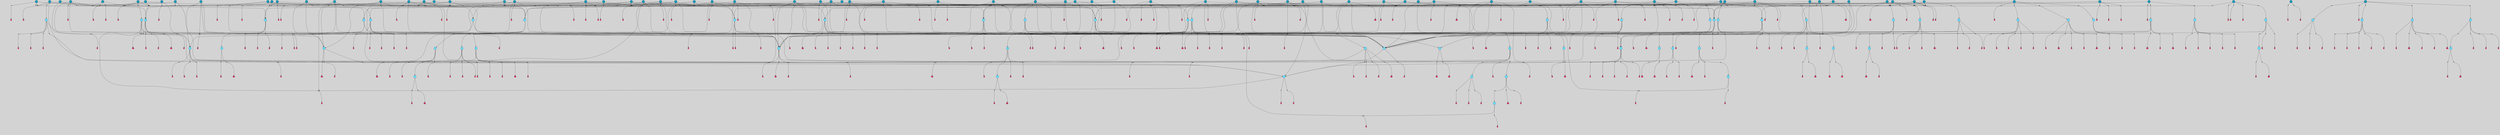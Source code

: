 // File exported with GEGELATI v1.3.1
// On the 2024-04-08 17:24:06
// With the File::TPGGraphDotExporter
digraph{
	graph[pad = "0.212, 0.055" bgcolor = lightgray]
	node[shape=circle style = filled label = ""]
		T3 [fillcolor="#66ddff"]
		T7 [fillcolor="#66ddff"]
		T11 [fillcolor="#66ddff"]
		T27 [fillcolor="#66ddff"]
		T54 [fillcolor="#66ddff"]
		T95 [fillcolor="#66ddff"]
		T129 [fillcolor="#66ddff"]
		T212 [fillcolor="#66ddff"]
		T214 [fillcolor="#66ddff"]
		T242 [fillcolor="#66ddff"]
		T277 [fillcolor="#66ddff"]
		T280 [fillcolor="#1199bb"]
		T282 [fillcolor="#66ddff"]
		T305 [fillcolor="#66ddff"]
		T327 [fillcolor="#66ddff"]
		T328 [fillcolor="#66ddff"]
		T329 [fillcolor="#66ddff"]
		T330 [fillcolor="#66ddff"]
		T331 [fillcolor="#66ddff"]
		T332 [fillcolor="#66ddff"]
		T333 [fillcolor="#1199bb"]
		T334 [fillcolor="#66ddff"]
		T335 [fillcolor="#66ddff"]
		T336 [fillcolor="#66ddff"]
		T337 [fillcolor="#66ddff"]
		T338 [fillcolor="#66ddff"]
		T416 [fillcolor="#1199bb"]
		T438 [fillcolor="#66ddff"]
		T439 [fillcolor="#1199bb"]
		T445 [fillcolor="#1199bb"]
		T446 [fillcolor="#1199bb"]
		T448 [fillcolor="#1199bb"]
		T449 [fillcolor="#1199bb"]
		T453 [fillcolor="#1199bb"]
		T465 [fillcolor="#66ddff"]
		T478 [fillcolor="#1199bb"]
		T482 [fillcolor="#66ddff"]
		T541 [fillcolor="#66ddff"]
		T580 [fillcolor="#66ddff"]
		T581 [fillcolor="#66ddff"]
		T582 [fillcolor="#66ddff"]
		T48 [fillcolor="#66ddff"]
		T583 [fillcolor="#1199bb"]
		T584 [fillcolor="#66ddff"]
		T585 [fillcolor="#66ddff"]
		T586 [fillcolor="#66ddff"]
		T587 [fillcolor="#66ddff"]
		T588 [fillcolor="#66ddff"]
		T590 [fillcolor="#1199bb"]
		T591 [fillcolor="#1199bb"]
		T627 [fillcolor="#66ddff"]
		T637 [fillcolor="#1199bb"]
		T640 [fillcolor="#66ddff"]
		T641 [fillcolor="#66ddff"]
		T642 [fillcolor="#66ddff"]
		T643 [fillcolor="#66ddff"]
		T644 [fillcolor="#1199bb"]
		T645 [fillcolor="#66ddff"]
		T646 [fillcolor="#66ddff"]
		T609 [fillcolor="#66ddff"]
		T647 [fillcolor="#66ddff"]
		T648 [fillcolor="#1199bb"]
		T651 [fillcolor="#66ddff"]
		T661 [fillcolor="#1199bb"]
		T669 [fillcolor="#1199bb"]
		T675 [fillcolor="#1199bb"]
		T678 [fillcolor="#1199bb"]
		T684 [fillcolor="#1199bb"]
		T686 [fillcolor="#1199bb"]
		T692 [fillcolor="#1199bb"]
		T693 [fillcolor="#1199bb"]
		T698 [fillcolor="#1199bb"]
		T707 [fillcolor="#1199bb"]
		T711 [fillcolor="#66ddff"]
		T712 [fillcolor="#66ddff"]
		T713 [fillcolor="#66ddff"]
		T527 [fillcolor="#66ddff"]
		T714 [fillcolor="#66ddff"]
		T715 [fillcolor="#66ddff"]
		T716 [fillcolor="#66ddff"]
		T717 [fillcolor="#1199bb"]
		T718 [fillcolor="#1199bb"]
		T720 [fillcolor="#1199bb"]
		T721 [fillcolor="#1199bb"]
		T723 [fillcolor="#1199bb"]
		T725 [fillcolor="#1199bb"]
		T731 [fillcolor="#1199bb"]
		T733 [fillcolor="#1199bb"]
		T736 [fillcolor="#1199bb"]
		T737 [fillcolor="#1199bb"]
		T738 [fillcolor="#1199bb"]
		T741 [fillcolor="#1199bb"]
		T744 [fillcolor="#1199bb"]
		T745 [fillcolor="#1199bb"]
		T746 [fillcolor="#1199bb"]
		T747 [fillcolor="#1199bb"]
		T748 [fillcolor="#1199bb"]
		T749 [fillcolor="#1199bb"]
		T750 [fillcolor="#1199bb"]
		T752 [fillcolor="#1199bb"]
		T753 [fillcolor="#1199bb"]
		T754 [fillcolor="#1199bb"]
		T756 [fillcolor="#1199bb"]
		T757 [fillcolor="#1199bb"]
		T758 [fillcolor="#1199bb"]
		T759 [fillcolor="#1199bb"]
		T762 [fillcolor="#1199bb"]
		T763 [fillcolor="#1199bb"]
		T764 [fillcolor="#66ddff"]
		T765 [fillcolor="#66ddff"]
		T766 [fillcolor="#66ddff"]
		T767 [fillcolor="#66ddff"]
		T768 [fillcolor="#66ddff"]
		T769 [fillcolor="#1199bb"]
		T770 [fillcolor="#66ddff"]
		T771 [fillcolor="#66ddff"]
		T772 [fillcolor="#66ddff"]
		T773 [fillcolor="#66ddff"]
		T774 [fillcolor="#66ddff"]
		T776 [fillcolor="#1199bb"]
		T777 [fillcolor="#1199bb"]
		T778 [fillcolor="#1199bb"]
		T780 [fillcolor="#1199bb"]
		T782 [fillcolor="#1199bb"]
		T783 [fillcolor="#1199bb"]
		T785 [fillcolor="#1199bb"]
		T786 [fillcolor="#1199bb"]
		T788 [fillcolor="#1199bb"]
		T789 [fillcolor="#1199bb"]
		T790 [fillcolor="#1199bb"]
		T791 [fillcolor="#1199bb"]
		T792 [fillcolor="#1199bb"]
		T793 [fillcolor="#1199bb"]
		T794 [fillcolor="#1199bb"]
		T795 [fillcolor="#1199bb"]
		T796 [fillcolor="#1199bb"]
		T797 [fillcolor="#1199bb"]
		T798 [fillcolor="#1199bb"]
		T799 [fillcolor="#1199bb"]
		T800 [fillcolor="#1199bb"]
		T801 [fillcolor="#1199bb"]
		T802 [fillcolor="#1199bb"]
		T803 [fillcolor="#1199bb"]
		P11862 [fillcolor="#cccccc" shape=point] //6|
		I11862 [shape=box style=invis label="6|1&2|6#1|7&#92;n10|7&2|0#1|5&#92;n9|4&0|1#2|2&#92;n8|6&0|0#1|0&#92;n"]
		P11862 -> I11862[style=invis]
		A8281 [fillcolor="#ff3366" shape=box margin=0.03 width=0 height=0 label="3"]
		T3 -> P11862 -> A8281
		P11863 [fillcolor="#cccccc" shape=point] //3|
		I11863 [shape=box style=invis label="7|6&2|4#0|2&#92;n10|3&2|7#1|4&#92;n11|6&0|4#0|1&#92;n7|1&0|0#2|6&#92;n7|6&0|3#2|6&#92;n4|0&2|6#0|1&#92;n4|4&2|5#0|2&#92;n4|6&0|4#2|7&#92;n10|0&2|3#1|5&#92;n2|6&0|5#0|2&#92;n1|0&2|3#0|7&#92;n1|6&2|0#0|5&#92;n6|2&0|1#0|7&#92;n9|2&0|3#2|7&#92;n5|3&0|6#0|6&#92;n1|7&2|5#2|3&#92;n8|1&2|7#0|6&#92;n1|0&2|5#2|1&#92;n7|1&2|2#2|5&#92;n7|4&2|6#0|3&#92;n"]
		P11863 -> I11863[style=invis]
		A8282 [fillcolor="#ff3366" shape=box margin=0.03 width=0 height=0 label="4"]
		T3 -> P11863 -> A8282
		P11864 [fillcolor="#cccccc" shape=point] //-3|
		I11864 [shape=box style=invis label="1|6&2|7#0|7&#92;n10|2&0|7#1|3&#92;n9|6&2|7#2|2&#92;n5|3&0|7#0|7&#92;n1|6&2|3#0|0&#92;n2|3&2|3#2|2&#92;n5|1&2|6#0|6&#92;n"]
		P11864 -> I11864[style=invis]
		A8283 [fillcolor="#ff3366" shape=box margin=0.03 width=0 height=0 label="7"]
		T7 -> P11864 -> A8283
		P11865 [fillcolor="#cccccc" shape=point] //5|
		I11865 [shape=box style=invis label="0|5&2|3#0|1&#92;n0|6&2|1#2|4&#92;n6|2&2|6#0|7&#92;n7|4&0|3#0|1&#92;n5|4&0|7#1|6&#92;n9|1&0|5#2|2&#92;n6|3&2|3#1|7&#92;n11|7&2|4#1|6&#92;n2|5&0|1#0|0&#92;n4|7&0|0#0|2&#92;n6|2&0|6#0|0&#92;n2|1&2|6#2|4&#92;n10|0&2|0#1|0&#92;n6|6&2|4#0|6&#92;n"]
		P11865 -> I11865[style=invis]
		A8284 [fillcolor="#ff3366" shape=box margin=0.03 width=0 height=0 label="8"]
		T7 -> P11865 -> A8284
		P11866 [fillcolor="#cccccc" shape=point] //6|
		I11866 [shape=box style=invis label="3|0&2|7#2|2&#92;n3|2&0|4#2|5&#92;n5|1&0|2#1|0&#92;n8|7&0|1#2|0&#92;n8|5&0|3#0|6&#92;n0|2&0|2#2|3&#92;n1|5&2|5#0|5&#92;n5|6&0|6#0|7&#92;n6|7&0|0#2|6&#92;n1|2&2|3#0|0&#92;n7|7&2|3#0|4&#92;n0|7&2|7#0|6&#92;n1|0&2|2#2|7&#92;n4|4&0|1#0|0&#92;n"]
		P11866 -> I11866[style=invis]
		A8285 [fillcolor="#ff3366" shape=box margin=0.03 width=0 height=0 label="11"]
		T11 -> P11866 -> A8285
		P11867 [fillcolor="#cccccc" shape=point] //-4|
		I11867 [shape=box style=invis label="4|1&0|4#2|6&#92;n1|2&2|2#2|0&#92;n1|2&2|0#0|6&#92;n8|4&2|3#2|5&#92;n5|5&2|1#1|0&#92;n"]
		P11867 -> I11867[style=invis]
		A8286 [fillcolor="#ff3366" shape=box margin=0.03 width=0 height=0 label="12"]
		T11 -> P11867 -> A8286
		P11868 [fillcolor="#cccccc" shape=point] //2|
		I11868 [shape=box style=invis label="9|1&2|3#0|1&#92;n5|2&2|0#2|4&#92;n3|6&2|5#2|7&#92;n7|0&2|5#0|4&#92;n1|2&0|3#0|5&#92;n7|3&2|7#0|0&#92;n"]
		P11868 -> I11868[style=invis]
		A8287 [fillcolor="#ff3366" shape=box margin=0.03 width=0 height=0 label="2"]
		T27 -> P11868 -> A8287
		P11869 [fillcolor="#cccccc" shape=point] //-6|
		I11869 [shape=box style=invis label="7|5&0|4#0|4&#92;n11|0&2|5#2|1&#92;n"]
		P11869 -> I11869[style=invis]
		A8288 [fillcolor="#ff3366" shape=box margin=0.03 width=0 height=0 label="3"]
		T27 -> P11869 -> A8288
		T27 -> P11863
		P11870 [fillcolor="#cccccc" shape=point] //0|
		I11870 [shape=box style=invis label="2|5&0|1#0|6&#92;n6|1&2|2#2|7&#92;n8|0&0|3#1|4&#92;n4|3&2|5#2|4&#92;n8|1&2|4#0|0&#92;n6|6&0|1#2|6&#92;n11|7&2|4#2|5&#92;n6|2&2|4#0|2&#92;n8|5&2|4#2|4&#92;n2|1&2|1#2|2&#92;n2|7&2|5#2|6&#92;n9|7&0|5#0|4&#92;n1|2&0|5#2|6&#92;n4|2&2|3#2|7&#92;n3|3&2|1#0|2&#92;n"]
		P11870 -> I11870[style=invis]
		A8289 [fillcolor="#ff3366" shape=box margin=0.03 width=0 height=0 label="5"]
		T27 -> P11870 -> A8289
		P11871 [fillcolor="#cccccc" shape=point] //0|
		I11871 [shape=box style=invis label="4|0&0|3#2|7&#92;n10|2&0|3#1|7&#92;n3|5&0|2#0|3&#92;n4|5&0|0#2|1&#92;n10|7&2|0#1|2&#92;n5|3&2|3#1|6&#92;n9|5&2|0#0|4&#92;n5|4&2|7#0|2&#92;n10|3&2|7#1|4&#92;n7|2&0|1#2|6&#92;n8|6&0|5#0|5&#92;n8|7&2|3#0|5&#92;n2|6&2|4#0|0&#92;n"]
		P11871 -> I11871[style=invis]
		A8290 [fillcolor="#ff3366" shape=box margin=0.03 width=0 height=0 label="5"]
		T27 -> P11871 -> A8290
		P11872 [fillcolor="#cccccc" shape=point] //8|
		I11872 [shape=box style=invis label="9|0&0|1#2|0&#92;n10|1&2|5#1|4&#92;n8|2&2|6#0|4&#92;n2|4&2|5#2|3&#92;n4|2&2|2#0|2&#92;n7|5&0|2#0|0&#92;n8|2&2|1#1|3&#92;n8|7&0|7#2|1&#92;n1|1&0|0#0|7&#92;n5|6&2|5#1|0&#92;n6|6&2|5#0|0&#92;n11|4&0|3#2|6&#92;n4|2&2|4#0|7&#92;n5|6&0|1#2|0&#92;n11|3&0|2#0|7&#92;n"]
		P11872 -> I11872[style=invis]
		A8291 [fillcolor="#ff3366" shape=box margin=0.03 width=0 height=0 label="6"]
		T54 -> P11872 -> A8291
		P11873 [fillcolor="#cccccc" shape=point] //5|
		I11873 [shape=box style=invis label="3|0&2|0#0|1&#92;n3|0&0|7#0|1&#92;n5|3&0|2#2|6&#92;n4|4&2|4#2|6&#92;n11|2&0|7#1|6&#92;n2|7&2|2#2|5&#92;n9|3&2|6#2|7&#92;n7|7&0|0#0|4&#92;n6|1&2|4#2|3&#92;n5|4&2|0#1|6&#92;n1|3&0|7#0|4&#92;n"]
		P11873 -> I11873[style=invis]
		A8292 [fillcolor="#ff3366" shape=box margin=0.03 width=0 height=0 label="7"]
		T54 -> P11873 -> A8292
		P11874 [fillcolor="#cccccc" shape=point] //-10|
		I11874 [shape=box style=invis label="3|6&0|0#0|4&#92;n4|1&2|4#0|1&#92;n5|1&0|1#0|4&#92;n5|5&2|6#0|5&#92;n6|5&0|6#0|3&#92;n11|1&2|0#0|1&#92;n0|7&2|0#0|3&#92;n1|2&0|6#0|1&#92;n8|0&0|4#2|0&#92;n0|4&0|7#2|7&#92;n7|0&2|7#1|3&#92;n3|1&0|5#2|5&#92;n5|1&0|4#0|3&#92;n2|2&0|2#0|0&#92;n8|3&0|1#0|7&#92;n3|0&0|3#0|5&#92;n7|2&0|5#2|0&#92;n6|3&2|7#1|5&#92;n4|7&2|7#2|1&#92;n"]
		P11874 -> I11874[style=invis]
		A8293 [fillcolor="#ff3366" shape=box margin=0.03 width=0 height=0 label="14"]
		T54 -> P11874 -> A8293
		T54 -> P11865
		P11875 [fillcolor="#cccccc" shape=point] //4|
		I11875 [shape=box style=invis label="4|3&0|6#0|3&#92;n5|7&2|3#2|2&#92;n5|6&0|7#1|2&#92;n1|4&2|6#0|3&#92;n8|4&2|1#2|5&#92;n9|5&2|4#1|4&#92;n2|4&0|5#0|7&#92;n10|0&0|6#1|3&#92;n3|0&0|6#0|2&#92;n2|7&2|7#2|6&#92;n5|2&0|5#1|5&#92;n10|4&2|5#1|7&#92;n4|0&0|4#2|4&#92;n11|1&0|4#2|6&#92;n10|6&2|0#1|4&#92;n9|7&0|3#1|4&#92;n4|5&2|7#0|6&#92;n11|5&2|6#2|3&#92;n0|3&0|5#0|1&#92;n"]
		P11875 -> I11875[style=invis]
		A8294 [fillcolor="#ff3366" shape=box margin=0.03 width=0 height=0 label="13"]
		T95 -> P11875 -> A8294
		P11876 [fillcolor="#cccccc" shape=point] //8|
		I11876 [shape=box style=invis label="9|7&0|5#2|5&#92;n3|3&2|3#0|2&#92;n9|5&2|2#1|0&#92;n2|3&0|6#0|3&#92;n4|4&2|5#2|7&#92;n11|3&2|0#1|5&#92;n6|6&2|1#2|2&#92;n4|6&0|1#2|2&#92;n2|5&2|7#2|2&#92;n7|7&2|2#2|3&#92;n6|5&0|3#2|6&#92;n6|7&0|6#0|2&#92;n"]
		P11876 -> I11876[style=invis]
		A8295 [fillcolor="#ff3366" shape=box margin=0.03 width=0 height=0 label="14"]
		T95 -> P11876 -> A8295
		P11877 [fillcolor="#cccccc" shape=point] //2|
		I11877 [shape=box style=invis label="4|1&0|4#2|6&#92;n5|5&2|1#1|0&#92;n1|0&2|0#0|6&#92;n8|4&2|3#2|5&#92;n"]
		P11877 -> I11877[style=invis]
		T95 -> P11877 -> T11
		P11878 [fillcolor="#cccccc" shape=point] //-9|
		I11878 [shape=box style=invis label="2|0&2|0#2|1&#92;n4|4&2|4#2|6&#92;n9|1&0|3#1|7&#92;n5|3&0|2#2|6&#92;n2|7&2|2#2|5&#92;n5|4&2|0#1|6&#92;n3|0&0|7#0|1&#92;n1|3&0|7#0|4&#92;n11|6&2|2#0|7&#92;n7|7&0|0#0|4&#92;n11|0&0|7#1|6&#92;n9|3&2|6#2|7&#92;n"]
		P11878 -> I11878[style=invis]
		A8296 [fillcolor="#ff3366" shape=box margin=0.03 width=0 height=0 label="7"]
		T95 -> P11878 -> A8296
		P11879 [fillcolor="#cccccc" shape=point] //-8|
		I11879 [shape=box style=invis label="7|5&0|4#2|4&#92;n"]
		P11879 -> I11879[style=invis]
		A8297 [fillcolor="#ff3366" shape=box margin=0.03 width=0 height=0 label="3"]
		T95 -> P11879 -> A8297
		T129 -> P11872
		T129 -> P11873
		P11880 [fillcolor="#cccccc" shape=point] //10|
		I11880 [shape=box style=invis label="4|5&2|7#2|1&#92;n1|7&2|3#0|6&#92;n3|5&2|2#0|3&#92;n10|3&0|7#1|4&#92;n7|1&0|4#2|6&#92;n10|2&0|3#1|7&#92;n9|5&2|0#0|4&#92;n4|0&0|3#2|7&#92;n11|4&2|6#1|2&#92;n5|4&2|7#0|2&#92;n2|6&2|4#0|0&#92;n6|5&0|7#2|1&#92;n5|3&2|3#1|6&#92;n10|7&2|0#1|2&#92;n"]
		P11880 -> I11880[style=invis]
		A8298 [fillcolor="#ff3366" shape=box margin=0.03 width=0 height=0 label="5"]
		T129 -> P11880 -> A8298
		P11881 [fillcolor="#cccccc" shape=point] //5|
		I11881 [shape=box style=invis label="9|4&2|3#1|3&#92;n0|4&2|4#0|5&#92;n6|1&2|6#2|5&#92;n4|0&0|5#2|0&#92;n"]
		P11881 -> I11881[style=invis]
		A8299 [fillcolor="#ff3366" shape=box margin=0.03 width=0 height=0 label="7"]
		T129 -> P11881 -> A8299
		P11882 [fillcolor="#cccccc" shape=point] //6|
		I11882 [shape=box style=invis label="9|4&2|7#0|6&#92;n8|4&0|1#1|0&#92;n1|3&0|0#2|1&#92;n2|4&0|6#2|2&#92;n5|1&2|5#0|7&#92;n3|0&0|3#2|6&#92;n2|2&2|6#0|2&#92;n8|4&0|4#2|2&#92;n5|1&2|4#0|3&#92;n9|4&0|6#0|6&#92;n5|0&2|2#1|5&#92;n11|7&0|0#1|1&#92;n0|4&0|3#0|3&#92;n7|7&2|4#2|5&#92;n1|5&0|1#2|1&#92;n"]
		P11882 -> I11882[style=invis]
		A8300 [fillcolor="#ff3366" shape=box margin=0.03 width=0 height=0 label="1"]
		T129 -> P11882 -> A8300
		P11883 [fillcolor="#cccccc" shape=point] //6|
		I11883 [shape=box style=invis label="9|4&2|7#0|6&#92;n8|4&0|1#1|0&#92;n1|3&0|0#2|1&#92;n2|4&0|6#2|2&#92;n5|1&2|5#0|7&#92;n3|0&0|3#2|6&#92;n2|2&2|6#0|2&#92;n8|4&0|4#2|2&#92;n5|1&2|4#0|3&#92;n9|4&0|6#0|6&#92;n5|0&2|2#1|5&#92;n11|7&0|0#1|1&#92;n0|4&0|3#0|3&#92;n7|7&2|4#2|5&#92;n1|5&0|1#2|1&#92;n"]
		P11883 -> I11883[style=invis]
		A8301 [fillcolor="#ff3366" shape=box margin=0.03 width=0 height=0 label="1"]
		T212 -> P11883 -> A8301
		P11884 [fillcolor="#cccccc" shape=point] //10|
		I11884 [shape=box style=invis label="4|5&2|7#2|1&#92;n1|7&2|3#0|6&#92;n3|5&2|2#0|3&#92;n10|3&0|7#1|4&#92;n7|1&0|4#2|6&#92;n10|2&0|3#1|7&#92;n9|5&2|0#0|4&#92;n4|0&0|3#2|7&#92;n11|4&2|6#1|2&#92;n5|4&2|7#0|2&#92;n2|6&2|4#0|0&#92;n6|5&0|7#2|1&#92;n5|3&2|3#1|6&#92;n10|7&2|0#1|2&#92;n"]
		P11884 -> I11884[style=invis]
		A8302 [fillcolor="#ff3366" shape=box margin=0.03 width=0 height=0 label="5"]
		T212 -> P11884 -> A8302
		P11885 [fillcolor="#cccccc" shape=point] //8|
		I11885 [shape=box style=invis label="9|0&0|1#2|0&#92;n10|1&2|5#1|4&#92;n8|2&2|6#0|4&#92;n2|4&2|5#2|3&#92;n4|2&2|2#0|2&#92;n7|5&0|2#0|0&#92;n8|2&2|1#1|3&#92;n8|7&0|7#2|1&#92;n1|1&0|0#0|7&#92;n5|6&2|5#1|0&#92;n6|6&2|5#0|0&#92;n11|4&0|3#2|6&#92;n4|2&2|4#0|7&#92;n5|6&0|1#2|0&#92;n11|3&0|2#0|7&#92;n"]
		P11885 -> I11885[style=invis]
		A8303 [fillcolor="#ff3366" shape=box margin=0.03 width=0 height=0 label="6"]
		T212 -> P11885 -> A8303
		P11886 [fillcolor="#cccccc" shape=point] //5|
		I11886 [shape=box style=invis label="3|0&2|0#0|1&#92;n3|0&0|7#0|1&#92;n5|3&0|2#2|6&#92;n4|4&2|4#2|6&#92;n11|2&0|7#1|6&#92;n2|7&2|2#2|5&#92;n9|3&2|6#2|7&#92;n7|7&0|0#0|4&#92;n6|1&2|4#2|3&#92;n5|4&2|0#1|6&#92;n1|3&0|7#0|4&#92;n"]
		P11886 -> I11886[style=invis]
		A8304 [fillcolor="#ff3366" shape=box margin=0.03 width=0 height=0 label="7"]
		T212 -> P11886 -> A8304
		P11887 [fillcolor="#cccccc" shape=point] //5|
		I11887 [shape=box style=invis label="9|4&2|3#1|3&#92;n0|4&2|4#0|5&#92;n6|1&2|6#2|5&#92;n4|0&0|5#2|0&#92;n"]
		P11887 -> I11887[style=invis]
		A8305 [fillcolor="#ff3366" shape=box margin=0.03 width=0 height=0 label="7"]
		T212 -> P11887 -> A8305
		P11888 [fillcolor="#cccccc" shape=point] //6|
		I11888 [shape=box style=invis label="9|4&2|7#0|6&#92;n8|4&0|1#1|0&#92;n1|3&0|0#2|1&#92;n2|4&0|6#2|2&#92;n5|1&2|5#0|7&#92;n3|0&0|3#2|6&#92;n2|2&2|6#0|2&#92;n8|4&0|4#2|2&#92;n5|1&2|4#0|3&#92;n9|4&0|6#0|6&#92;n5|0&2|2#1|5&#92;n11|7&0|0#1|1&#92;n0|4&0|3#0|3&#92;n7|7&2|4#2|5&#92;n1|5&0|1#2|1&#92;n"]
		P11888 -> I11888[style=invis]
		A8306 [fillcolor="#ff3366" shape=box margin=0.03 width=0 height=0 label="1"]
		T214 -> P11888 -> A8306
		P11889 [fillcolor="#cccccc" shape=point] //10|
		I11889 [shape=box style=invis label="4|5&2|7#2|1&#92;n1|7&2|3#0|6&#92;n3|5&2|2#0|3&#92;n10|3&0|7#1|4&#92;n7|1&0|4#2|6&#92;n10|2&0|3#1|7&#92;n9|5&2|0#0|4&#92;n4|0&0|3#2|7&#92;n11|4&2|6#1|2&#92;n5|4&2|7#0|2&#92;n2|6&2|4#0|0&#92;n6|5&0|7#2|1&#92;n5|3&2|3#1|6&#92;n10|7&2|0#1|2&#92;n"]
		P11889 -> I11889[style=invis]
		A8307 [fillcolor="#ff3366" shape=box margin=0.03 width=0 height=0 label="5"]
		T214 -> P11889 -> A8307
		P11890 [fillcolor="#cccccc" shape=point] //5|
		I11890 [shape=box style=invis label="3|0&2|0#0|1&#92;n3|0&0|7#0|1&#92;n5|3&0|2#2|6&#92;n4|4&2|4#2|6&#92;n11|2&0|7#1|6&#92;n2|7&2|2#2|5&#92;n9|3&2|6#2|7&#92;n7|7&0|0#0|4&#92;n6|1&2|4#2|3&#92;n5|4&2|0#1|6&#92;n1|3&0|7#0|4&#92;n"]
		P11890 -> I11890[style=invis]
		A8308 [fillcolor="#ff3366" shape=box margin=0.03 width=0 height=0 label="7"]
		T214 -> P11890 -> A8308
		P11891 [fillcolor="#cccccc" shape=point] //8|
		I11891 [shape=box style=invis label="9|0&0|1#2|0&#92;n10|1&2|5#1|4&#92;n8|2&2|6#0|4&#92;n2|4&2|5#2|3&#92;n4|2&2|2#0|2&#92;n7|5&0|2#0|0&#92;n8|2&2|1#1|3&#92;n8|7&0|7#2|1&#92;n1|1&0|0#0|7&#92;n5|6&2|5#1|0&#92;n6|6&2|5#0|0&#92;n11|4&0|3#2|6&#92;n4|2&2|4#0|7&#92;n5|6&0|1#2|0&#92;n11|3&0|2#0|7&#92;n"]
		P11891 -> I11891[style=invis]
		A8309 [fillcolor="#ff3366" shape=box margin=0.03 width=0 height=0 label="6"]
		T214 -> P11891 -> A8309
		P11892 [fillcolor="#cccccc" shape=point] //5|
		I11892 [shape=box style=invis label="9|4&2|3#1|3&#92;n0|4&2|4#0|5&#92;n6|1&2|6#2|5&#92;n4|0&0|5#2|0&#92;n"]
		P11892 -> I11892[style=invis]
		A8310 [fillcolor="#ff3366" shape=box margin=0.03 width=0 height=0 label="7"]
		T214 -> P11892 -> A8310
		P11893 [fillcolor="#cccccc" shape=point] //5|
		I11893 [shape=box style=invis label="1|6&2|7#0|7&#92;n9|2&2|7#2|2&#92;n10|2&0|7#1|3&#92;n5|3&0|7#0|7&#92;n7|0&2|7#2|2&#92;n1|6&2|3#0|0&#92;n2|3&2|3#2|2&#92;n"]
		P11893 -> I11893[style=invis]
		A8311 [fillcolor="#ff3366" shape=box margin=0.03 width=0 height=0 label="7"]
		T242 -> P11893 -> A8311
		P11894 [fillcolor="#cccccc" shape=point] //-8|
		I11894 [shape=box style=invis label="7|5&0|2#2|1&#92;n1|0&2|6#0|0&#92;n7|1&2|6#1|1&#92;n8|7&0|3#1|6&#92;n3|7&2|3#2|4&#92;n"]
		P11894 -> I11894[style=invis]
		A8312 [fillcolor="#ff3366" shape=box margin=0.03 width=0 height=0 label="2"]
		T242 -> P11894 -> A8312
		P11895 [fillcolor="#cccccc" shape=point] //-3|
		I11895 [shape=box style=invis label="1|1&2|1#0|1&#92;n1|4&0|0#2|4&#92;n11|0&2|3#0|2&#92;n11|6&0|4#0|1&#92;n5|2&0|6#1|5&#92;n3|7&2|6#2|7&#92;n7|7&0|1#2|1&#92;n9|5&2|2#2|0&#92;n6|5&2|6#1|4&#92;n0|7&0|5#2|4&#92;n8|1&0|0#2|3&#92;n0|5&0|3#0|5&#92;n2|0&2|4#0|5&#92;n7|5&2|7#1|3&#92;n8|3&0|0#1|2&#92;n"]
		P11895 -> I11895[style=invis]
		A8313 [fillcolor="#ff3366" shape=box margin=0.03 width=0 height=0 label="1"]
		T242 -> P11895 -> A8313
		P11896 [fillcolor="#cccccc" shape=point] //-9|
		I11896 [shape=box style=invis label="4|7&0|0#0|2&#92;n6|2&0|1#0|0&#92;n6|2&2|6#0|7&#92;n9|0&2|7#1|1&#92;n7|4&0|3#0|1&#92;n10|6&2|1#1|1&#92;n9|1&0|5#2|2&#92;n5|4&0|7#2|6&#92;n2|5&0|1#0|0&#92;n0|5&2|5#0|1&#92;n11|7&2|4#1|6&#92;n2|1&2|6#2|4&#92;n10|0&0|0#1|0&#92;n6|6&2|4#0|6&#92;n"]
		P11896 -> I11896[style=invis]
		T277 -> P11896 -> T214
		P11897 [fillcolor="#cccccc" shape=point] //7|
		I11897 [shape=box style=invis label="7|4&2|7#0|4&#92;n4|6&0|1#2|5&#92;n2|1&2|3#0|0&#92;n4|3&2|0#0|1&#92;n0|0&2|7#2|7&#92;n7|7&0|5#2|3&#92;n5|0&2|1#2|2&#92;n10|0&0|4#1|2&#92;n4|4&0|7#0|0&#92;n6|7&0|2#0|1&#92;n1|4&2|5#0|4&#92;n"]
		P11897 -> I11897[style=invis]
		A8314 [fillcolor="#ff3366" shape=box margin=0.03 width=0 height=0 label="0"]
		T277 -> P11897 -> A8314
		P11898 [fillcolor="#cccccc" shape=point] //1|
		I11898 [shape=box style=invis label="5|1&0|6#2|7&#92;n2|4&0|4#2|2&#92;n0|6&0|5#0|4&#92;n10|6&2|5#1|6&#92;n9|3&0|1#1|7&#92;n10|3&2|2#1|0&#92;n5|0&0|0#2|1&#92;n11|3&2|3#1|5&#92;n10|3&0|1#1|0&#92;n2|4&0|1#0|1&#92;n0|2&0|3#2|4&#92;n9|2&2|1#2|5&#92;n11|7&2|6#2|6&#92;n"]
		P11898 -> I11898[style=invis]
		T277 -> P11898 -> T7
		P11899 [fillcolor="#cccccc" shape=point] //6|
		I11899 [shape=box style=invis label="7|0&2|5#1|2&#92;n10|6&2|1#1|3&#92;n7|5&0|2#0|7&#92;n10|7&0|1#1|5&#92;n4|6&2|5#0|5&#92;n4|4&0|7#2|7&#92;n"]
		P11899 -> I11899[style=invis]
		A8315 [fillcolor="#ff3366" shape=box margin=0.03 width=0 height=0 label="7"]
		T277 -> P11899 -> A8315
		P11900 [fillcolor="#cccccc" shape=point] //-2|
		I11900 [shape=box style=invis label="3|0&2|0#0|1&#92;n4|1&0|3#2|2&#92;n11|2&0|7#1|6&#92;n8|7&2|4#0|5&#92;n6|1&2|4#1|3&#92;n4|4&2|4#2|6&#92;n3|0&0|7#0|1&#92;n9|3&2|6#2|7&#92;n7|7&0|0#0|4&#92;n5|3&0|2#2|6&#92;n5|4&2|0#1|6&#92;n1|3&0|7#0|4&#92;n"]
		P11900 -> I11900[style=invis]
		A8316 [fillcolor="#ff3366" shape=box margin=0.03 width=0 height=0 label="7"]
		T277 -> P11900 -> A8316
		T280 -> P11875
		P11901 [fillcolor="#cccccc" shape=point] //1|
		I11901 [shape=box style=invis label="0|4&0|1#0|1&#92;n10|5&2|5#1|6&#92;n7|7&2|5#2|2&#92;n9|5&0|7#2|7&#92;n8|4&0|3#2|7&#92;n11|0&2|3#0|5&#92;n7|0&0|0#0|1&#92;n4|2&0|4#0|5&#92;n5|1&0|6#2|7&#92;n11|3&0|7#1|3&#92;n"]
		P11901 -> I11901[style=invis]
		T280 -> P11901 -> T7
		P11902 [fillcolor="#cccccc" shape=point] //-3|
		I11902 [shape=box style=invis label="4|5&0|0#0|0&#92;n4|7&0|0#0|2&#92;n0|6&2|1#2|4&#92;n9|1&0|5#2|2&#92;n10|0&2|0#1|0&#92;n6|6&2|4#0|6&#92;n2|5&0|1#0|0&#92;n6|3&2|3#1|7&#92;n11|7&2|4#1|6&#92;n6|2&2|6#0|1&#92;n6|2&0|0#0|0&#92;n9|1&2|6#2|4&#92;n10|4&0|3#1|1&#92;n5|4&2|7#1|6&#92;n"]
		P11902 -> I11902[style=invis]
		T280 -> P11902 -> T95
		P11903 [fillcolor="#cccccc" shape=point] //-4|
		I11903 [shape=box style=invis label="5|5&2|1#1|0&#92;n4|1&0|4#2|6&#92;n2|4&2|3#2|5&#92;n1|0&2|0#2|6&#92;n1|4&2|5#0|7&#92;n"]
		P11903 -> I11903[style=invis]
		T282 -> P11903 -> T11
		P11904 [fillcolor="#cccccc" shape=point] //5|
		I11904 [shape=box style=invis label="3|0&2|0#2|1&#92;n3|0&0|7#0|1&#92;n5|3&0|2#2|6&#92;n4|4&2|4#2|6&#92;n5|4&2|0#1|6&#92;n2|7&2|2#2|5&#92;n1|3&0|7#0|4&#92;n11|6&2|2#0|7&#92;n7|7&0|0#0|4&#92;n6|1&2|4#2|3&#92;n11|0&0|7#1|6&#92;n9|3&2|6#2|7&#92;n"]
		P11904 -> I11904[style=invis]
		A8317 [fillcolor="#ff3366" shape=box margin=0.03 width=0 height=0 label="7"]
		T282 -> P11904 -> A8317
		P11905 [fillcolor="#cccccc" shape=point] //10|
		I11905 [shape=box style=invis label="6|6&2|5#0|4&#92;n1|0&0|5#2|3&#92;n10|5&2|5#1|5&#92;n10|6&2|1#1|0&#92;n9|6&2|3#0|3&#92;n9|6&2|2#2|1&#92;n7|5&2|2#0|7&#92;n"]
		P11905 -> I11905[style=invis]
		A8318 [fillcolor="#ff3366" shape=box margin=0.03 width=0 height=0 label="7"]
		T282 -> P11905 -> A8318
		T282 -> P11879
		P11906 [fillcolor="#cccccc" shape=point] //2|
		I11906 [shape=box style=invis label="0|3&0|0#2|7&#92;n3|6&2|5#2|5&#92;n7|4&0|0#1|1&#92;n4|1&0|0#0|6&#92;n1|6&0|2#0|1&#92;n8|6&0|2#2|4&#92;n4|4&2|4#0|3&#92;n1|0&2|4#0|1&#92;n9|2&2|3#0|7&#92;n10|5&2|2#1|1&#92;n10|6&0|1#1|2&#92;n3|3&2|2#0|5&#92;n11|3&0|2#1|0&#92;n4|5&0|6#0|4&#92;n0|7&0|6#2|2&#92;n3|2&0|5#0|1&#92;n"]
		P11906 -> I11906[style=invis]
		A8319 [fillcolor="#ff3366" shape=box margin=0.03 width=0 height=0 label="1"]
		T282 -> P11906 -> A8319
		P11907 [fillcolor="#cccccc" shape=point] //7|
		I11907 [shape=box style=invis label="7|0&2|1#2|0&#92;n9|7&2|1#1|7&#92;n8|2&0|1#1|0&#92;n6|6&0|2#1|1&#92;n2|2&0|5#0|0&#92;n5|7&0|0#2|1&#92;n5|1&2|5#1|5&#92;n4|7&2|4#2|3&#92;n10|5&2|2#1|5&#92;n1|3&2|2#2|0&#92;n10|2&2|6#1|5&#92;n"]
		P11907 -> I11907[style=invis]
		A8320 [fillcolor="#ff3366" shape=box margin=0.03 width=0 height=0 label="1"]
		T305 -> P11907 -> A8320
		P11908 [fillcolor="#cccccc" shape=point] //4|
		I11908 [shape=box style=invis label="7|1&2|6#1|3&#92;n10|1&0|3#1|6&#92;n8|5&2|3#2|1&#92;n11|5&0|0#2|6&#92;n4|1&0|6#0|0&#92;n11|1&0|2#0|3&#92;n2|0&2|1#0|7&#92;n"]
		P11908 -> I11908[style=invis]
		A8321 [fillcolor="#ff3366" shape=box margin=0.03 width=0 height=0 label="2"]
		T305 -> P11908 -> A8321
		P11909 [fillcolor="#cccccc" shape=point] //2|
		I11909 [shape=box style=invis label="10|4&0|5#1|0&#92;n8|1&0|7#1|4&#92;n3|0&2|3#0|1&#92;n0|3&0|3#0|2&#92;n"]
		P11909 -> I11909[style=invis]
		T305 -> P11909 -> T242
		P11910 [fillcolor="#cccccc" shape=point] //6|
		I11910 [shape=box style=invis label="10|4&2|6#1|2&#92;n8|4&0|1#1|0&#92;n0|4&2|6#0|0&#92;n8|4&2|5#2|1&#92;n7|5&2|5#1|0&#92;n3|6&0|6#2|2&#92;n1|7&0|7#0|5&#92;n2|0&0|7#2|4&#92;n2|6&2|2#0|0&#92;n0|7&2|7#0|7&#92;n11|6&0|4#2|2&#92;n5|5&0|0#0|1&#92;n10|1&0|0#1|0&#92;n7|3&0|1#2|5&#92;n9|2&2|7#1|5&#92;n9|4&2|6#2|7&#92;n1|6&2|4#2|2&#92;n3|3&2|2#0|7&#92;n1|6&2|0#0|0&#92;n6|4&2|6#1|0&#92;n"]
		P11910 -> I11910[style=invis]
		A8322 [fillcolor="#ff3366" shape=box margin=0.03 width=0 height=0 label="1"]
		T305 -> P11910 -> A8322
		P11911 [fillcolor="#cccccc" shape=point] //9|
		I11911 [shape=box style=invis label="0|6&2|1#2|3&#92;n7|4&0|3#0|1&#92;n0|5&2|3#0|1&#92;n9|1&0|5#2|2&#92;n6|6&2|3#1|7&#92;n11|7&2|4#1|6&#92;n2|5&0|1#0|0&#92;n7|5&2|3#1|1&#92;n5|4&0|7#1|6&#92;n4|7&0|0#0|2&#92;n2|1&2|6#2|4&#92;n10|0&2|7#1|0&#92;n6|6&2|4#0|6&#92;n"]
		P11911 -> I11911[style=invis]
		A8323 [fillcolor="#ff3366" shape=box margin=0.03 width=0 height=0 label="8"]
		T305 -> P11911 -> A8323
		P11912 [fillcolor="#cccccc" shape=point] //-4|
		I11912 [shape=box style=invis label="4|1&0|4#2|6&#92;n1|2&2|2#2|0&#92;n1|2&2|0#0|6&#92;n8|4&2|3#2|5&#92;n5|5&2|1#1|0&#92;n"]
		P11912 -> I11912[style=invis]
		A8324 [fillcolor="#ff3366" shape=box margin=0.03 width=0 height=0 label="12"]
		T330 -> P11912 -> A8324
		P11913 [fillcolor="#cccccc" shape=point] //6|
		I11913 [shape=box style=invis label="3|0&2|7#2|2&#92;n3|2&0|4#2|5&#92;n5|1&0|2#1|0&#92;n8|7&0|1#2|0&#92;n8|5&0|3#0|6&#92;n0|2&0|2#2|3&#92;n1|5&2|5#0|5&#92;n5|6&0|6#0|7&#92;n6|7&0|0#2|6&#92;n1|2&2|3#0|0&#92;n7|7&2|3#0|4&#92;n0|7&2|7#0|6&#92;n1|0&2|2#2|7&#92;n4|4&0|1#0|0&#92;n"]
		P11913 -> I11913[style=invis]
		A8325 [fillcolor="#ff3366" shape=box margin=0.03 width=0 height=0 label="11"]
		T330 -> P11913 -> A8325
		P11914 [fillcolor="#cccccc" shape=point] //-3|
		I11914 [shape=box style=invis label="8|1&2|3#0|5&#92;n0|6&0|5#0|5&#92;n3|7&2|1#0|6&#92;n3|5&0|1#0|0&#92;n9|5&2|0#0|4&#92;n3|5&0|2#0|3&#92;n10|6&2|4#1|0&#92;n9|4&2|7#2|6&#92;n1|7&2|5#2|2&#92;n"]
		P11914 -> I11914[style=invis]
		A8326 [fillcolor="#ff3366" shape=box margin=0.03 width=0 height=0 label="5"]
		T332 -> P11914 -> A8326
		P11915 [fillcolor="#cccccc" shape=point] //-2|
		I11915 [shape=box style=invis label="11|7&2|0#1|7&#92;n4|3&0|1#2|5&#92;n0|4&2|4#2|7&#92;n1|6&0|0#0|4&#92;n4|0&0|0#0|5&#92;n0|6&2|3#2|0&#92;n9|6&2|5#1|3&#92;n0|7&2|1#2|5&#92;n4|4&0|5#0|1&#92;n10|4&0|0#1|0&#92;n"]
		P11915 -> I11915[style=invis]
		A8327 [fillcolor="#ff3366" shape=box margin=0.03 width=0 height=0 label="12"]
		T328 -> P11915 -> A8327
		P11916 [fillcolor="#cccccc" shape=point] //-3|
		I11916 [shape=box style=invis label="1|6&2|7#0|7&#92;n10|2&0|7#1|3&#92;n9|6&2|7#2|2&#92;n5|3&0|7#0|7&#92;n1|6&2|3#0|0&#92;n2|3&2|3#2|2&#92;n5|1&2|6#0|6&#92;n"]
		P11916 -> I11916[style=invis]
		A8328 [fillcolor="#ff3366" shape=box margin=0.03 width=0 height=0 label="7"]
		T331 -> P11916 -> A8328
		P11917 [fillcolor="#cccccc" shape=point] //-3|
		I11917 [shape=box style=invis label="7|2&2|4#0|2&#92;n4|1&2|6#0|1&#92;n11|6&0|4#0|1&#92;n7|1&0|0#2|6&#92;n6|2&0|1#0|7&#92;n10|3&2|7#1|4&#92;n3|5&2|3#0|1&#92;n4|4&2|5#0|2&#92;n4|6&0|4#2|7&#92;n2|5&0|5#0|2&#92;n10|0&2|3#1|4&#92;n0|1&2|7#0|6&#92;n7|6&0|3#2|6&#92;n1|3&0|6#2|0&#92;n5|3&0|6#0|6&#92;n1|4&2|5#2|3&#92;n1|6&2|0#0|5&#92;n9|2&0|3#2|7&#92;n7|1&2|2#2|5&#92;n"]
		P11917 -> I11917[style=invis]
		T328 -> P11917 -> T329
		P11918 [fillcolor="#cccccc" shape=point] //-3|
		I11918 [shape=box style=invis label="3|7&0|0#0|2&#92;n11|5&0|1#1|1&#92;n4|1&0|6#2|6&#92;n4|0&0|1#0|5&#92;n"]
		P11918 -> I11918[style=invis]
		T329 -> P11918 -> T327
		P11919 [fillcolor="#cccccc" shape=point] //1|
		I11919 [shape=box style=invis label="5|1&0|6#2|7&#92;n2|4&0|4#2|2&#92;n0|6&0|5#0|4&#92;n10|6&2|5#1|6&#92;n9|3&0|1#1|7&#92;n10|3&2|2#1|0&#92;n5|0&0|0#2|1&#92;n11|3&2|3#1|5&#92;n10|3&0|1#1|0&#92;n2|4&0|1#0|1&#92;n0|2&0|3#2|4&#92;n9|2&2|1#2|5&#92;n11|7&2|6#2|6&#92;n"]
		P11919 -> I11919[style=invis]
		T327 -> P11919 -> T331
		P11920 [fillcolor="#cccccc" shape=point] //5|
		I11920 [shape=box style=invis label="10|4&2|6#1|2&#92;n8|4&0|1#1|0&#92;n0|4&2|6#0|0&#92;n8|4&2|5#2|1&#92;n7|5&2|5#1|0&#92;n3|6&0|6#2|2&#92;n1|7&0|7#0|5&#92;n2|0&0|7#2|4&#92;n9|4&2|6#2|7&#92;n2|6&2|2#0|0&#92;n11|7&2|7#0|7&#92;n5|5&0|0#0|1&#92;n10|1&0|0#1|0&#92;n7|3&0|1#2|5&#92;n9|2&2|7#1|5&#92;n9|0&2|5#1|2&#92;n1|6&2|4#2|2&#92;n3|3&2|2#0|7&#92;n1|6&2|0#0|0&#92;n6|4&2|6#1|0&#92;n"]
		P11920 -> I11920[style=invis]
		A8329 [fillcolor="#ff3366" shape=box margin=0.03 width=0 height=0 label="1"]
		T329 -> P11920 -> A8329
		P11921 [fillcolor="#cccccc" shape=point] //5|
		I11921 [shape=box style=invis label="0|5&2|3#0|1&#92;n0|6&2|1#2|4&#92;n6|2&2|6#0|7&#92;n7|4&0|3#0|1&#92;n5|4&0|7#1|6&#92;n9|1&0|5#2|2&#92;n6|3&2|3#1|7&#92;n11|7&2|4#1|6&#92;n2|5&0|1#0|0&#92;n4|7&0|0#0|2&#92;n6|2&0|6#0|0&#92;n2|1&2|6#2|4&#92;n10|0&2|0#1|0&#92;n6|6&2|4#0|6&#92;n"]
		P11921 -> I11921[style=invis]
		A8330 [fillcolor="#ff3366" shape=box margin=0.03 width=0 height=0 label="8"]
		T331 -> P11921 -> A8330
		P11922 [fillcolor="#cccccc" shape=point] //-2|
		I11922 [shape=box style=invis label="4|1&0|4#0|3&#92;n4|2&0|5#2|0&#92;n5|5&2|6#0|5&#92;n1|4&0|1#0|2&#92;n6|3&2|7#1|5&#92;n0|4&2|0#0|3&#92;n8|5&2|5#1|2&#92;n10|7&2|7#1|1&#92;n3|4&0|0#2|1&#92;n3|6&2|5#2|5&#92;n8|3&0|1#0|7&#92;n10|0&2|7#1|3&#92;n4|1&2|4#0|1&#92;n9|3&2|0#0|4&#92;n3|6&2|0#0|4&#92;n1|2&0|6#2|1&#92;n4|0&2|1#2|2&#92;n"]
		P11922 -> I11922[style=invis]
		A8331 [fillcolor="#ff3366" shape=box margin=0.03 width=0 height=0 label="14"]
		T327 -> P11922 -> A8331
		P11923 [fillcolor="#cccccc" shape=point] //5|
		I11923 [shape=box style=invis label="8|1&2|6#0|6&#92;n3|0&0|7#0|1&#92;n11|3&0|2#2|6&#92;n4|4&2|4#2|6&#92;n11|2&0|7#1|6&#92;n2|7&2|2#2|5&#92;n7|7&0|0#0|4&#92;n6|1&2|4#2|3&#92;n5|4&2|0#1|6&#92;n3|0&2|0#0|1&#92;n1|3&0|7#0|4&#92;n"]
		P11923 -> I11923[style=invis]
		A8332 [fillcolor="#ff3366" shape=box margin=0.03 width=0 height=0 label="7"]
		T329 -> P11923 -> A8332
		P11924 [fillcolor="#cccccc" shape=point] //5|
		I11924 [shape=box style=invis label="3|0&2|0#0|1&#92;n3|0&0|7#0|1&#92;n5|3&0|2#2|6&#92;n4|4&2|4#2|6&#92;n11|2&0|7#1|6&#92;n2|7&2|2#2|5&#92;n9|3&2|6#2|7&#92;n7|7&0|0#0|4&#92;n6|1&2|4#2|3&#92;n5|4&2|0#1|6&#92;n1|3&0|7#0|4&#92;n"]
		P11924 -> I11924[style=invis]
		A8333 [fillcolor="#ff3366" shape=box margin=0.03 width=0 height=0 label="7"]
		T327 -> P11924 -> A8333
		P11925 [fillcolor="#cccccc" shape=point] //2|
		I11925 [shape=box style=invis label="4|1&0|4#2|6&#92;n5|5&2|1#1|0&#92;n1|0&2|0#0|6&#92;n8|4&2|3#2|5&#92;n"]
		P11925 -> I11925[style=invis]
		T328 -> P11925 -> T330
		P11926 [fillcolor="#cccccc" shape=point] //0|
		I11926 [shape=box style=invis label="2|5&0|1#0|6&#92;n6|1&2|2#2|7&#92;n8|0&0|3#1|4&#92;n4|3&2|5#2|4&#92;n8|1&2|4#0|0&#92;n6|6&0|1#2|6&#92;n11|7&2|4#2|5&#92;n6|2&2|4#0|2&#92;n8|5&2|4#2|4&#92;n2|1&2|1#2|2&#92;n2|7&2|5#2|6&#92;n9|7&0|5#0|4&#92;n1|2&0|5#2|6&#92;n4|2&2|3#2|7&#92;n3|3&2|1#0|2&#92;n"]
		P11926 -> I11926[style=invis]
		A8334 [fillcolor="#ff3366" shape=box margin=0.03 width=0 height=0 label="5"]
		T332 -> P11926 -> A8334
		P11927 [fillcolor="#cccccc" shape=point] //7|
		I11927 [shape=box style=invis label="7|0&2|1#2|0&#92;n9|7&2|1#1|7&#92;n8|2&0|1#1|0&#92;n6|6&0|2#1|1&#92;n2|2&0|5#0|0&#92;n5|7&0|0#2|1&#92;n5|1&2|5#1|5&#92;n4|7&2|4#2|3&#92;n10|5&2|2#1|5&#92;n1|3&2|2#2|0&#92;n10|2&2|6#1|5&#92;n"]
		P11927 -> I11927[style=invis]
		A8335 [fillcolor="#ff3366" shape=box margin=0.03 width=0 height=0 label="1"]
		T329 -> P11927 -> A8335
		P11928 [fillcolor="#cccccc" shape=point] //7|
		I11928 [shape=box style=invis label="6|1&2|6#2|7&#92;n7|0&2|4#2|3&#92;n3|3&0|7#0|6&#92;n5|4&0|2#2|4&#92;n8|5&2|6#2|7&#92;n0|0&2|3#0|3&#92;n5|4&2|4#2|6&#92;n"]
		P11928 -> I11928[style=invis]
		T329 -> P11928 -> T332
		P11929 [fillcolor="#cccccc" shape=point] //7|
		I11929 [shape=box style=invis label="0|2&2|4#2|6&#92;n5|3&0|6#0|1&#92;n4|7&2|6#0|5&#92;n7|6&0|7#0|5&#92;n10|7&2|2#1|1&#92;n"]
		P11929 -> I11929[style=invis]
		A8336 [fillcolor="#ff3366" shape=box margin=0.03 width=0 height=0 label="4"]
		T332 -> P11929 -> A8336
		P11930 [fillcolor="#cccccc" shape=point] //-4|
		I11930 [shape=box style=invis label="4|1&0|4#2|6&#92;n1|2&2|2#2|0&#92;n1|2&2|0#0|6&#92;n8|4&2|3#2|5&#92;n5|5&2|1#1|0&#92;n"]
		P11930 -> I11930[style=invis]
		A8337 [fillcolor="#ff3366" shape=box margin=0.03 width=0 height=0 label="12"]
		T338 -> P11930 -> A8337
		P11931 [fillcolor="#cccccc" shape=point] //6|
		I11931 [shape=box style=invis label="3|0&2|7#2|2&#92;n3|2&0|4#2|5&#92;n5|1&0|2#1|0&#92;n8|7&0|1#2|0&#92;n8|5&0|3#0|6&#92;n0|2&0|2#2|3&#92;n1|5&2|5#0|5&#92;n5|6&0|6#0|7&#92;n6|7&0|0#2|6&#92;n1|2&2|3#0|0&#92;n7|7&2|3#0|4&#92;n0|7&2|7#0|6&#92;n1|0&2|2#2|7&#92;n4|4&0|1#0|0&#92;n"]
		P11931 -> I11931[style=invis]
		A8338 [fillcolor="#ff3366" shape=box margin=0.03 width=0 height=0 label="11"]
		T338 -> P11931 -> A8338
		P11932 [fillcolor="#cccccc" shape=point] //2|
		I11932 [shape=box style=invis label="4|1&0|4#2|6&#92;n5|5&2|1#1|0&#92;n1|0&2|0#0|6&#92;n8|4&2|3#2|5&#92;n"]
		P11932 -> I11932[style=invis]
		T333 -> P11932 -> T338
		P11933 [fillcolor="#cccccc" shape=point] //-3|
		I11933 [shape=box style=invis label="8|1&2|3#0|5&#92;n0|6&0|5#0|5&#92;n3|7&2|1#0|6&#92;n3|5&0|1#0|0&#92;n9|5&2|0#0|4&#92;n3|5&0|2#0|3&#92;n10|6&2|4#1|0&#92;n9|4&2|7#2|6&#92;n1|7&2|5#2|2&#92;n"]
		P11933 -> I11933[style=invis]
		A8339 [fillcolor="#ff3366" shape=box margin=0.03 width=0 height=0 label="5"]
		T337 -> P11933 -> A8339
		P11934 [fillcolor="#cccccc" shape=point] //-2|
		I11934 [shape=box style=invis label="11|7&2|0#1|7&#92;n4|3&0|1#2|5&#92;n0|4&2|4#2|7&#92;n1|6&0|0#0|4&#92;n4|0&0|0#0|5&#92;n0|6&2|3#2|0&#92;n9|6&2|5#1|3&#92;n0|7&2|1#2|5&#92;n4|4&0|5#0|1&#92;n10|4&0|0#1|0&#92;n"]
		P11934 -> I11934[style=invis]
		A8340 [fillcolor="#ff3366" shape=box margin=0.03 width=0 height=0 label="12"]
		T333 -> P11934 -> A8340
		P11935 [fillcolor="#cccccc" shape=point] //7|
		I11935 [shape=box style=invis label="7|0&2|1#2|0&#92;n9|7&2|1#1|7&#92;n8|2&0|1#1|0&#92;n6|6&0|2#1|1&#92;n2|2&0|5#0|0&#92;n5|7&0|0#2|1&#92;n5|1&2|5#1|5&#92;n4|7&2|4#2|3&#92;n10|5&2|2#1|5&#92;n1|3&2|2#2|0&#92;n10|2&2|6#1|5&#92;n"]
		P11935 -> I11935[style=invis]
		A8341 [fillcolor="#ff3366" shape=box margin=0.03 width=0 height=0 label="1"]
		T335 -> P11935 -> A8341
		P11936 [fillcolor="#cccccc" shape=point] //-3|
		I11936 [shape=box style=invis label="7|2&2|4#0|2&#92;n4|1&2|6#0|1&#92;n11|6&0|4#0|1&#92;n7|1&0|0#2|6&#92;n6|2&0|1#0|7&#92;n10|3&2|7#1|4&#92;n3|5&2|3#0|1&#92;n4|4&2|5#0|2&#92;n4|6&0|4#2|7&#92;n2|5&0|5#0|2&#92;n10|0&2|3#1|4&#92;n0|1&2|7#0|6&#92;n7|6&0|3#2|6&#92;n1|3&0|6#2|0&#92;n5|3&0|6#0|6&#92;n1|4&2|5#2|3&#92;n1|6&2|0#0|5&#92;n9|2&0|3#2|7&#92;n7|1&2|2#2|5&#92;n"]
		P11936 -> I11936[style=invis]
		T333 -> P11936 -> T335
		P11937 [fillcolor="#cccccc" shape=point] //7|
		I11937 [shape=box style=invis label="6|1&2|6#2|7&#92;n7|0&2|4#2|3&#92;n3|3&0|7#0|6&#92;n5|4&0|2#2|4&#92;n8|5&2|6#2|7&#92;n0|0&2|3#0|3&#92;n5|4&2|4#2|6&#92;n"]
		P11937 -> I11937[style=invis]
		T335 -> P11937 -> T337
		P11938 [fillcolor="#cccccc" shape=point] //0|
		I11938 [shape=box style=invis label="2|5&0|1#0|6&#92;n6|1&2|2#2|7&#92;n8|0&0|3#1|4&#92;n4|3&2|5#2|4&#92;n8|1&2|4#0|0&#92;n6|6&0|1#2|6&#92;n11|7&2|4#2|5&#92;n6|2&2|4#0|2&#92;n8|5&2|4#2|4&#92;n2|1&2|1#2|2&#92;n2|7&2|5#2|6&#92;n9|7&0|5#0|4&#92;n1|2&0|5#2|6&#92;n4|2&2|3#2|7&#92;n3|3&2|1#0|2&#92;n"]
		P11938 -> I11938[style=invis]
		A8342 [fillcolor="#ff3366" shape=box margin=0.03 width=0 height=0 label="5"]
		T337 -> P11938 -> A8342
		P11939 [fillcolor="#cccccc" shape=point] //-3|
		I11939 [shape=box style=invis label="3|7&0|0#0|2&#92;n11|5&0|1#1|1&#92;n4|1&0|6#2|6&#92;n4|0&0|1#0|5&#92;n"]
		P11939 -> I11939[style=invis]
		T335 -> P11939 -> T334
		P11940 [fillcolor="#cccccc" shape=point] //-3|
		I11940 [shape=box style=invis label="1|6&2|7#0|7&#92;n10|2&0|7#1|3&#92;n9|6&2|7#2|2&#92;n5|3&0|7#0|7&#92;n1|6&2|3#0|0&#92;n2|3&2|3#2|2&#92;n5|1&2|6#0|6&#92;n"]
		P11940 -> I11940[style=invis]
		A8343 [fillcolor="#ff3366" shape=box margin=0.03 width=0 height=0 label="7"]
		T336 -> P11940 -> A8343
		P11941 [fillcolor="#cccccc" shape=point] //1|
		I11941 [shape=box style=invis label="5|1&0|6#2|7&#92;n2|4&0|4#2|2&#92;n0|6&0|5#0|4&#92;n10|6&2|5#1|6&#92;n9|3&0|1#1|7&#92;n10|3&2|2#1|0&#92;n5|0&0|0#2|1&#92;n11|3&2|3#1|5&#92;n10|3&0|1#1|0&#92;n2|4&0|1#0|1&#92;n0|2&0|3#2|4&#92;n9|2&2|1#2|5&#92;n11|7&2|6#2|6&#92;n"]
		P11941 -> I11941[style=invis]
		T334 -> P11941 -> T336
		P11942 [fillcolor="#cccccc" shape=point] //5|
		I11942 [shape=box style=invis label="8|1&2|6#0|6&#92;n3|0&0|7#0|1&#92;n11|3&0|2#2|6&#92;n4|4&2|4#2|6&#92;n11|2&0|7#1|6&#92;n2|7&2|2#2|5&#92;n7|7&0|0#0|4&#92;n6|1&2|4#2|3&#92;n5|4&2|0#1|6&#92;n3|0&2|0#0|1&#92;n1|3&0|7#0|4&#92;n"]
		P11942 -> I11942[style=invis]
		A8344 [fillcolor="#ff3366" shape=box margin=0.03 width=0 height=0 label="7"]
		T335 -> P11942 -> A8344
		P11943 [fillcolor="#cccccc" shape=point] //5|
		I11943 [shape=box style=invis label="0|5&2|3#0|1&#92;n0|6&2|1#2|4&#92;n6|2&2|6#0|7&#92;n7|4&0|3#0|1&#92;n5|4&0|7#1|6&#92;n9|1&0|5#2|2&#92;n6|3&2|3#1|7&#92;n11|7&2|4#1|6&#92;n2|5&0|1#0|0&#92;n4|7&0|0#0|2&#92;n6|2&0|6#0|0&#92;n2|1&2|6#2|4&#92;n10|0&2|0#1|0&#92;n6|6&2|4#0|6&#92;n"]
		P11943 -> I11943[style=invis]
		A8345 [fillcolor="#ff3366" shape=box margin=0.03 width=0 height=0 label="8"]
		T336 -> P11943 -> A8345
		P11944 [fillcolor="#cccccc" shape=point] //5|
		I11944 [shape=box style=invis label="3|0&2|0#0|1&#92;n3|0&0|7#0|1&#92;n5|3&0|2#2|6&#92;n4|4&2|4#2|6&#92;n11|2&0|7#1|6&#92;n2|7&2|2#2|5&#92;n9|3&2|6#2|7&#92;n7|7&0|0#0|4&#92;n6|1&2|4#2|3&#92;n5|4&2|0#1|6&#92;n1|3&0|7#0|4&#92;n"]
		P11944 -> I11944[style=invis]
		A8346 [fillcolor="#ff3366" shape=box margin=0.03 width=0 height=0 label="7"]
		T334 -> P11944 -> A8346
		P11945 [fillcolor="#cccccc" shape=point] //-2|
		I11945 [shape=box style=invis label="4|1&0|4#0|3&#92;n4|2&0|5#2|0&#92;n5|5&2|6#0|5&#92;n1|4&0|1#0|2&#92;n6|3&2|7#1|5&#92;n0|4&2|0#0|3&#92;n8|5&2|5#1|2&#92;n10|7&2|7#1|1&#92;n3|4&0|0#2|1&#92;n3|6&2|5#2|5&#92;n8|3&0|1#0|7&#92;n10|0&2|7#1|3&#92;n4|1&2|4#0|1&#92;n9|3&2|0#0|4&#92;n3|6&2|0#0|4&#92;n1|2&0|6#2|1&#92;n4|0&2|1#2|2&#92;n"]
		P11945 -> I11945[style=invis]
		A8347 [fillcolor="#ff3366" shape=box margin=0.03 width=0 height=0 label="14"]
		T334 -> P11945 -> A8347
		P11946 [fillcolor="#cccccc" shape=point] //5|
		I11946 [shape=box style=invis label="10|4&2|6#1|2&#92;n8|4&0|1#1|0&#92;n0|4&2|6#0|0&#92;n8|4&2|5#2|1&#92;n7|5&2|5#1|0&#92;n3|6&0|6#2|2&#92;n1|7&0|7#0|5&#92;n2|0&0|7#2|4&#92;n9|4&2|6#2|7&#92;n2|6&2|2#0|0&#92;n11|7&2|7#0|7&#92;n5|5&0|0#0|1&#92;n10|1&0|0#1|0&#92;n7|3&0|1#2|5&#92;n9|2&2|7#1|5&#92;n9|0&2|5#1|2&#92;n1|6&2|4#2|2&#92;n3|3&2|2#0|7&#92;n1|6&2|0#0|0&#92;n6|4&2|6#1|0&#92;n"]
		P11946 -> I11946[style=invis]
		A8348 [fillcolor="#ff3366" shape=box margin=0.03 width=0 height=0 label="1"]
		T335 -> P11946 -> A8348
		P11947 [fillcolor="#cccccc" shape=point] //7|
		I11947 [shape=box style=invis label="0|2&2|4#2|6&#92;n5|3&0|6#0|1&#92;n4|7&2|6#0|5&#92;n7|6&0|7#0|5&#92;n10|7&2|2#1|1&#92;n"]
		P11947 -> I11947[style=invis]
		A8349 [fillcolor="#ff3366" shape=box margin=0.03 width=0 height=0 label="4"]
		T337 -> P11947 -> A8349
		P11948 [fillcolor="#cccccc" shape=point] //-3|
		I11948 [shape=box style=invis label="1|6&2|7#0|7&#92;n10|2&0|7#1|3&#92;n9|6&2|7#2|2&#92;n5|3&0|7#0|7&#92;n1|6&2|3#0|0&#92;n2|3&2|3#2|2&#92;n5|1&2|6#0|6&#92;n"]
		P11948 -> I11948[style=invis]
		A8350 [fillcolor="#ff3366" shape=box margin=0.03 width=0 height=0 label="7"]
		T416 -> P11948 -> A8350
		P11949 [fillcolor="#cccccc" shape=point] //5|
		I11949 [shape=box style=invis label="0|5&2|3#0|1&#92;n0|6&2|1#2|4&#92;n6|2&2|6#0|7&#92;n7|4&0|3#0|1&#92;n5|4&0|7#1|6&#92;n9|1&0|5#2|2&#92;n6|3&2|3#1|7&#92;n11|7&2|4#1|6&#92;n2|5&0|1#0|0&#92;n4|7&0|0#0|2&#92;n6|2&0|6#0|0&#92;n2|1&2|6#2|4&#92;n10|0&2|0#1|0&#92;n6|6&2|4#0|6&#92;n"]
		P11949 -> I11949[style=invis]
		A8351 [fillcolor="#ff3366" shape=box margin=0.03 width=0 height=0 label="8"]
		T416 -> P11949 -> A8351
		P11950 [fillcolor="#cccccc" shape=point] //-4|
		I11950 [shape=box style=invis label="3|0&2|4#2|6&#92;n8|0&2|3#2|1&#92;n7|1&2|6#1|3&#92;n4|1&0|6#0|0&#92;n2|5&2|1#0|7&#92;n"]
		P11950 -> I11950[style=invis]
		A8352 [fillcolor="#ff3366" shape=box margin=0.03 width=0 height=0 label="2"]
		T438 -> P11950 -> A8352
		P11951 [fillcolor="#cccccc" shape=point] //1|
		I11951 [shape=box style=invis label="9|7&0|2#2|2&#92;n6|5&0|1#1|0&#92;n2|2&0|0#2|1&#92;n4|3&2|2#2|3&#92;n2|5&2|2#0|0&#92;n10|7&0|5#1|1&#92;n9|5&2|7#2|5&#92;n7|7&2|5#2|5&#92;n8|0&2|4#0|1&#92;n5|4&2|0#0|2&#92;n2|5&2|2#2|6&#92;n4|4&0|2#2|1&#92;n7|2&2|4#0|0&#92;n10|0&2|2#1|1&#92;n10|4&2|3#1|0&#92;n"]
		P11951 -> I11951[style=invis]
		A8353 [fillcolor="#ff3366" shape=box margin=0.03 width=0 height=0 label="1"]
		T438 -> P11951 -> A8353
		P11952 [fillcolor="#cccccc" shape=point] //-8|
		I11952 [shape=box style=invis label="9|7&0|5#1|4&#92;n9|1&2|1#0|1&#92;n2|2&0|7#2|6&#92;n6|2&2|1#1|7&#92;n5|5&2|0#2|4&#92;n6|0&2|1#0|6&#92;n3|4&0|6#0|4&#92;n0|0&0|5#0|2&#92;n6|7&2|7#2|0&#92;n7|6&2|5#2|6&#92;n0|3&0|4#0|0&#92;n11|6&2|0#1|6&#92;n5|4&0|4#1|7&#92;n1|7&2|2#0|5&#92;n3|7&2|7#2|1&#92;n"]
		P11952 -> I11952[style=invis]
		T438 -> P11952 -> T54
		P11953 [fillcolor="#cccccc" shape=point] //9|
		I11953 [shape=box style=invis label="7|4&2|7#2|4&#92;n5|0&2|1#2|2&#92;n2|1&2|3#0|0&#92;n4|3&2|0#0|1&#92;n0|0&2|7#2|7&#92;n7|7&0|5#2|3&#92;n4|6&0|1#2|5&#92;n10|0&0|4#1|2&#92;n0|7&0|7#0|5&#92;n4|4&0|7#0|0&#92;n6|7&0|2#0|1&#92;n1|4&2|5#0|4&#92;n"]
		P11953 -> I11953[style=invis]
		A8354 [fillcolor="#ff3366" shape=box margin=0.03 width=0 height=0 label="0"]
		T438 -> P11953 -> A8354
		T438 -> P11898
		P11954 [fillcolor="#cccccc" shape=point] //-5|
		I11954 [shape=box style=invis label="9|4&2|3#2|5&#92;n2|2&2|5#0|6&#92;n11|6&2|7#1|4&#92;n9|0&2|4#1|6&#92;n9|2&0|0#2|6&#92;n10|2&2|0#1|2&#92;n4|2&2|5#2|3&#92;n0|1&0|7#0|3&#92;n0|3&0|5#0|0&#92;n8|4&0|1#1|0&#92;n5|6&2|0#2|3&#92;n5|7&2|2#2|5&#92;n1|2&2|5#0|4&#92;n7|1&2|2#2|6&#92;n1|4&2|3#0|3&#92;n"]
		P11954 -> I11954[style=invis]
		A8355 [fillcolor="#ff3366" shape=box margin=0.03 width=0 height=0 label="1"]
		T439 -> P11954 -> A8355
		P11955 [fillcolor="#cccccc" shape=point] //-10|
		I11955 [shape=box style=invis label="9|0&2|7#1|5&#92;n9|5&2|3#2|5&#92;n5|7&0|5#2|3&#92;n6|4&2|3#1|6&#92;n1|1&0|6#2|5&#92;n3|3&0|3#2|2&#92;n4|3&2|6#2|4&#92;n"]
		P11955 -> I11955[style=invis]
		A8356 [fillcolor="#ff3366" shape=box margin=0.03 width=0 height=0 label="4"]
		T439 -> P11955 -> A8356
		T439 -> P11898
		P11956 [fillcolor="#cccccc" shape=point] //-5|
		I11956 [shape=box style=invis label="1|3&2|2#2|0&#92;n9|7&2|1#1|7&#92;n7|0&2|1#2|0&#92;n2|2&0|5#0|0&#92;n8|2&2|1#1|0&#92;n5|1&2|5#1|3&#92;n6|6&0|2#1|1&#92;n10|5&2|2#1|5&#92;n4|7&0|4#2|1&#92;n10|2&2|6#1|5&#92;n1|0&0|5#2|0&#92;n"]
		P11956 -> I11956[style=invis]
		A8357 [fillcolor="#ff3366" shape=box margin=0.03 width=0 height=0 label="1"]
		T439 -> P11956 -> A8357
		P11957 [fillcolor="#cccccc" shape=point] //-1|
		I11957 [shape=box style=invis label="1|7&2|1#0|6&#92;n8|1&2|3#0|5&#92;n10|6&2|7#1|0&#92;n1|7&2|5#0|2&#92;n0|3&0|3#2|2&#92;n3|5&0|1#0|0&#92;n3|5&0|2#0|3&#92;n1|5&2|0#0|4&#92;n5|7&2|2#2|5&#92;n4|0&2|3#0|3&#92;n"]
		P11957 -> I11957[style=invis]
		T439 -> P11957 -> T3
		P11958 [fillcolor="#cccccc" shape=point] //-6|
		I11958 [shape=box style=invis label="9|0&2|0#0|1&#92;n3|2&0|2#0|3&#92;n5|4&0|5#1|7&#92;n2|1&0|4#0|3&#92;n9|2&2|0#2|4&#92;n7|6&0|4#0|2&#92;n2|3&0|6#2|6&#92;n1|2&0|3#2|0&#92;n"]
		P11958 -> I11958[style=invis]
		T445 -> P11958 -> T54
		P11959 [fillcolor="#cccccc" shape=point] //6|
		I11959 [shape=box style=invis label="0|5&2|3#0|1&#92;n0|6&2|1#2|4&#92;n9|1&0|5#2|2&#92;n7|4&0|3#0|1&#92;n5|4&0|7#1|6&#92;n2|5&0|1#0|0&#92;n6|3&2|3#1|7&#92;n11|7&2|4#1|6&#92;n6|2&2|6#0|1&#92;n4|7&0|0#0|2&#92;n6|2&0|6#0|0&#92;n9|1&2|6#2|4&#92;n10|0&2|0#1|0&#92;n6|6&2|4#0|6&#92;n"]
		P11959 -> I11959[style=invis]
		A8358 [fillcolor="#ff3366" shape=box margin=0.03 width=0 height=0 label="8"]
		T445 -> P11959 -> A8358
		P11960 [fillcolor="#cccccc" shape=point] //0|
		I11960 [shape=box style=invis label="2|5&0|1#0|6&#92;n4|2&2|3#2|7&#92;n8|0&0|3#1|4&#92;n4|0&2|5#2|4&#92;n6|0&2|2#0|1&#92;n9|5&2|6#1|0&#92;n6|1&2|2#2|7&#92;n8|5&2|4#2|4&#92;n8|1&2|4#0|0&#92;n2|1&2|1#2|2&#92;n2|7&2|5#0|6&#92;n9|7&0|5#0|4&#92;n1|2&0|5#2|6&#92;n6|2&2|4#0|2&#92;n3|3&2|1#0|2&#92;n"]
		P11960 -> I11960[style=invis]
		A8359 [fillcolor="#ff3366" shape=box margin=0.03 width=0 height=0 label="5"]
		T445 -> P11960 -> A8359
		P11961 [fillcolor="#cccccc" shape=point] //-6|
		I11961 [shape=box style=invis label="10|4&2|4#1|2&#92;n1|4&0|5#2|1&#92;n0|4&2|6#0|0&#92;n8|4&0|1#1|0&#92;n7|5&2|5#1|0&#92;n7|2&0|4#0|2&#92;n1|7&2|7#0|7&#92;n1|7&0|7#0|5&#92;n2|0&0|7#2|4&#92;n9|2&2|7#1|5&#92;n10|3&0|0#1|0&#92;n11|6&0|4#2|2&#92;n3|6&0|6#2|2&#92;n5|5&0|0#0|1&#92;n7|3&0|5#2|5&#92;n2|6&2|2#0|0&#92;n1|6&2|4#2|2&#92;n3|3&2|7#0|7&#92;n1|6&2|0#0|0&#92;n9|4&2|2#2|7&#92;n"]
		P11961 -> I11961[style=invis]
		A8360 [fillcolor="#ff3366" shape=box margin=0.03 width=0 height=0 label="1"]
		T445 -> P11961 -> A8360
		T445 -> P11879
		P11962 [fillcolor="#cccccc" shape=point] //-4|
		I11962 [shape=box style=invis label="0|0&0|0#0|0&#92;n11|0&2|0#0|6&#92;n10|4&0|1#1|0&#92;n2|5&0|2#0|1&#92;n0|4&0|7#0|4&#92;n2|2&0|7#0|4&#92;n0|0&2|0#0|0&#92;n4|3&2|4#2|6&#92;n1|4&2|5#0|4&#92;n"]
		P11962 -> I11962[style=invis]
		A8361 [fillcolor="#ff3366" shape=box margin=0.03 width=0 height=0 label="9"]
		T446 -> P11962 -> A8361
		P11963 [fillcolor="#cccccc" shape=point] //-8|
		I11963 [shape=box style=invis label="9|2&2|1#2|5&#92;n2|5&2|1#2|2&#92;n11|6&2|7#1|4&#92;n10|2&2|4#1|2&#92;n2|1&2|0#0|5&#92;n4|6&2|4#2|6&#92;n7|7&2|4#2|5&#92;n7|1&2|2#2|4&#92;n5|4&2|2#2|5&#92;n0|1&2|7#0|3&#92;n2|0&2|5#0|6&#92;n0|3&0|5#2|0&#92;n5|4&0|1#2|0&#92;n8|1&2|4#2|7&#92;n1|2&2|5#2|3&#92;n1|4&2|3#0|3&#92;n2|6&2|0#2|3&#92;n10|5&2|6#1|1&#92;n"]
		P11963 -> I11963[style=invis]
		A8362 [fillcolor="#ff3366" shape=box margin=0.03 width=0 height=0 label="1"]
		T446 -> P11963 -> A8362
		T446 -> P11898
		T448 -> P11932
		T448 -> P11936
		P11964 [fillcolor="#cccccc" shape=point] //8|
		I11964 [shape=box style=invis label="4|7&0|0#0|2&#92;n0|6&0|1#2|6&#92;n5|4&2|5#0|4&#92;n5|3&0|7#0|3&#92;n6|2&2|7#0|7&#92;n2|1&0|6#2|4&#92;n1|5&0|7#0|7&#92;n7|4&0|3#2|1&#92;n6|6&2|4#0|6&#92;n9|0&2|7#1|1&#92;n0|5&2|3#0|1&#92;n4|0&0|0#0|2&#92;n7|3&2|6#1|0&#92;n2|0&0|0#2|0&#92;n"]
		P11964 -> I11964[style=invis]
		T448 -> P11964 -> T214
		P11965 [fillcolor="#cccccc" shape=point] //-2|
		I11965 [shape=box style=invis label="8|6&2|1#2|4&#92;n9|1&0|5#2|2&#92;n6|2&0|6#0|0&#92;n5|4&0|7#1|6&#92;n2|5&0|1#0|0&#92;n6|3&2|3#1|7&#92;n11|7&2|4#1|6&#92;n10|0&2|0#1|0&#92;n5|7&0|0#0|2&#92;n7|4&0|3#0|1&#92;n9|1&2|6#2|4&#92;n1|1&0|3#2|0&#92;n6|6&2|4#0|6&#92;n8|2&2|6#0|1&#92;n"]
		P11965 -> I11965[style=invis]
		T449 -> P11965 -> T282
		P11966 [fillcolor="#cccccc" shape=point] //-2|
		I11966 [shape=box style=invis label="6|5&0|7#2|7&#92;n1|6&2|5#0|4&#92;n9|4&0|0#2|3&#92;n2|6&0|0#0|1&#92;n6|5&0|7#1|4&#92;n6|3&0|3#0|7&#92;n3|6&0|6#0|2&#92;n5|7&2|1#2|3&#92;n8|0&2|3#2|2&#92;n10|1&0|6#1|3&#92;n11|6&0|0#2|2&#92;n"]
		P11966 -> I11966[style=invis]
		A8363 [fillcolor="#ff3366" shape=box margin=0.03 width=0 height=0 label="1"]
		T449 -> P11966 -> A8363
		T449 -> P11959
		P11967 [fillcolor="#cccccc" shape=point] //-4|
		I11967 [shape=box style=invis label="3|0&2|0#2|1&#92;n11|0&0|7#1|6&#92;n11|6&2|2#0|7&#92;n4|4&2|4#2|6&#92;n2|7&2|2#0|5&#92;n1|3&0|4#0|4&#92;n5|3&0|2#2|6&#92;n7|7&0|0#0|4&#92;n6|1&2|4#2|3&#92;n10|0&0|7#1|4&#92;n3|0&0|7#0|1&#92;n9|3&2|6#2|7&#92;n"]
		P11967 -> I11967[style=invis]
		A8364 [fillcolor="#ff3366" shape=box margin=0.03 width=0 height=0 label="7"]
		T449 -> P11967 -> A8364
		P11968 [fillcolor="#cccccc" shape=point] //10|
		I11968 [shape=box style=invis label="3|5&0|4#0|0&#92;n3|5&0|2#0|3&#92;n5|5&0|7#2|4&#92;n6|0&2|3#0|1&#92;n1|6&2|1#0|6&#92;n6|0&0|1#1|2&#92;n3|3&0|3#0|4&#92;n7|1&0|7#0|0&#92;n3|1&0|7#0|3&#92;n"]
		P11968 -> I11968[style=invis]
		T449 -> P11968 -> T335
		P11969 [fillcolor="#cccccc" shape=point] //-5|
		I11969 [shape=box style=invis label="9|4&2|1#2|5&#92;n8|4&0|1#1|0&#92;n7|7&0|4#2|5&#92;n11|6&2|7#1|4&#92;n11|0&2|4#1|6&#92;n0|3&0|5#2|0&#92;n5|0&2|2#2|5&#92;n10|2&2|6#1|2&#92;n4|2&2|5#2|3&#92;n0|1&0|7#0|3&#92;n10|2&0|4#1|1&#92;n7|1&2|2#2|6&#92;n11|6&2|0#2|3&#92;n2|2&2|5#0|6&#92;n8|7&0|6#1|7&#92;n9|2&0|0#2|6&#92;n1|4&2|3#0|3&#92;n"]
		P11969 -> I11969[style=invis]
		A8365 [fillcolor="#ff3366" shape=box margin=0.03 width=0 height=0 label="1"]
		T453 -> P11969 -> A8365
		P11970 [fillcolor="#cccccc" shape=point] //8|
		I11970 [shape=box style=invis label="8|5&0|7#0|4&#92;n0|0&0|1#2|7&#92;n"]
		P11970 -> I11970[style=invis]
		A8366 [fillcolor="#ff3366" shape=box margin=0.03 width=0 height=0 label="4"]
		T453 -> P11970 -> A8366
		T453 -> P11898
		P11971 [fillcolor="#cccccc" shape=point] //-2|
		I11971 [shape=box style=invis label="3|1&0|1#2|7&#92;n3|1&0|5#0|5&#92;n7|1&0|0#2|6&#92;n4|0&2|6#0|1&#92;n4|6&0|4#2|7&#92;n5|3&0|6#0|6&#92;n7|6&2|4#0|7&#92;n1|0&2|3#0|7&#92;n6|2&0|2#0|7&#92;n1|6&2|0#0|5&#92;n3|0&2|1#0|4&#92;n10|6&0|3#1|6&#92;n10|0&2|0#1|0&#92;n8|0&2|7#0|6&#92;n10|3&2|3#1|4&#92;n7|4&2|6#0|3&#92;n9|6&0|4#0|1&#92;n"]
		P11971 -> I11971[style=invis]
		T453 -> P11971 -> T7
		P11972 [fillcolor="#cccccc" shape=point] //-3|
		I11972 [shape=box style=invis label="8|1&2|3#0|5&#92;n0|6&0|5#0|5&#92;n3|7&2|1#0|6&#92;n3|5&0|1#0|0&#92;n9|5&2|0#0|4&#92;n3|5&0|2#0|3&#92;n10|6&2|4#1|0&#92;n9|4&2|7#2|6&#92;n1|7&2|5#2|2&#92;n"]
		P11972 -> I11972[style=invis]
		A8367 [fillcolor="#ff3366" shape=box margin=0.03 width=0 height=0 label="5"]
		T453 -> P11972 -> A8367
		T465 -> P11900
		P11973 [fillcolor="#cccccc" shape=point] //8|
		I11973 [shape=box style=invis label="5|2&0|5#1|5&#92;n0|6&0|4#2|5&#92;n8|4&2|1#2|5&#92;n4|5&0|1#2|5&#92;n1|4&2|4#2|0&#92;n2|0&2|3#2|4&#92;n11|6&0|0#2|2&#92;n7|6&0|6#0|7&#92;n8|3&0|5#1|3&#92;n10|3&0|6#1|5&#92;n0|5&0|0#2|6&#92;n"]
		P11973 -> I11973[style=invis]
		A8368 [fillcolor="#ff3366" shape=box margin=0.03 width=0 height=0 label="1"]
		T465 -> P11973 -> A8368
		P11974 [fillcolor="#cccccc" shape=point] //-5|
		I11974 [shape=box style=invis label="10|6&2|5#1|6&#92;n9|3&0|1#1|7&#92;n2|4&0|1#0|1&#92;n11|3&0|7#1|6&#92;n5|1&0|6#2|7&#92;n8|0&0|0#0|1&#92;n0|6&0|7#0|4&#92;n6|7&2|6#2|6&#92;n11|0&2|3#0|5&#92;n"]
		P11974 -> I11974[style=invis]
		T465 -> P11974 -> T7
		P11975 [fillcolor="#cccccc" shape=point] //7|
		I11975 [shape=box style=invis label="8|4&0|1#2|4&#92;n11|6&0|0#2|2&#92;n3|6&2|6#2|2&#92;n8|4&2|4#2|6&#92;n6|0&2|3#0|3&#92;n5|7&0|7#2|7&#92;n2|2&2|1#2|3&#92;n6|3&0|3#0|4&#92;n8|5&2|4#1|1&#92;n2|0&2|3#2|2&#92;n2|5&0|0#0|1&#92;n9|4&0|0#2|7&#92;n"]
		P11975 -> I11975[style=invis]
		A8369 [fillcolor="#ff3366" shape=box margin=0.03 width=0 height=0 label="1"]
		T465 -> P11975 -> A8369
		P11976 [fillcolor="#cccccc" shape=point] //5|
		I11976 [shape=box style=invis label="3|0&2|0#0|1&#92;n3|0&0|7#0|1&#92;n5|3&0|2#2|6&#92;n2|7&2|2#2|5&#92;n11|2&0|7#1|6&#92;n6|0&0|5#1|1&#92;n4|4&2|4#2|6&#92;n9|3&2|6#2|7&#92;n7|7&0|0#0|4&#92;n6|1&2|4#2|3&#92;n5|4&2|0#1|6&#92;n1|3&2|7#0|4&#92;n"]
		P11976 -> I11976[style=invis]
		A8370 [fillcolor="#ff3366" shape=box margin=0.03 width=0 height=0 label="7"]
		T465 -> P11976 -> A8370
		P11977 [fillcolor="#cccccc" shape=point] //5|
		I11977 [shape=box style=invis label="3|1&2|0#2|1&#92;n3|0&0|7#0|1&#92;n5|3&0|2#2|6&#92;n9|1&0|4#0|5&#92;n4|4&2|4#2|6&#92;n11|0&0|7#1|6&#92;n2|7&2|2#2|5&#92;n1|3&0|7#0|4&#92;n11|6&2|2#0|7&#92;n7|7&0|0#0|4&#92;n6|1&2|4#2|3&#92;n5|4&2|0#1|6&#92;n9|3&2|6#2|7&#92;n"]
		P11977 -> I11977[style=invis]
		A8371 [fillcolor="#ff3366" shape=box margin=0.03 width=0 height=0 label="7"]
		T478 -> P11977 -> A8371
		P11978 [fillcolor="#cccccc" shape=point] //-4|
		I11978 [shape=box style=invis label="0|4&0|0#2|7&#92;n8|5&2|4#2|4&#92;n4|3&2|5#2|4&#92;n11|7&2|2#2|5&#92;n6|5&2|2#2|7&#92;n3|2&0|7#0|7&#92;n3|3&2|1#0|3&#92;n2|6&0|3#2|5&#92;n0|1&2|6#2|2&#92;n8|2&0|0#1|6&#92;n0|7&0|5#0|4&#92;n9|5&0|3#2|7&#92;n2|7&2|5#2|6&#92;n9|0&2|0#0|1&#92;n1|2&2|4#0|2&#92;n"]
		P11978 -> I11978[style=invis]
		T478 -> P11978 -> T27
		T478 -> P11934
		T478 -> P11921
		T478 -> P11872
		T482 -> P11969
		P11979 [fillcolor="#cccccc" shape=point] //-2|
		I11979 [shape=box style=invis label="11|1&0|6#0|5&#92;n8|0&2|1#2|0&#92;n11|2&0|1#0|5&#92;n6|6&2|3#1|6&#92;n0|1&2|0#2|2&#92;n3|3&0|5#2|7&#92;n7|2&2|6#0|4&#92;n1|2&2|4#0|6&#92;n11|2&2|4#0|3&#92;n11|7&2|2#2|0&#92;n"]
		P11979 -> I11979[style=invis]
		A8372 [fillcolor="#ff3366" shape=box margin=0.03 width=0 height=0 label="9"]
		T482 -> P11979 -> A8372
		P11980 [fillcolor="#cccccc" shape=point] //-1|
		I11980 [shape=box style=invis label="3|0&0|4#2|5&#92;n6|0&0|7#0|4&#92;n8|7&2|4#1|4&#92;n10|2&0|4#1|0&#92;n5|1&2|7#2|4&#92;n"]
		P11980 -> I11980[style=invis]
		A8373 [fillcolor="#ff3366" shape=box margin=0.03 width=0 height=0 label="3"]
		T482 -> P11980 -> A8373
		T482 -> P11905
		P11981 [fillcolor="#cccccc" shape=point] //2|
		I11981 [shape=box style=invis label="10|4&0|5#1|0&#92;n0|3&2|3#0|2&#92;n3|0&2|3#0|1&#92;n8|1&0|7#1|4&#92;n"]
		P11981 -> I11981[style=invis]
		T541 -> P11981 -> T242
		P11982 [fillcolor="#cccccc" shape=point] //-8|
		I11982 [shape=box style=invis label="5|3&0|1#1|7&#92;n2|1&0|2#2|3&#92;n6|6&0|6#0|4&#92;n11|0&2|0#2|5&#92;n0|0&2|2#2|3&#92;n0|3&0|4#2|0&#92;n5|7&2|2#0|4&#92;n9|7&2|5#0|3&#92;n8|6&0|2#2|5&#92;n2|1&2|0#0|1&#92;n6|1&0|7#2|6&#92;n5|4&2|7#0|4&#92;n"]
		P11982 -> I11982[style=invis]
		A8374 [fillcolor="#ff3366" shape=box margin=0.03 width=0 height=0 label="10"]
		T541 -> P11982 -> A8374
		P11983 [fillcolor="#cccccc" shape=point] //4|
		I11983 [shape=box style=invis label="7|5&2|5#1|5&#92;n9|5&2|3#0|3&#92;n10|2&2|1#1|0&#92;n7|0&0|5#1|3&#92;n2|5&2|2#2|3&#92;n7|5&2|2#0|7&#92;n"]
		P11983 -> I11983[style=invis]
		A8375 [fillcolor="#ff3366" shape=box margin=0.03 width=0 height=0 label="7"]
		T541 -> P11983 -> A8375
		P11984 [fillcolor="#cccccc" shape=point] //5|
		I11984 [shape=box style=invis label="9|4&2|3#1|3&#92;n0|4&2|4#0|5&#92;n6|1&2|6#2|5&#92;n4|0&0|5#2|0&#92;n"]
		P11984 -> I11984[style=invis]
		A8376 [fillcolor="#ff3366" shape=box margin=0.03 width=0 height=0 label="7"]
		T580 -> P11984 -> A8376
		P11985 [fillcolor="#cccccc" shape=point] //10|
		I11985 [shape=box style=invis label="4|5&2|7#2|1&#92;n1|7&2|3#0|6&#92;n3|5&2|2#0|3&#92;n10|3&0|7#1|4&#92;n7|1&0|4#2|6&#92;n10|2&0|3#1|7&#92;n9|5&2|0#0|4&#92;n4|0&0|3#2|7&#92;n11|4&2|6#1|2&#92;n5|4&2|7#0|2&#92;n2|6&2|4#0|0&#92;n6|5&0|7#2|1&#92;n5|3&2|3#1|6&#92;n10|7&2|0#1|2&#92;n"]
		P11985 -> I11985[style=invis]
		A8377 [fillcolor="#ff3366" shape=box margin=0.03 width=0 height=0 label="5"]
		T580 -> P11985 -> A8377
		P11986 [fillcolor="#cccccc" shape=point] //5|
		I11986 [shape=box style=invis label="3|0&2|0#0|1&#92;n3|0&0|7#0|1&#92;n5|3&0|2#2|6&#92;n4|4&2|4#2|6&#92;n11|2&0|7#1|6&#92;n2|7&2|2#2|5&#92;n9|3&2|6#2|7&#92;n7|7&0|0#0|4&#92;n6|1&2|4#2|3&#92;n5|4&2|0#1|6&#92;n1|3&0|7#0|4&#92;n"]
		P11986 -> I11986[style=invis]
		A8378 [fillcolor="#ff3366" shape=box margin=0.03 width=0 height=0 label="7"]
		T580 -> P11986 -> A8378
		P11987 [fillcolor="#cccccc" shape=point] //-6|
		I11987 [shape=box style=invis label="0|5&2|3#0|1&#92;n0|6&2|1#2|4&#92;n5|4&0|7#1|6&#92;n9|0&2|7#1|1&#92;n7|4&0|3#0|1&#92;n11|7&2|4#1|6&#92;n9|1&0|5#2|2&#92;n6|2&2|6#0|7&#92;n2|7&0|1#0|0&#92;n4|7&0|0#0|2&#92;n6|2&0|6#0|0&#92;n2|1&2|6#2|4&#92;n10|0&0|0#1|0&#92;n6|6&2|4#0|6&#92;n"]
		P11987 -> I11987[style=invis]
		T583 -> P11987 -> T580
		P11988 [fillcolor="#cccccc" shape=point] //0|
		I11988 [shape=box style=invis label="2|5&0|1#0|6&#92;n6|1&2|2#2|7&#92;n8|0&0|3#1|4&#92;n4|3&2|5#2|4&#92;n8|1&2|4#0|0&#92;n6|6&0|1#2|6&#92;n11|7&2|4#2|5&#92;n6|2&2|4#0|2&#92;n8|5&2|4#2|4&#92;n2|1&2|1#2|2&#92;n2|7&2|5#2|6&#92;n9|7&0|5#0|4&#92;n1|2&0|5#2|6&#92;n4|2&2|3#2|7&#92;n3|3&2|1#0|2&#92;n"]
		P11988 -> I11988[style=invis]
		A8379 [fillcolor="#ff3366" shape=box margin=0.03 width=0 height=0 label="5"]
		T48 -> P11988 -> A8379
		P11989 [fillcolor="#cccccc" shape=point] //-1|
		I11989 [shape=box style=invis label="6|4&0|4#2|4&#92;n4|5&2|5#2|4&#92;n9|7&2|5#0|3&#92;n3|7&2|6#0|6&#92;n8|7&0|6#0|4&#92;n2|1&2|0#0|1&#92;n8|6&0|0#2|5&#92;n2|1&0|2#0|3&#92;n6|1&0|7#2|6&#92;n6|3&0|1#1|6&#92;n5|4&2|7#0|4&#92;n0|7&0|4#2|0&#92;n11|0&2|0#2|5&#92;n3|7&2|0#2|7&#92;n8|3&2|7#1|4&#92;n5|7&0|6#0|4&#92;n0|0&2|3#2|3&#92;n5|4&2|1#0|3&#92;n0|4&0|3#2|5&#92;n"]
		P11989 -> I11989[style=invis]
		A8380 [fillcolor="#ff3366" shape=box margin=0.03 width=0 height=0 label="10"]
		T48 -> P11989 -> A8380
		P11990 [fillcolor="#cccccc" shape=point] //-6|
		I11990 [shape=box style=invis label="11|1&0|7#2|0&#92;n10|4&0|1#1|0&#92;n4|3&2|4#2|1&#92;n0|5&2|0#0|0&#92;n6|1&0|0#0|3&#92;n8|2&2|0#0|4&#92;n11|4&2|0#1|6&#92;n7|0&2|6#2|3&#92;n5|3&2|6#2|0&#92;n2|0&2|0#0|4&#92;n"]
		P11990 -> I11990[style=invis]
		A8381 [fillcolor="#ff3366" shape=box margin=0.03 width=0 height=0 label="9"]
		T581 -> P11990 -> A8381
		P11991 [fillcolor="#cccccc" shape=point] //6|
		I11991 [shape=box style=invis label="9|4&2|7#0|6&#92;n8|4&0|1#1|0&#92;n1|3&0|0#2|1&#92;n2|4&0|6#2|2&#92;n5|1&2|5#0|7&#92;n3|0&0|3#2|6&#92;n2|2&2|6#0|2&#92;n8|4&0|4#2|2&#92;n5|1&2|4#0|3&#92;n9|4&0|6#0|6&#92;n5|0&2|2#1|5&#92;n11|7&0|0#1|1&#92;n0|4&0|3#0|3&#92;n7|7&2|4#2|5&#92;n1|5&0|1#2|1&#92;n"]
		P11991 -> I11991[style=invis]
		A8382 [fillcolor="#ff3366" shape=box margin=0.03 width=0 height=0 label="1"]
		T580 -> P11991 -> A8382
		P11992 [fillcolor="#cccccc" shape=point] //-7|
		I11992 [shape=box style=invis label="6|1&0|2#0|3&#92;n1|2&0|1#2|0&#92;n10|3&2|2#1|1&#92;n0|1&0|2#0|7&#92;n4|6&2|7#2|4&#92;n6|0&2|7#0|6&#92;n"]
		P11992 -> I11992[style=invis]
		A8383 [fillcolor="#ff3366" shape=box margin=0.03 width=0 height=0 label="7"]
		T48 -> P11992 -> A8383
		P11993 [fillcolor="#cccccc" shape=point] //-6|
		I11993 [shape=box style=invis label="11|7&0|1#0|6&#92;n3|5&0|1#0|3&#92;n1|5&0|5#0|6&#92;n1|7&2|5#2|2&#92;n0|0&0|2#2|2&#92;n4|4&0|1#0|5&#92;n6|4&2|2#0|2&#92;n0|6&2|5#0|5&#92;n0|3&2|2#2|6&#92;n"]
		P11993 -> I11993[style=invis]
		A8384 [fillcolor="#ff3366" shape=box margin=0.03 width=0 height=0 label="5"]
		T48 -> P11993 -> A8384
		P11994 [fillcolor="#cccccc" shape=point] //-6|
		I11994 [shape=box style=invis label="6|1&2|7#0|1&#92;n10|4&0|0#1|1&#92;n11|0&2|4#0|6&#92;n7|7&2|2#2|2&#92;n2|0&2|5#0|0&#92;n9|2&2|1#2|7&#92;n7|2&2|0#1|5&#92;n0|2&2|7#2|5&#92;n7|2&2|4#2|5&#92;n1|1&2|7#0|6&#92;n3|4&2|2#0|3&#92;n7|4&2|0#2|1&#92;n"]
		P11994 -> I11994[style=invis]
		T583 -> P11994 -> T582
		P11995 [fillcolor="#cccccc" shape=point] //2|
		I11995 [shape=box style=invis label="3|0&2|0#0|1&#92;n11|2&0|7#1|6&#92;n8|7&2|4#0|5&#92;n5|3&0|2#2|6&#92;n4|4&2|4#2|6&#92;n3|0&0|7#0|1&#92;n2|7&2|2#2|5&#92;n9|3&2|6#2|7&#92;n7|7&0|0#0|4&#92;n6|1&2|4#1|3&#92;n5|4&2|0#1|6&#92;n1|3&0|7#0|4&#92;n"]
		P11995 -> I11995[style=invis]
		A8385 [fillcolor="#ff3366" shape=box margin=0.03 width=0 height=0 label="7"]
		T582 -> P11995 -> A8385
		P11996 [fillcolor="#cccccc" shape=point] //4|
		I11996 [shape=box style=invis label="4|3&0|6#0|3&#92;n5|7&2|3#2|2&#92;n5|6&0|7#1|2&#92;n1|4&2|6#0|3&#92;n8|4&2|1#2|5&#92;n9|5&2|4#1|4&#92;n2|4&0|5#0|7&#92;n10|0&0|6#1|3&#92;n3|0&0|6#0|2&#92;n2|7&2|7#2|6&#92;n5|2&0|5#1|5&#92;n10|4&2|5#1|7&#92;n4|0&0|4#2|4&#92;n11|1&0|4#2|6&#92;n10|6&2|0#1|4&#92;n9|7&0|3#1|4&#92;n4|5&2|7#0|6&#92;n11|5&2|6#2|3&#92;n0|3&0|5#0|1&#92;n"]
		P11996 -> I11996[style=invis]
		A8386 [fillcolor="#ff3366" shape=box margin=0.03 width=0 height=0 label="13"]
		T48 -> P11996 -> A8386
		P11997 [fillcolor="#cccccc" shape=point] //-5|
		I11997 [shape=box style=invis label="0|0&2|3#0|2&#92;n10|5&0|6#1|3&#92;n7|3&0|6#2|3&#92;n3|4&0|6#0|6&#92;n10|5&0|2#1|1&#92;n5|0&0|1#0|3&#92;n6|6&2|5#1|5&#92;n7|4&0|2#1|7&#92;n5|7&0|1#2|5&#92;n1|5&0|0#0|3&#92;n7|5&2|1#2|6&#92;n9|0&0|2#0|0&#92;n4|0&2|4#0|0&#92;n4|6&0|0#2|3&#92;n3|1&0|6#2|5&#92;n7|7&2|1#2|3&#92;n9|4&2|2#0|6&#92;n"]
		P11997 -> I11997[style=invis]
		T582 -> P11997 -> T581
		P11998 [fillcolor="#cccccc" shape=point] //4|
		I11998 [shape=box style=invis label="6|2&0|6#2|7&#92;n11|5&2|2#1|2&#92;n4|0&2|5#0|2&#92;n1|6&2|4#0|3&#92;n10|2&2|4#1|4&#92;n6|3&2|3#1|7&#92;n7|4&0|3#0|1&#92;n5|7&0|6#1|0&#92;n7|1&2|2#0|1&#92;n9|2&2|6#1|2&#92;n2|1&2|6#0|4&#92;n"]
		P11998 -> I11998[style=invis]
		A8387 [fillcolor="#ff3366" shape=box margin=0.03 width=0 height=0 label="8"]
		T583 -> P11998 -> A8387
		P11999 [fillcolor="#cccccc" shape=point] //8|
		I11999 [shape=box style=invis label="9|0&0|1#2|0&#92;n10|1&2|5#1|4&#92;n8|2&2|6#0|4&#92;n2|4&2|5#2|3&#92;n4|2&2|2#0|2&#92;n7|5&0|2#0|0&#92;n8|2&2|1#1|3&#92;n8|7&0|7#2|1&#92;n1|1&0|0#0|7&#92;n5|6&2|5#1|0&#92;n6|6&2|5#0|0&#92;n11|4&0|3#2|6&#92;n4|2&2|4#0|7&#92;n5|6&0|1#2|0&#92;n11|3&0|2#0|7&#92;n"]
		P11999 -> I11999[style=invis]
		A8388 [fillcolor="#ff3366" shape=box margin=0.03 width=0 height=0 label="6"]
		T580 -> P11999 -> A8388
		P12000 [fillcolor="#cccccc" shape=point] //2|
		I12000 [shape=box style=invis label="6|3&2|7#1|4&#92;n8|6&0|0#2|5&#92;n2|1&0|2#0|3&#92;n8|7&0|6#0|4&#92;n2|1&2|0#0|1&#92;n0|0&2|2#2|3&#92;n6|6&0|7#2|1&#92;n6|1&0|7#2|6&#92;n5|4&2|7#0|4&#92;n0|3&0|4#2|0&#92;n11|0&2|0#2|5&#92;n4|5&2|5#2|4&#92;n5|7&0|6#0|4&#92;n9|7&2|5#0|3&#92;n5|4&2|1#0|3&#92;n5|3&0|1#1|7&#92;n0|4&0|3#2|5&#92;n"]
		P12000 -> I12000[style=invis]
		A8389 [fillcolor="#ff3366" shape=box margin=0.03 width=0 height=0 label="10"]
		T581 -> P12000 -> A8389
		P12001 [fillcolor="#cccccc" shape=point] //10|
		I12001 [shape=box style=invis label="9|3&0|1#1|7&#92;n9|0&2|7#2|2&#92;n0|5&0|2#0|3&#92;n10|1&2|2#1|6&#92;n2|5&0|0#0|4&#92;n5|3&0|7#2|0&#92;n5|2&0|0#1|2&#92;n1|0&0|2#2|5&#92;n"]
		P12001 -> I12001[style=invis]
		T583 -> P12001 -> T48
		P12002 [fillcolor="#cccccc" shape=point] //7|
		I12002 [shape=box style=invis label="7|4&2|1#2|0&#92;n4|1&2|4#2|3&#92;n5|0&2|0#2|2&#92;n6|1&2|4#2|6&#92;n"]
		P12002 -> I12002[style=invis]
		A8390 [fillcolor="#ff3366" shape=box margin=0.03 width=0 height=0 label="9"]
		T582 -> P12002 -> A8390
		P12003 [fillcolor="#cccccc" shape=point] //-6|
		I12003 [shape=box style=invis label="11|1&0|7#2|0&#92;n10|4&0|1#1|0&#92;n4|3&2|4#2|1&#92;n0|5&2|0#0|0&#92;n6|1&0|0#0|3&#92;n8|2&2|0#0|4&#92;n11|4&2|0#1|6&#92;n7|0&2|6#2|3&#92;n5|3&2|6#2|0&#92;n2|0&2|0#0|4&#92;n"]
		P12003 -> I12003[style=invis]
		A8391 [fillcolor="#ff3366" shape=box margin=0.03 width=0 height=0 label="9"]
		T582 -> P12003 -> A8391
		P12004 [fillcolor="#cccccc" shape=point] //6|
		I12004 [shape=box style=invis label="9|4&2|7#0|6&#92;n8|4&0|1#1|0&#92;n1|3&0|0#2|1&#92;n2|4&0|6#2|2&#92;n5|1&2|5#0|7&#92;n3|0&0|3#2|6&#92;n2|2&2|6#0|2&#92;n8|4&0|4#2|2&#92;n5|1&2|4#0|3&#92;n9|4&0|6#0|6&#92;n5|0&2|2#1|5&#92;n11|7&0|0#1|1&#92;n0|4&0|3#0|3&#92;n7|7&2|4#2|5&#92;n1|5&0|1#2|1&#92;n"]
		P12004 -> I12004[style=invis]
		A8392 [fillcolor="#ff3366" shape=box margin=0.03 width=0 height=0 label="1"]
		T586 -> P12004 -> A8392
		P12005 [fillcolor="#cccccc" shape=point] //5|
		I12005 [shape=box style=invis label="9|4&2|3#1|3&#92;n0|4&2|4#0|5&#92;n6|1&2|6#2|5&#92;n4|0&0|5#2|0&#92;n"]
		P12005 -> I12005[style=invis]
		A8393 [fillcolor="#ff3366" shape=box margin=0.03 width=0 height=0 label="7"]
		T586 -> P12005 -> A8393
		P12006 [fillcolor="#cccccc" shape=point] //10|
		I12006 [shape=box style=invis label="4|5&2|7#2|1&#92;n1|7&2|3#0|6&#92;n3|5&2|2#0|3&#92;n10|3&0|7#1|4&#92;n7|1&0|4#2|6&#92;n10|2&0|3#1|7&#92;n9|5&2|0#0|4&#92;n4|0&0|3#2|7&#92;n11|4&2|6#1|2&#92;n5|4&2|7#0|2&#92;n2|6&2|4#0|0&#92;n6|5&0|7#2|1&#92;n5|3&2|3#1|6&#92;n10|7&2|0#1|2&#92;n"]
		P12006 -> I12006[style=invis]
		A8394 [fillcolor="#ff3366" shape=box margin=0.03 width=0 height=0 label="5"]
		T586 -> P12006 -> A8394
		P12007 [fillcolor="#cccccc" shape=point] //5|
		I12007 [shape=box style=invis label="3|0&2|0#0|1&#92;n3|0&0|7#0|1&#92;n5|3&0|2#2|6&#92;n4|4&2|4#2|6&#92;n11|2&0|7#1|6&#92;n2|7&2|2#2|5&#92;n9|3&2|6#2|7&#92;n7|7&0|0#0|4&#92;n6|1&2|4#2|3&#92;n5|4&2|0#1|6&#92;n1|3&0|7#0|4&#92;n"]
		P12007 -> I12007[style=invis]
		A8395 [fillcolor="#ff3366" shape=box margin=0.03 width=0 height=0 label="7"]
		T586 -> P12007 -> A8395
		P12008 [fillcolor="#cccccc" shape=point] //8|
		I12008 [shape=box style=invis label="9|0&0|1#2|0&#92;n10|1&2|5#1|4&#92;n8|2&2|6#0|4&#92;n2|4&2|5#2|3&#92;n4|2&2|2#0|2&#92;n7|5&0|2#0|0&#92;n8|2&2|1#1|3&#92;n8|7&0|7#2|1&#92;n1|1&0|0#0|7&#92;n5|6&2|5#1|0&#92;n6|6&2|5#0|0&#92;n11|4&0|3#2|6&#92;n4|2&2|4#0|7&#92;n5|6&0|1#2|0&#92;n11|3&0|2#0|7&#92;n"]
		P12008 -> I12008[style=invis]
		A8396 [fillcolor="#ff3366" shape=box margin=0.03 width=0 height=0 label="6"]
		T586 -> P12008 -> A8396
		P12009 [fillcolor="#cccccc" shape=point] //-6|
		I12009 [shape=box style=invis label="0|5&2|3#0|1&#92;n0|6&2|1#2|4&#92;n5|4&0|7#1|6&#92;n9|0&2|7#1|1&#92;n7|4&0|3#0|1&#92;n11|7&2|4#1|6&#92;n9|1&0|5#2|2&#92;n6|2&2|6#0|7&#92;n2|7&0|1#0|0&#92;n4|7&0|0#0|2&#92;n6|2&0|6#0|0&#92;n2|1&2|6#2|4&#92;n10|0&0|0#1|0&#92;n6|6&2|4#0|6&#92;n"]
		P12009 -> I12009[style=invis]
		T588 -> P12009 -> T586
		P12010 [fillcolor="#cccccc" shape=point] //0|
		I12010 [shape=box style=invis label="2|5&0|1#0|6&#92;n6|1&2|2#2|7&#92;n8|0&0|3#1|4&#92;n4|3&2|5#2|4&#92;n8|1&2|4#0|0&#92;n6|6&0|1#2|6&#92;n11|7&2|4#2|5&#92;n6|2&2|4#0|2&#92;n8|5&2|4#2|4&#92;n2|1&2|1#2|2&#92;n2|7&2|5#2|6&#92;n9|7&0|5#0|4&#92;n1|2&0|5#2|6&#92;n4|2&2|3#2|7&#92;n3|3&2|1#0|2&#92;n"]
		P12010 -> I12010[style=invis]
		A8397 [fillcolor="#ff3366" shape=box margin=0.03 width=0 height=0 label="5"]
		T587 -> P12010 -> A8397
		P12011 [fillcolor="#cccccc" shape=point] //-7|
		I12011 [shape=box style=invis label="6|1&0|2#0|3&#92;n1|2&0|1#2|0&#92;n10|3&2|2#1|1&#92;n0|1&0|2#0|7&#92;n4|6&2|7#2|4&#92;n6|0&2|7#0|6&#92;n"]
		P12011 -> I12011[style=invis]
		A8398 [fillcolor="#ff3366" shape=box margin=0.03 width=0 height=0 label="7"]
		T587 -> P12011 -> A8398
		P12012 [fillcolor="#cccccc" shape=point] //7|
		I12012 [shape=box style=invis label="7|4&2|1#2|0&#92;n4|1&2|4#2|3&#92;n5|0&2|0#2|2&#92;n6|1&2|4#2|6&#92;n"]
		P12012 -> I12012[style=invis]
		A8399 [fillcolor="#ff3366" shape=box margin=0.03 width=0 height=0 label="9"]
		T585 -> P12012 -> A8399
		P12013 [fillcolor="#cccccc" shape=point] //-1|
		I12013 [shape=box style=invis label="6|4&0|4#2|4&#92;n4|5&2|5#2|4&#92;n9|7&2|5#0|3&#92;n3|7&2|6#0|6&#92;n8|7&0|6#0|4&#92;n2|1&2|0#0|1&#92;n8|6&0|0#2|5&#92;n2|1&0|2#0|3&#92;n6|1&0|7#2|6&#92;n6|3&0|1#1|6&#92;n5|4&2|7#0|4&#92;n0|7&0|4#2|0&#92;n11|0&2|0#2|5&#92;n3|7&2|0#2|7&#92;n8|3&2|7#1|4&#92;n5|7&0|6#0|4&#92;n0|0&2|3#2|3&#92;n5|4&2|1#0|3&#92;n0|4&0|3#2|5&#92;n"]
		P12013 -> I12013[style=invis]
		A8400 [fillcolor="#ff3366" shape=box margin=0.03 width=0 height=0 label="10"]
		T587 -> P12013 -> A8400
		P12014 [fillcolor="#cccccc" shape=point] //-6|
		I12014 [shape=box style=invis label="11|7&0|1#0|6&#92;n3|5&0|1#0|3&#92;n1|5&0|5#0|6&#92;n1|7&2|5#2|2&#92;n0|0&0|2#2|2&#92;n4|4&0|1#0|5&#92;n6|4&2|2#0|2&#92;n0|6&2|5#0|5&#92;n0|3&2|2#2|6&#92;n"]
		P12014 -> I12014[style=invis]
		A8401 [fillcolor="#ff3366" shape=box margin=0.03 width=0 height=0 label="5"]
		T587 -> P12014 -> A8401
		P12015 [fillcolor="#cccccc" shape=point] //4|
		I12015 [shape=box style=invis label="6|2&0|6#2|7&#92;n11|5&2|2#1|2&#92;n4|0&2|5#0|2&#92;n1|6&2|4#0|3&#92;n10|2&2|4#1|4&#92;n6|3&2|3#1|7&#92;n7|4&0|3#0|1&#92;n5|7&0|6#1|0&#92;n7|1&2|2#0|1&#92;n9|2&2|6#1|2&#92;n2|1&2|6#0|4&#92;n"]
		P12015 -> I12015[style=invis]
		A8402 [fillcolor="#ff3366" shape=box margin=0.03 width=0 height=0 label="8"]
		T588 -> P12015 -> A8402
		P12016 [fillcolor="#cccccc" shape=point] //4|
		I12016 [shape=box style=invis label="4|3&0|6#0|3&#92;n5|7&2|3#2|2&#92;n5|6&0|7#1|2&#92;n1|4&2|6#0|3&#92;n8|4&2|1#2|5&#92;n9|5&2|4#1|4&#92;n2|4&0|5#0|7&#92;n10|0&0|6#1|3&#92;n3|0&0|6#0|2&#92;n2|7&2|7#2|6&#92;n5|2&0|5#1|5&#92;n10|4&2|5#1|7&#92;n4|0&0|4#2|4&#92;n11|1&0|4#2|6&#92;n10|6&2|0#1|4&#92;n9|7&0|3#1|4&#92;n4|5&2|7#0|6&#92;n11|5&2|6#2|3&#92;n0|3&0|5#0|1&#92;n"]
		P12016 -> I12016[style=invis]
		A8403 [fillcolor="#ff3366" shape=box margin=0.03 width=0 height=0 label="13"]
		T587 -> P12016 -> A8403
		P12017 [fillcolor="#cccccc" shape=point] //-6|
		I12017 [shape=box style=invis label="11|1&0|7#2|0&#92;n10|4&0|1#1|0&#92;n4|3&2|4#2|1&#92;n0|5&2|0#0|0&#92;n6|1&0|0#0|3&#92;n8|2&2|0#0|4&#92;n11|4&2|0#1|6&#92;n7|0&2|6#2|3&#92;n5|3&2|6#2|0&#92;n2|0&2|0#0|4&#92;n"]
		P12017 -> I12017[style=invis]
		A8404 [fillcolor="#ff3366" shape=box margin=0.03 width=0 height=0 label="9"]
		T584 -> P12017 -> A8404
		P12018 [fillcolor="#cccccc" shape=point] //-5|
		I12018 [shape=box style=invis label="0|0&2|3#0|2&#92;n10|5&0|6#1|3&#92;n7|3&0|6#2|3&#92;n3|4&0|6#0|6&#92;n10|5&0|2#1|1&#92;n5|0&0|1#0|3&#92;n6|6&2|5#1|5&#92;n7|4&0|2#1|7&#92;n5|7&0|1#2|5&#92;n1|5&0|0#0|3&#92;n7|5&2|1#2|6&#92;n9|0&0|2#0|0&#92;n4|0&2|4#0|0&#92;n4|6&0|0#2|3&#92;n3|1&0|6#2|5&#92;n7|7&2|1#2|3&#92;n9|4&2|2#0|6&#92;n"]
		P12018 -> I12018[style=invis]
		T585 -> P12018 -> T584
		P12019 [fillcolor="#cccccc" shape=point] //-6|
		I12019 [shape=box style=invis label="11|1&0|7#2|0&#92;n10|4&0|1#1|0&#92;n4|3&2|4#2|1&#92;n0|5&2|0#0|0&#92;n6|1&0|0#0|3&#92;n8|2&2|0#0|4&#92;n11|4&2|0#1|6&#92;n7|0&2|6#2|3&#92;n5|3&2|6#2|0&#92;n2|0&2|0#0|4&#92;n"]
		P12019 -> I12019[style=invis]
		A8405 [fillcolor="#ff3366" shape=box margin=0.03 width=0 height=0 label="9"]
		T585 -> P12019 -> A8405
		P12020 [fillcolor="#cccccc" shape=point] //2|
		I12020 [shape=box style=invis label="6|3&2|7#1|4&#92;n8|6&0|0#2|5&#92;n2|1&0|2#0|3&#92;n8|7&0|6#0|4&#92;n2|1&2|0#0|1&#92;n0|0&2|2#2|3&#92;n6|6&0|7#2|1&#92;n6|1&0|7#2|6&#92;n5|4&2|7#0|4&#92;n0|3&0|4#2|0&#92;n11|0&2|0#2|5&#92;n4|5&2|5#2|4&#92;n5|7&0|6#0|4&#92;n9|7&2|5#0|3&#92;n5|4&2|1#0|3&#92;n5|3&0|1#1|7&#92;n0|4&0|3#2|5&#92;n"]
		P12020 -> I12020[style=invis]
		A8406 [fillcolor="#ff3366" shape=box margin=0.03 width=0 height=0 label="10"]
		T584 -> P12020 -> A8406
		P12021 [fillcolor="#cccccc" shape=point] //10|
		I12021 [shape=box style=invis label="9|3&0|1#1|7&#92;n9|0&2|7#2|2&#92;n0|5&0|2#0|3&#92;n10|1&2|2#1|6&#92;n2|5&0|0#0|4&#92;n5|3&0|7#2|0&#92;n5|2&0|0#1|2&#92;n1|0&0|2#2|5&#92;n"]
		P12021 -> I12021[style=invis]
		T588 -> P12021 -> T587
		P12022 [fillcolor="#cccccc" shape=point] //-6|
		I12022 [shape=box style=invis label="6|1&2|7#0|1&#92;n10|4&0|0#1|1&#92;n11|0&2|4#0|6&#92;n7|7&2|2#2|2&#92;n2|0&2|5#0|0&#92;n9|2&2|1#2|7&#92;n7|2&2|0#1|5&#92;n0|2&2|7#2|5&#92;n7|2&2|4#2|5&#92;n1|1&2|7#0|6&#92;n3|4&2|2#0|3&#92;n7|4&2|0#2|1&#92;n"]
		P12022 -> I12022[style=invis]
		T588 -> P12022 -> T585
		P12023 [fillcolor="#cccccc" shape=point] //2|
		I12023 [shape=box style=invis label="3|0&2|0#0|1&#92;n11|2&0|7#1|6&#92;n8|7&2|4#0|5&#92;n5|3&0|2#2|6&#92;n4|4&2|4#2|6&#92;n3|0&0|7#0|1&#92;n2|7&2|2#2|5&#92;n9|3&2|6#2|7&#92;n7|7&0|0#0|4&#92;n6|1&2|4#1|3&#92;n5|4&2|0#1|6&#92;n1|3&0|7#0|4&#92;n"]
		P12023 -> I12023[style=invis]
		A8407 [fillcolor="#ff3366" shape=box margin=0.03 width=0 height=0 label="7"]
		T585 -> P12023 -> A8407
		T590 -> P11994
		T590 -> P11998
		P12024 [fillcolor="#cccccc" shape=point] //-8|
		I12024 [shape=box style=invis label="5|3&2|4#2|2&#92;n4|1&0|5#0|2&#92;n9|5&2|6#2|3&#92;n1|0&2|3#2|1&#92;n"]
		P12024 -> I12024[style=invis]
		A8408 [fillcolor="#ff3366" shape=box margin=0.03 width=0 height=0 label="12"]
		T590 -> P12024 -> A8408
		P12025 [fillcolor="#cccccc" shape=point] //-5|
		I12025 [shape=box style=invis label="6|0&0|6#0|3&#92;n2|6&2|7#2|6&#92;n11|6&0|3#0|3&#92;n9|3&2|2#2|6&#92;n4|5&2|2#2|2&#92;n5|2&0|6#2|7&#92;n10|6&2|5#1|6&#92;n"]
		P12025 -> I12025[style=invis]
		T590 -> P12025 -> T7
		P12026 [fillcolor="#cccccc" shape=point] //5|
		I12026 [shape=box style=invis label="0|3&0|3#0|3&#92;n9|0&2|0#0|1&#92;n7|1&0|1#1|1&#92;n10|4&0|4#1|1&#92;n3|4&0|6#0|1&#92;n7|2&0|7#0|7&#92;n4|1&0|3#2|7&#92;n3|7&0|6#2|5&#92;n2|4&2|0#0|7&#92;n6|5&2|6#0|5&#92;n8|7&0|1#0|0&#92;n6|3&0|6#1|4&#92;n1|2&2|5#0|1&#92;n10|2&2|6#1|2&#92;n2|2&2|7#0|6&#92;n"]
		P12026 -> I12026[style=invis]
		A8409 [fillcolor="#ff3366" shape=box margin=0.03 width=0 height=0 label="1"]
		T591 -> P12026 -> A8409
		P12027 [fillcolor="#cccccc" shape=point] //9|
		I12027 [shape=box style=invis label="0|5&2|3#0|1&#92;n2|1&0|6#2|4&#92;n6|2&2|7#0|7&#92;n9|0&2|7#1|1&#92;n10|0&0|5#1|3&#92;n7|4&0|3#0|1&#92;n5|3&0|1#1|5&#92;n11|7&2|4#1|6&#92;n2|0&0|0#2|0&#92;n4|7&0|0#0|2&#92;n4|0&0|0#0|2&#92;n6|6&2|6#0|6&#92;n"]
		P12027 -> I12027[style=invis]
		T591 -> P12027 -> T588
		P12028 [fillcolor="#cccccc" shape=point] //8|
		I12028 [shape=box style=invis label="2|6&0|1#0|2&#92;n9|5&2|3#1|1&#92;n8|4&2|5#1|0&#92;n6|2&2|7#0|3&#92;n10|0&0|5#1|2&#92;n"]
		P12028 -> I12028[style=invis]
		T591 -> P12028 -> T54
		P12029 [fillcolor="#cccccc" shape=point] //5|
		I12029 [shape=box style=invis label="10|4&0|1#1|0&#92;n4|3&2|4#2|1&#92;n2|0&2|0#0|4&#92;n6|1&0|0#0|3&#92;n8|2&2|0#0|4&#92;n0|0&0|0#0|0&#92;n11|4&2|0#1|6&#92;n7|0&2|6#2|3&#92;n5|3&2|6#2|0&#92;n0|0&2|0#0|0&#92;n"]
		P12029 -> I12029[style=invis]
		A8410 [fillcolor="#ff3366" shape=box margin=0.03 width=0 height=0 label="9"]
		T591 -> P12029 -> A8410
		P12030 [fillcolor="#cccccc" shape=point] //5|
		I12030 [shape=box style=invis label="0|6&0|5#0|5&#92;n7|5&0|0#0|2&#92;n3|7&2|1#0|6&#92;n4|0&0|5#2|1&#92;n9|4&2|2#1|6&#92;n1|7&2|2#2|2&#92;n8|5&2|0#0|3&#92;n0|2&0|2#0|0&#92;n3|5&0|2#0|3&#92;n"]
		P12030 -> I12030[style=invis]
		A8411 [fillcolor="#ff3366" shape=box margin=0.03 width=0 height=0 label="5"]
		T591 -> P12030 -> A8411
		P12031 [fillcolor="#cccccc" shape=point] //2|
		I12031 [shape=box style=invis label="1|3&2|2#2|6&#92;n9|3&0|1#1|7&#92;n2|6&2|7#0|2&#92;n8|0&2|3#2|3&#92;n11|3&0|1#2|7&#92;n10|3&0|2#1|4&#92;n10|3&0|1#1|0&#92;n10|2&2|3#1|1&#92;n7|3&0|2#2|5&#92;n3|6&2|3#0|6&#92;n2|4&0|4#0|2&#92;n5|1&2|6#2|7&#92;n"]
		P12031 -> I12031[style=invis]
		T627 -> P12031 -> T541
		P12032 [fillcolor="#cccccc" shape=point] //2|
		I12032 [shape=box style=invis label="9|7&0|3#2|4&#92;n4|5&2|7#2|6&#92;n11|1&2|4#2|6&#92;n9|5&2|4#0|4&#92;n4|1&0|7#2|1&#92;n10|0&2|6#1|3&#92;n11|5&2|6#0|3&#92;n2|4&0|5#0|7&#92;n5|6&0|7#1|2&#92;n0|0&2|0#0|5&#92;n2|7&2|7#2|6&#92;n5|3&0|5#1|5&#92;n10|6&2|0#1|4&#92;n4|0&0|4#2|4&#92;n4|4&2|6#0|7&#92;n3|0&0|6#0|2&#92;n6|4&2|1#2|5&#92;n5|7&2|3#2|2&#92;n0|3&2|5#2|1&#92;n"]
		P12032 -> I12032[style=invis]
		T627 -> P12032 -> T129
		T627 -> P11894
		P12033 [fillcolor="#cccccc" shape=point] //5|
		I12033 [shape=box style=invis label="4|7&2|0#0|7&#92;n4|3&0|5#2|5&#92;n9|1&2|5#2|6&#92;n8|0&2|0#2|5&#92;n7|0&0|0#0|1&#92;n6|5&0|7#1|0&#92;n3|4&0|6#2|0&#92;n3|4&2|3#0|6&#92;n2|0&2|2#0|4&#92;n8|7&2|1#1|6&#92;n2|0&0|0#0|7&#92;n0|6&2|7#0|6&#92;n7|1&2|2#2|4&#92;n9|4&0|0#2|3&#92;n"]
		P12033 -> I12033[style=invis]
		T627 -> P12033 -> T54
		T627 -> P11999
		P12034 [fillcolor="#cccccc" shape=point] //-10|
		I12034 [shape=box style=invis label="1|1&0|2#0|5&#92;n8|4&0|3#0|2&#92;n0|6&2|5#0|3&#92;n0|6&0|1#0|4&#92;n5|1&0|6#2|7&#92;n10|0&2|5#1|3&#92;n"]
		P12034 -> I12034[style=invis]
		T637 -> P12034 -> T7
		P12035 [fillcolor="#cccccc" shape=point] //-5|
		I12035 [shape=box style=invis label="8|3&2|6#2|0&#92;n8|5&0|1#0|1&#92;n5|4&2|0#1|2&#92;n5|5&2|5#2|5&#92;n6|3&2|2#1|4&#92;n8|0&2|4#1|5&#92;n0|1&0|4#0|4&#92;n5|7&2|4#1|1&#92;n0|4&0|4#0|2&#92;n0|3&2|4#2|1&#92;n7|1&0|3#0|4&#92;n6|1&0|1#0|3&#92;n9|7&2|3#2|0&#92;n"]
		P12035 -> I12035[style=invis]
		T637 -> P12035 -> T277
		T637 -> P11973
		P12036 [fillcolor="#cccccc" shape=point] //5|
		I12036 [shape=box style=invis label="9|7&0|5#1|4&#92;n3|7&2|7#2|1&#92;n6|7&2|7#2|0&#92;n6|2&2|1#1|7&#92;n2|2&0|7#2|6&#92;n6|0&2|4#0|6&#92;n0|1&0|5#0|2&#92;n5|5&2|0#2|4&#92;n0|3&0|4#0|0&#92;n8|0&2|0#2|7&#92;n11|6&2|0#1|6&#92;n5|4&0|4#1|7&#92;n1|7&2|2#0|5&#92;n9|1&2|1#2|1&#92;n"]
		P12036 -> I12036[style=invis]
		T637 -> P12036 -> T54
		P12037 [fillcolor="#cccccc" shape=point] //5|
		I12037 [shape=box style=invis label="9|4&2|3#1|3&#92;n0|4&2|4#0|5&#92;n6|1&2|6#2|5&#92;n4|0&0|5#2|0&#92;n"]
		P12037 -> I12037[style=invis]
		A8412 [fillcolor="#ff3366" shape=box margin=0.03 width=0 height=0 label="7"]
		T640 -> P12037 -> A8412
		P12038 [fillcolor="#cccccc" shape=point] //10|
		I12038 [shape=box style=invis label="4|5&2|7#2|1&#92;n1|7&2|3#0|6&#92;n3|5&2|2#0|3&#92;n10|3&0|7#1|4&#92;n7|1&0|4#2|6&#92;n10|2&0|3#1|7&#92;n9|5&2|0#0|4&#92;n4|0&0|3#2|7&#92;n11|4&2|6#1|2&#92;n5|4&2|7#0|2&#92;n2|6&2|4#0|0&#92;n6|5&0|7#2|1&#92;n5|3&2|3#1|6&#92;n10|7&2|0#1|2&#92;n"]
		P12038 -> I12038[style=invis]
		A8413 [fillcolor="#ff3366" shape=box margin=0.03 width=0 height=0 label="5"]
		T640 -> P12038 -> A8413
		P12039 [fillcolor="#cccccc" shape=point] //5|
		I12039 [shape=box style=invis label="3|0&2|0#0|1&#92;n3|0&0|7#0|1&#92;n5|3&0|2#2|6&#92;n4|4&2|4#2|6&#92;n11|2&0|7#1|6&#92;n2|7&2|2#2|5&#92;n9|3&2|6#2|7&#92;n7|7&0|0#0|4&#92;n6|1&2|4#2|3&#92;n5|4&2|0#1|6&#92;n1|3&0|7#0|4&#92;n"]
		P12039 -> I12039[style=invis]
		A8414 [fillcolor="#ff3366" shape=box margin=0.03 width=0 height=0 label="7"]
		T640 -> P12039 -> A8414
		P12040 [fillcolor="#cccccc" shape=point] //-6|
		I12040 [shape=box style=invis label="0|5&2|3#0|1&#92;n0|6&2|1#2|4&#92;n5|4&0|7#1|6&#92;n9|0&2|7#1|1&#92;n7|4&0|3#0|1&#92;n11|7&2|4#1|6&#92;n9|1&0|5#2|2&#92;n6|2&2|6#0|7&#92;n2|7&0|1#0|0&#92;n4|7&0|0#0|2&#92;n6|2&0|6#0|0&#92;n2|1&2|6#2|4&#92;n10|0&0|0#1|0&#92;n6|6&2|4#0|6&#92;n"]
		P12040 -> I12040[style=invis]
		T644 -> P12040 -> T640
		P12041 [fillcolor="#cccccc" shape=point] //0|
		I12041 [shape=box style=invis label="2|5&0|1#0|6&#92;n6|1&2|2#2|7&#92;n8|0&0|3#1|4&#92;n4|3&2|5#2|4&#92;n8|1&2|4#0|0&#92;n6|6&0|1#2|6&#92;n11|7&2|4#2|5&#92;n6|2&2|4#0|2&#92;n8|5&2|4#2|4&#92;n2|1&2|1#2|2&#92;n2|7&2|5#2|6&#92;n9|7&0|5#0|4&#92;n1|2&0|5#2|6&#92;n4|2&2|3#2|7&#92;n3|3&2|1#0|2&#92;n"]
		P12041 -> I12041[style=invis]
		A8415 [fillcolor="#ff3366" shape=box margin=0.03 width=0 height=0 label="5"]
		T643 -> P12041 -> A8415
		P12042 [fillcolor="#cccccc" shape=point] //-1|
		I12042 [shape=box style=invis label="6|4&0|4#2|4&#92;n4|5&2|5#2|4&#92;n9|7&2|5#0|3&#92;n3|7&2|6#0|6&#92;n8|7&0|6#0|4&#92;n2|1&2|0#0|1&#92;n8|6&0|0#2|5&#92;n2|1&0|2#0|3&#92;n6|1&0|7#2|6&#92;n6|3&0|1#1|6&#92;n5|4&2|7#0|4&#92;n0|7&0|4#2|0&#92;n11|0&2|0#2|5&#92;n3|7&2|0#2|7&#92;n8|3&2|7#1|4&#92;n5|7&0|6#0|4&#92;n0|0&2|3#2|3&#92;n5|4&2|1#0|3&#92;n0|4&0|3#2|5&#92;n"]
		P12042 -> I12042[style=invis]
		A8416 [fillcolor="#ff3366" shape=box margin=0.03 width=0 height=0 label="10"]
		T643 -> P12042 -> A8416
		P12043 [fillcolor="#cccccc" shape=point] //-6|
		I12043 [shape=box style=invis label="11|1&0|7#2|0&#92;n10|4&0|1#1|0&#92;n4|3&2|4#2|1&#92;n0|5&2|0#0|0&#92;n6|1&0|0#0|3&#92;n8|2&2|0#0|4&#92;n11|4&2|0#1|6&#92;n7|0&2|6#2|3&#92;n5|3&2|6#2|0&#92;n2|0&2|0#0|4&#92;n"]
		P12043 -> I12043[style=invis]
		A8417 [fillcolor="#ff3366" shape=box margin=0.03 width=0 height=0 label="9"]
		T641 -> P12043 -> A8417
		P12044 [fillcolor="#cccccc" shape=point] //6|
		I12044 [shape=box style=invis label="9|4&2|7#0|6&#92;n8|4&0|1#1|0&#92;n1|3&0|0#2|1&#92;n2|4&0|6#2|2&#92;n5|1&2|5#0|7&#92;n3|0&0|3#2|6&#92;n2|2&2|6#0|2&#92;n8|4&0|4#2|2&#92;n5|1&2|4#0|3&#92;n9|4&0|6#0|6&#92;n5|0&2|2#1|5&#92;n11|7&0|0#1|1&#92;n0|4&0|3#0|3&#92;n7|7&2|4#2|5&#92;n1|5&0|1#2|1&#92;n"]
		P12044 -> I12044[style=invis]
		A8418 [fillcolor="#ff3366" shape=box margin=0.03 width=0 height=0 label="1"]
		T640 -> P12044 -> A8418
		P12045 [fillcolor="#cccccc" shape=point] //-7|
		I12045 [shape=box style=invis label="6|1&0|2#0|3&#92;n1|2&0|1#2|0&#92;n10|3&2|2#1|1&#92;n0|1&0|2#0|7&#92;n4|6&2|7#2|4&#92;n6|0&2|7#0|6&#92;n"]
		P12045 -> I12045[style=invis]
		A8419 [fillcolor="#ff3366" shape=box margin=0.03 width=0 height=0 label="7"]
		T643 -> P12045 -> A8419
		P12046 [fillcolor="#cccccc" shape=point] //-6|
		I12046 [shape=box style=invis label="11|7&0|1#0|6&#92;n3|5&0|1#0|3&#92;n1|5&0|5#0|6&#92;n1|7&2|5#2|2&#92;n0|0&0|2#2|2&#92;n4|4&0|1#0|5&#92;n6|4&2|2#0|2&#92;n0|6&2|5#0|5&#92;n0|3&2|2#2|6&#92;n"]
		P12046 -> I12046[style=invis]
		A8420 [fillcolor="#ff3366" shape=box margin=0.03 width=0 height=0 label="5"]
		T643 -> P12046 -> A8420
		P12047 [fillcolor="#cccccc" shape=point] //-6|
		I12047 [shape=box style=invis label="6|1&2|7#0|1&#92;n10|4&0|0#1|1&#92;n11|0&2|4#0|6&#92;n7|7&2|2#2|2&#92;n2|0&2|5#0|0&#92;n9|2&2|1#2|7&#92;n7|2&2|0#1|5&#92;n0|2&2|7#2|5&#92;n7|2&2|4#2|5&#92;n1|1&2|7#0|6&#92;n3|4&2|2#0|3&#92;n7|4&2|0#2|1&#92;n"]
		P12047 -> I12047[style=invis]
		T644 -> P12047 -> T642
		P12048 [fillcolor="#cccccc" shape=point] //2|
		I12048 [shape=box style=invis label="3|0&2|0#0|1&#92;n11|2&0|7#1|6&#92;n8|7&2|4#0|5&#92;n5|3&0|2#2|6&#92;n4|4&2|4#2|6&#92;n3|0&0|7#0|1&#92;n2|7&2|2#2|5&#92;n9|3&2|6#2|7&#92;n7|7&0|0#0|4&#92;n6|1&2|4#1|3&#92;n5|4&2|0#1|6&#92;n1|3&0|7#0|4&#92;n"]
		P12048 -> I12048[style=invis]
		A8421 [fillcolor="#ff3366" shape=box margin=0.03 width=0 height=0 label="7"]
		T642 -> P12048 -> A8421
		P12049 [fillcolor="#cccccc" shape=point] //4|
		I12049 [shape=box style=invis label="4|3&0|6#0|3&#92;n5|7&2|3#2|2&#92;n5|6&0|7#1|2&#92;n1|4&2|6#0|3&#92;n8|4&2|1#2|5&#92;n9|5&2|4#1|4&#92;n2|4&0|5#0|7&#92;n10|0&0|6#1|3&#92;n3|0&0|6#0|2&#92;n2|7&2|7#2|6&#92;n5|2&0|5#1|5&#92;n10|4&2|5#1|7&#92;n4|0&0|4#2|4&#92;n11|1&0|4#2|6&#92;n10|6&2|0#1|4&#92;n9|7&0|3#1|4&#92;n4|5&2|7#0|6&#92;n11|5&2|6#2|3&#92;n0|3&0|5#0|1&#92;n"]
		P12049 -> I12049[style=invis]
		A8422 [fillcolor="#ff3366" shape=box margin=0.03 width=0 height=0 label="13"]
		T643 -> P12049 -> A8422
		P12050 [fillcolor="#cccccc" shape=point] //-5|
		I12050 [shape=box style=invis label="0|0&2|3#0|2&#92;n10|5&0|6#1|3&#92;n7|3&0|6#2|3&#92;n3|4&0|6#0|6&#92;n10|5&0|2#1|1&#92;n5|0&0|1#0|3&#92;n6|6&2|5#1|5&#92;n7|4&0|2#1|7&#92;n5|7&0|1#2|5&#92;n1|5&0|0#0|3&#92;n7|5&2|1#2|6&#92;n9|0&0|2#0|0&#92;n4|0&2|4#0|0&#92;n4|6&0|0#2|3&#92;n3|1&0|6#2|5&#92;n7|7&2|1#2|3&#92;n9|4&2|2#0|6&#92;n"]
		P12050 -> I12050[style=invis]
		T642 -> P12050 -> T641
		P12051 [fillcolor="#cccccc" shape=point] //4|
		I12051 [shape=box style=invis label="6|2&0|6#2|7&#92;n11|5&2|2#1|2&#92;n4|0&2|5#0|2&#92;n1|6&2|4#0|3&#92;n10|2&2|4#1|4&#92;n6|3&2|3#1|7&#92;n7|4&0|3#0|1&#92;n5|7&0|6#1|0&#92;n7|1&2|2#0|1&#92;n9|2&2|6#1|2&#92;n2|1&2|6#0|4&#92;n"]
		P12051 -> I12051[style=invis]
		A8423 [fillcolor="#ff3366" shape=box margin=0.03 width=0 height=0 label="8"]
		T644 -> P12051 -> A8423
		P12052 [fillcolor="#cccccc" shape=point] //8|
		I12052 [shape=box style=invis label="9|0&0|1#2|0&#92;n10|1&2|5#1|4&#92;n8|2&2|6#0|4&#92;n2|4&2|5#2|3&#92;n4|2&2|2#0|2&#92;n7|5&0|2#0|0&#92;n8|2&2|1#1|3&#92;n8|7&0|7#2|1&#92;n1|1&0|0#0|7&#92;n5|6&2|5#1|0&#92;n6|6&2|5#0|0&#92;n11|4&0|3#2|6&#92;n4|2&2|4#0|7&#92;n5|6&0|1#2|0&#92;n11|3&0|2#0|7&#92;n"]
		P12052 -> I12052[style=invis]
		A8424 [fillcolor="#ff3366" shape=box margin=0.03 width=0 height=0 label="6"]
		T640 -> P12052 -> A8424
		P12053 [fillcolor="#cccccc" shape=point] //2|
		I12053 [shape=box style=invis label="6|3&2|7#1|4&#92;n8|6&0|0#2|5&#92;n2|1&0|2#0|3&#92;n8|7&0|6#0|4&#92;n2|1&2|0#0|1&#92;n0|0&2|2#2|3&#92;n6|6&0|7#2|1&#92;n6|1&0|7#2|6&#92;n5|4&2|7#0|4&#92;n0|3&0|4#2|0&#92;n11|0&2|0#2|5&#92;n4|5&2|5#2|4&#92;n5|7&0|6#0|4&#92;n9|7&2|5#0|3&#92;n5|4&2|1#0|3&#92;n5|3&0|1#1|7&#92;n0|4&0|3#2|5&#92;n"]
		P12053 -> I12053[style=invis]
		A8425 [fillcolor="#ff3366" shape=box margin=0.03 width=0 height=0 label="10"]
		T641 -> P12053 -> A8425
		P12054 [fillcolor="#cccccc" shape=point] //10|
		I12054 [shape=box style=invis label="9|3&0|1#1|7&#92;n9|0&2|7#2|2&#92;n0|5&0|2#0|3&#92;n10|1&2|2#1|6&#92;n2|5&0|0#0|4&#92;n5|3&0|7#2|0&#92;n5|2&0|0#1|2&#92;n1|0&0|2#2|5&#92;n"]
		P12054 -> I12054[style=invis]
		T644 -> P12054 -> T643
		P12055 [fillcolor="#cccccc" shape=point] //7|
		I12055 [shape=box style=invis label="7|4&2|1#2|0&#92;n4|1&2|4#2|3&#92;n5|0&2|0#2|2&#92;n6|1&2|4#2|6&#92;n"]
		P12055 -> I12055[style=invis]
		A8426 [fillcolor="#ff3366" shape=box margin=0.03 width=0 height=0 label="9"]
		T642 -> P12055 -> A8426
		P12056 [fillcolor="#cccccc" shape=point] //-6|
		I12056 [shape=box style=invis label="11|1&0|7#2|0&#92;n10|4&0|1#1|0&#92;n4|3&2|4#2|1&#92;n0|5&2|0#0|0&#92;n6|1&0|0#0|3&#92;n8|2&2|0#0|4&#92;n11|4&2|0#1|6&#92;n7|0&2|6#2|3&#92;n5|3&2|6#2|0&#92;n2|0&2|0#0|4&#92;n"]
		P12056 -> I12056[style=invis]
		A8427 [fillcolor="#ff3366" shape=box margin=0.03 width=0 height=0 label="9"]
		T642 -> P12056 -> A8427
		P12057 [fillcolor="#cccccc" shape=point] //6|
		I12057 [shape=box style=invis label="9|4&2|7#0|6&#92;n8|4&0|1#1|0&#92;n1|3&0|0#2|1&#92;n2|4&0|6#2|2&#92;n5|1&2|5#0|7&#92;n3|0&0|3#2|6&#92;n2|2&2|6#0|2&#92;n8|4&0|4#2|2&#92;n5|1&2|4#0|3&#92;n9|4&0|6#0|6&#92;n5|0&2|2#1|5&#92;n11|7&0|0#1|1&#92;n0|4&0|3#0|3&#92;n7|7&2|4#2|5&#92;n1|5&0|1#2|1&#92;n"]
		P12057 -> I12057[style=invis]
		A8428 [fillcolor="#ff3366" shape=box margin=0.03 width=0 height=0 label="1"]
		T609 -> P12057 -> A8428
		P12058 [fillcolor="#cccccc" shape=point] //5|
		I12058 [shape=box style=invis label="9|4&2|3#1|3&#92;n0|4&2|4#0|5&#92;n6|1&2|6#2|5&#92;n4|0&0|5#2|0&#92;n"]
		P12058 -> I12058[style=invis]
		A8429 [fillcolor="#ff3366" shape=box margin=0.03 width=0 height=0 label="7"]
		T609 -> P12058 -> A8429
		P12059 [fillcolor="#cccccc" shape=point] //10|
		I12059 [shape=box style=invis label="4|5&2|7#2|1&#92;n1|7&2|3#0|6&#92;n3|5&2|2#0|3&#92;n10|3&0|7#1|4&#92;n7|1&0|4#2|6&#92;n10|2&0|3#1|7&#92;n9|5&2|0#0|4&#92;n4|0&0|3#2|7&#92;n11|4&2|6#1|2&#92;n5|4&2|7#0|2&#92;n2|6&2|4#0|0&#92;n6|5&0|7#2|1&#92;n5|3&2|3#1|6&#92;n10|7&2|0#1|2&#92;n"]
		P12059 -> I12059[style=invis]
		A8430 [fillcolor="#ff3366" shape=box margin=0.03 width=0 height=0 label="5"]
		T609 -> P12059 -> A8430
		P12060 [fillcolor="#cccccc" shape=point] //5|
		I12060 [shape=box style=invis label="3|0&2|0#0|1&#92;n3|0&0|7#0|1&#92;n5|3&0|2#2|6&#92;n4|4&2|4#2|6&#92;n11|2&0|7#1|6&#92;n2|7&2|2#2|5&#92;n9|3&2|6#2|7&#92;n7|7&0|0#0|4&#92;n6|1&2|4#2|3&#92;n5|4&2|0#1|6&#92;n1|3&0|7#0|4&#92;n"]
		P12060 -> I12060[style=invis]
		A8431 [fillcolor="#ff3366" shape=box margin=0.03 width=0 height=0 label="7"]
		T609 -> P12060 -> A8431
		P12061 [fillcolor="#cccccc" shape=point] //8|
		I12061 [shape=box style=invis label="9|0&0|1#2|0&#92;n10|1&2|5#1|4&#92;n8|2&2|6#0|4&#92;n2|4&2|5#2|3&#92;n4|2&2|2#0|2&#92;n7|5&0|2#0|0&#92;n8|2&2|1#1|3&#92;n8|7&0|7#2|1&#92;n1|1&0|0#0|7&#92;n5|6&2|5#1|0&#92;n6|6&2|5#0|0&#92;n11|4&0|3#2|6&#92;n4|2&2|4#0|7&#92;n5|6&0|1#2|0&#92;n11|3&0|2#0|7&#92;n"]
		P12061 -> I12061[style=invis]
		A8432 [fillcolor="#ff3366" shape=box margin=0.03 width=0 height=0 label="6"]
		T609 -> P12061 -> A8432
		P12062 [fillcolor="#cccccc" shape=point] //-6|
		I12062 [shape=box style=invis label="0|5&2|3#0|1&#92;n0|6&2|1#2|4&#92;n5|4&0|7#1|6&#92;n9|0&2|7#1|1&#92;n7|4&0|3#0|1&#92;n11|7&2|4#1|6&#92;n9|1&0|5#2|2&#92;n6|2&2|6#0|7&#92;n2|7&0|1#0|0&#92;n4|7&0|0#0|2&#92;n6|2&0|6#0|0&#92;n2|1&2|6#2|4&#92;n10|0&0|0#1|0&#92;n6|6&2|4#0|6&#92;n"]
		P12062 -> I12062[style=invis]
		T648 -> P12062 -> T609
		P12063 [fillcolor="#cccccc" shape=point] //0|
		I12063 [shape=box style=invis label="2|5&0|1#0|6&#92;n6|1&2|2#2|7&#92;n8|0&0|3#1|4&#92;n4|3&2|5#2|4&#92;n8|1&2|4#0|0&#92;n6|6&0|1#2|6&#92;n11|7&2|4#2|5&#92;n6|2&2|4#0|2&#92;n8|5&2|4#2|4&#92;n2|1&2|1#2|2&#92;n2|7&2|5#2|6&#92;n9|7&0|5#0|4&#92;n1|2&0|5#2|6&#92;n4|2&2|3#2|7&#92;n3|3&2|1#0|2&#92;n"]
		P12063 -> I12063[style=invis]
		A8433 [fillcolor="#ff3366" shape=box margin=0.03 width=0 height=0 label="5"]
		T647 -> P12063 -> A8433
		P12064 [fillcolor="#cccccc" shape=point] //-7|
		I12064 [shape=box style=invis label="6|1&0|2#0|3&#92;n1|2&0|1#2|0&#92;n10|3&2|2#1|1&#92;n0|1&0|2#0|7&#92;n4|6&2|7#2|4&#92;n6|0&2|7#0|6&#92;n"]
		P12064 -> I12064[style=invis]
		A8434 [fillcolor="#ff3366" shape=box margin=0.03 width=0 height=0 label="7"]
		T647 -> P12064 -> A8434
		P12065 [fillcolor="#cccccc" shape=point] //7|
		I12065 [shape=box style=invis label="7|4&2|1#2|0&#92;n4|1&2|4#2|3&#92;n5|0&2|0#2|2&#92;n6|1&2|4#2|6&#92;n"]
		P12065 -> I12065[style=invis]
		A8435 [fillcolor="#ff3366" shape=box margin=0.03 width=0 height=0 label="9"]
		T646 -> P12065 -> A8435
		P12066 [fillcolor="#cccccc" shape=point] //-1|
		I12066 [shape=box style=invis label="6|4&0|4#2|4&#92;n4|5&2|5#2|4&#92;n9|7&2|5#0|3&#92;n3|7&2|6#0|6&#92;n8|7&0|6#0|4&#92;n2|1&2|0#0|1&#92;n8|6&0|0#2|5&#92;n2|1&0|2#0|3&#92;n6|1&0|7#2|6&#92;n6|3&0|1#1|6&#92;n5|4&2|7#0|4&#92;n0|7&0|4#2|0&#92;n11|0&2|0#2|5&#92;n3|7&2|0#2|7&#92;n8|3&2|7#1|4&#92;n5|7&0|6#0|4&#92;n0|0&2|3#2|3&#92;n5|4&2|1#0|3&#92;n0|4&0|3#2|5&#92;n"]
		P12066 -> I12066[style=invis]
		A8436 [fillcolor="#ff3366" shape=box margin=0.03 width=0 height=0 label="10"]
		T647 -> P12066 -> A8436
		P12067 [fillcolor="#cccccc" shape=point] //-6|
		I12067 [shape=box style=invis label="11|7&0|1#0|6&#92;n3|5&0|1#0|3&#92;n1|5&0|5#0|6&#92;n1|7&2|5#2|2&#92;n0|0&0|2#2|2&#92;n4|4&0|1#0|5&#92;n6|4&2|2#0|2&#92;n0|6&2|5#0|5&#92;n0|3&2|2#2|6&#92;n"]
		P12067 -> I12067[style=invis]
		A8437 [fillcolor="#ff3366" shape=box margin=0.03 width=0 height=0 label="5"]
		T647 -> P12067 -> A8437
		P12068 [fillcolor="#cccccc" shape=point] //4|
		I12068 [shape=box style=invis label="6|2&0|6#2|7&#92;n11|5&2|2#1|2&#92;n4|0&2|5#0|2&#92;n1|6&2|4#0|3&#92;n10|2&2|4#1|4&#92;n6|3&2|3#1|7&#92;n7|4&0|3#0|1&#92;n5|7&0|6#1|0&#92;n7|1&2|2#0|1&#92;n9|2&2|6#1|2&#92;n2|1&2|6#0|4&#92;n"]
		P12068 -> I12068[style=invis]
		A8438 [fillcolor="#ff3366" shape=box margin=0.03 width=0 height=0 label="8"]
		T648 -> P12068 -> A8438
		P12069 [fillcolor="#cccccc" shape=point] //4|
		I12069 [shape=box style=invis label="4|3&0|6#0|3&#92;n5|7&2|3#2|2&#92;n5|6&0|7#1|2&#92;n1|4&2|6#0|3&#92;n8|4&2|1#2|5&#92;n9|5&2|4#1|4&#92;n2|4&0|5#0|7&#92;n10|0&0|6#1|3&#92;n3|0&0|6#0|2&#92;n2|7&2|7#2|6&#92;n5|2&0|5#1|5&#92;n10|4&2|5#1|7&#92;n4|0&0|4#2|4&#92;n11|1&0|4#2|6&#92;n10|6&2|0#1|4&#92;n9|7&0|3#1|4&#92;n4|5&2|7#0|6&#92;n11|5&2|6#2|3&#92;n0|3&0|5#0|1&#92;n"]
		P12069 -> I12069[style=invis]
		A8439 [fillcolor="#ff3366" shape=box margin=0.03 width=0 height=0 label="13"]
		T647 -> P12069 -> A8439
		P12070 [fillcolor="#cccccc" shape=point] //-6|
		I12070 [shape=box style=invis label="11|1&0|7#2|0&#92;n10|4&0|1#1|0&#92;n4|3&2|4#2|1&#92;n0|5&2|0#0|0&#92;n6|1&0|0#0|3&#92;n8|2&2|0#0|4&#92;n11|4&2|0#1|6&#92;n7|0&2|6#2|3&#92;n5|3&2|6#2|0&#92;n2|0&2|0#0|4&#92;n"]
		P12070 -> I12070[style=invis]
		A8440 [fillcolor="#ff3366" shape=box margin=0.03 width=0 height=0 label="9"]
		T645 -> P12070 -> A8440
		P12071 [fillcolor="#cccccc" shape=point] //-5|
		I12071 [shape=box style=invis label="0|0&2|3#0|2&#92;n10|5&0|6#1|3&#92;n7|3&0|6#2|3&#92;n3|4&0|6#0|6&#92;n10|5&0|2#1|1&#92;n5|0&0|1#0|3&#92;n6|6&2|5#1|5&#92;n7|4&0|2#1|7&#92;n5|7&0|1#2|5&#92;n1|5&0|0#0|3&#92;n7|5&2|1#2|6&#92;n9|0&0|2#0|0&#92;n4|0&2|4#0|0&#92;n4|6&0|0#2|3&#92;n3|1&0|6#2|5&#92;n7|7&2|1#2|3&#92;n9|4&2|2#0|6&#92;n"]
		P12071 -> I12071[style=invis]
		T646 -> P12071 -> T645
		P12072 [fillcolor="#cccccc" shape=point] //-6|
		I12072 [shape=box style=invis label="11|1&0|7#2|0&#92;n10|4&0|1#1|0&#92;n4|3&2|4#2|1&#92;n0|5&2|0#0|0&#92;n6|1&0|0#0|3&#92;n8|2&2|0#0|4&#92;n11|4&2|0#1|6&#92;n7|0&2|6#2|3&#92;n5|3&2|6#2|0&#92;n2|0&2|0#0|4&#92;n"]
		P12072 -> I12072[style=invis]
		A8441 [fillcolor="#ff3366" shape=box margin=0.03 width=0 height=0 label="9"]
		T646 -> P12072 -> A8441
		P12073 [fillcolor="#cccccc" shape=point] //2|
		I12073 [shape=box style=invis label="6|3&2|7#1|4&#92;n8|6&0|0#2|5&#92;n2|1&0|2#0|3&#92;n8|7&0|6#0|4&#92;n2|1&2|0#0|1&#92;n0|0&2|2#2|3&#92;n6|6&0|7#2|1&#92;n6|1&0|7#2|6&#92;n5|4&2|7#0|4&#92;n0|3&0|4#2|0&#92;n11|0&2|0#2|5&#92;n4|5&2|5#2|4&#92;n5|7&0|6#0|4&#92;n9|7&2|5#0|3&#92;n5|4&2|1#0|3&#92;n5|3&0|1#1|7&#92;n0|4&0|3#2|5&#92;n"]
		P12073 -> I12073[style=invis]
		A8442 [fillcolor="#ff3366" shape=box margin=0.03 width=0 height=0 label="10"]
		T645 -> P12073 -> A8442
		P12074 [fillcolor="#cccccc" shape=point] //10|
		I12074 [shape=box style=invis label="9|3&0|1#1|7&#92;n9|0&2|7#2|2&#92;n0|5&0|2#0|3&#92;n10|1&2|2#1|6&#92;n2|5&0|0#0|4&#92;n5|3&0|7#2|0&#92;n5|2&0|0#1|2&#92;n1|0&0|2#2|5&#92;n"]
		P12074 -> I12074[style=invis]
		T648 -> P12074 -> T647
		P12075 [fillcolor="#cccccc" shape=point] //-6|
		I12075 [shape=box style=invis label="6|1&2|7#0|1&#92;n10|4&0|0#1|1&#92;n11|0&2|4#0|6&#92;n7|7&2|2#2|2&#92;n2|0&2|5#0|0&#92;n9|2&2|1#2|7&#92;n7|2&2|0#1|5&#92;n0|2&2|7#2|5&#92;n7|2&2|4#2|5&#92;n1|1&2|7#0|6&#92;n3|4&2|2#0|3&#92;n7|4&2|0#2|1&#92;n"]
		P12075 -> I12075[style=invis]
		T648 -> P12075 -> T646
		P12076 [fillcolor="#cccccc" shape=point] //2|
		I12076 [shape=box style=invis label="3|0&2|0#0|1&#92;n11|2&0|7#1|6&#92;n8|7&2|4#0|5&#92;n5|3&0|2#2|6&#92;n4|4&2|4#2|6&#92;n3|0&0|7#0|1&#92;n2|7&2|2#2|5&#92;n9|3&2|6#2|7&#92;n7|7&0|0#0|4&#92;n6|1&2|4#1|3&#92;n5|4&2|0#1|6&#92;n1|3&0|7#0|4&#92;n"]
		P12076 -> I12076[style=invis]
		A8443 [fillcolor="#ff3366" shape=box margin=0.03 width=0 height=0 label="7"]
		T646 -> P12076 -> A8443
		T651 -> P11932
		T651 -> P11964
		P12077 [fillcolor="#cccccc" shape=point] //-5|
		I12077 [shape=box style=invis label="0|4&0|5#2|4&#92;n3|0&2|3#0|7&#92;n8|1&0|7#1|4&#92;n10|4&0|5#1|0&#92;n0|3&0|3#0|2&#92;n"]
		P12077 -> I12077[style=invis]
		T651 -> P12077 -> T242
		P12078 [fillcolor="#cccccc" shape=point] //3|
		I12078 [shape=box style=invis label="9|3&0|1#1|7&#92;n2|4&0|1#0|0&#92;n11|0&2|3#0|5&#92;n0|6&0|7#0|4&#92;n10|0&0|0#1|1&#92;n6|7&2|6#2|6&#92;n5|1&0|6#2|7&#92;n4|4&2|0#2|0&#92;n"]
		P12078 -> I12078[style=invis]
		T651 -> P12078 -> T7
		T661 -> P12047
		P12079 [fillcolor="#cccccc" shape=point] //-1|
		I12079 [shape=box style=invis label="9|3&0|1#1|7&#92;n9|3&2|7#2|2&#92;n10|1&2|2#1|6&#92;n2|5&0|0#0|4&#92;n5|5&2|0#2|6&#92;n3|3&2|0#2|2&#92;n5|3&0|7#2|0&#92;n5|2&0|0#1|2&#92;n1|0&0|2#2|5&#92;n"]
		P12079 -> I12079[style=invis]
		T661 -> P12079 -> T643
		T661 -> P11927
		T669 -> P12027
		T669 -> P12029
		P12080 [fillcolor="#cccccc" shape=point] //1|
		I12080 [shape=box style=invis label="7|5&0|2#0|1&#92;n3|3&2|7#0|1&#92;n7|5&0|0#0|2&#92;n0|6&0|5#0|5&#92;n3|6&2|1#0|6&#92;n4|0&0|5#2|1&#92;n1|3&2|2#0|2&#92;n9|4&2|2#1|6&#92;n5|4&2|3#0|4&#92;n8|0&2|0#0|3&#92;n5|4&0|7#2|4&#92;n0|7&0|0#2|4&#92;n"]
		P12080 -> I12080[style=invis]
		A8444 [fillcolor="#ff3366" shape=box margin=0.03 width=0 height=0 label="5"]
		T669 -> P12080 -> A8444
		T669 -> P12013
		T669 -> P12064
		T675 -> P12040
		T675 -> P12054
		T675 -> P12027
		P12081 [fillcolor="#cccccc" shape=point] //9|
		I12081 [shape=box style=invis label="4|5&0|6#0|6&#92;n1|1&0|4#0|7&#92;n5|7&0|1#2|1&#92;n5|1&2|5#1|5&#92;n0|6&0|6#2|7&#92;n4|7&2|4#2|3&#92;n3|0&0|5#0|4&#92;n9|7&2|1#1|7&#92;n3|6&0|2#2|1&#92;n10|5&2|2#1|6&#92;n0|4&2|3#2|2&#92;n"]
		P12081 -> I12081[style=invis]
		A8445 [fillcolor="#ff3366" shape=box margin=0.03 width=0 height=0 label="1"]
		T675 -> P12081 -> A8445
		P12082 [fillcolor="#cccccc" shape=point] //9|
		I12082 [shape=box style=invis label="9|7&0|5#1|4&#92;n3|7&2|7#2|1&#92;n5|5&2|0#2|4&#92;n6|2&2|1#1|7&#92;n2|2&0|7#2|6&#92;n6|0&2|4#0|6&#92;n3|4&0|6#0|4&#92;n0|0&0|5#0|2&#92;n6|7&2|7#2|0&#92;n0|3&0|4#0|0&#92;n11|6&2|0#1|6&#92;n5|4&0|4#1|7&#92;n1|7&2|2#0|5&#92;n9|1&2|1#2|1&#92;n"]
		P12082 -> I12082[style=invis]
		T678 -> P12082 -> T54
		P12083 [fillcolor="#cccccc" shape=point] //2|
		I12083 [shape=box style=invis label="8|1&0|7#1|4&#92;n10|1&0|1#1|2&#92;n10|4&0|5#1|0&#92;n3|0&2|3#0|1&#92;n0|3&0|3#0|2&#92;n"]
		P12083 -> I12083[style=invis]
		T678 -> P12083 -> T95
		T678 -> P11986
		P12084 [fillcolor="#cccccc" shape=point] //-6|
		I12084 [shape=box style=invis label="11|1&0|7#2|0&#92;n10|4&0|1#1|0&#92;n4|3&2|4#2|1&#92;n0|5&2|0#0|0&#92;n6|1&0|0#0|3&#92;n8|2&2|0#0|4&#92;n11|4&2|0#1|6&#92;n7|0&2|6#2|3&#92;n5|3&2|6#2|0&#92;n2|0&2|0#0|4&#92;n"]
		P12084 -> I12084[style=invis]
		A8446 [fillcolor="#ff3366" shape=box margin=0.03 width=0 height=0 label="9"]
		T678 -> P12084 -> A8446
		P12085 [fillcolor="#cccccc" shape=point] //-9|
		I12085 [shape=box style=invis label="4|7&2|6#0|5&#92;n11|3&0|2#2|6&#92;n10|2&2|4#1|6&#92;n3|0&2|6#2|7&#92;n4|3&0|5#0|7&#92;n2|3&0|7#0|7&#92;n10|6&0|7#1|5&#92;n10|1&2|2#1|1&#92;n1|7&0|3#2|6&#92;n"]
		P12085 -> I12085[style=invis]
		A8447 [fillcolor="#ff3366" shape=box margin=0.03 width=0 height=0 label="4"]
		T678 -> P12085 -> A8447
		T684 -> P12047
		P12086 [fillcolor="#cccccc" shape=point] //-2|
		I12086 [shape=box style=invis label="7|4&2|3#0|1&#92;n7|5&2|6#0|6&#92;n7|1&2|2#0|1&#92;n9|2&2|6#1|2&#92;n4|0&2|5#0|2&#92;n1|6&2|4#0|3&#92;n6|7&2|6#2|7&#92;n5|7&0|6#1|0&#92;n11|4&0|4#2|0&#92;n2|1&2|6#2|4&#92;n"]
		P12086 -> I12086[style=invis]
		A8448 [fillcolor="#ff3366" shape=box margin=0.03 width=0 height=0 label="8"]
		T684 -> P12086 -> A8448
		T684 -> P12054
		T684 -> P11862
		T686 -> P12026
		P12087 [fillcolor="#cccccc" shape=point] //7|
		I12087 [shape=box style=invis label="11|5&2|3#1|1&#92;n4|6&0|0#2|2&#92;n10|0&0|5#1|2&#92;n7|3&0|1#0|5&#92;n3|6&0|5#0|2&#92;n"]
		P12087 -> I12087[style=invis]
		T686 -> P12087 -> T54
		T686 -> P12029
		T686 -> P12030
		P12088 [fillcolor="#cccccc" shape=point] //8|
		I12088 [shape=box style=invis label="7|2&2|0#1|5&#92;n1|0&2|4#0|6&#92;n7|7&2|2#2|2&#92;n3|4&2|2#0|3&#92;n1|6&2|3#2|2&#92;n9|2&2|1#2|7&#92;n10|2&2|7#1|5&#92;n7|6&2|4#2|5&#92;n2|1&2|2#0|1&#92;n1|3&0|5#2|7&#92;n2|0&2|5#0|0&#92;n"]
		P12088 -> I12088[style=invis]
		T686 -> P12088 -> T642
		T692 -> P11954
		T692 -> P11955
		T692 -> P11957
		P12089 [fillcolor="#cccccc" shape=point] //-6|
		I12089 [shape=box style=invis label="9|0&2|4#0|5&#92;n"]
		P12089 -> I12089[style=invis]
		A8449 [fillcolor="#ff3366" shape=box margin=0.03 width=0 height=0 label="3"]
		T692 -> P12089 -> A8449
		P12090 [fillcolor="#cccccc" shape=point] //-6|
		I12090 [shape=box style=invis label="9|0&2|0#0|1&#92;n3|2&0|2#0|3&#92;n5|4&0|5#1|7&#92;n9|2&2|0#2|4&#92;n2|1&0|4#0|3&#92;n7|6&0|4#0|2&#92;n2|0&0|6#2|6&#92;n1|2&0|3#2|0&#92;n"]
		P12090 -> I12090[style=invis]
		T692 -> P12090 -> T54
		P12091 [fillcolor="#cccccc" shape=point] //6|
		I12091 [shape=box style=invis label="9|4&0|6#1|2&#92;n0|6&0|1#0|5&#92;n2|1&2|6#0|6&#92;n1|6&2|6#2|0&#92;n10|6&0|0#1|0&#92;n4|4&0|0#2|6&#92;n6|2&2|6#0|7&#92;n4|4&0|0#0|2&#92;n8|2&0|4#1|2&#92;n0|4&2|1#2|4&#92;n3|5&2|5#2|1&#92;n11|4&2|2#2|3&#92;n7|0&2|4#1|0&#92;n1|3&2|0#2|5&#92;n0|3&0|0#2|7&#92;n2|0&2|4#2|5&#92;n4|3&2|3#0|4&#92;n11|6&2|6#2|5&#92;n"]
		P12091 -> I12091[style=invis]
		T693 -> P12091 -> T214
		P12092 [fillcolor="#cccccc" shape=point] //-5|
		I12092 [shape=box style=invis label="11|6&0|1#0|2&#92;n2|3&2|6#2|6&#92;n11|0&0|6#0|2&#92;n6|0&0|0#2|1&#92;n11|2&0|2#2|3&#92;n3|1&0|0#2|5&#92;n7|1&0|4#0|3&#92;n7|1&2|2#0|1&#92;n"]
		P12092 -> I12092[style=invis]
		T693 -> P12092 -> T328
		P12093 [fillcolor="#cccccc" shape=point] //9|
		I12093 [shape=box style=invis label="11|4&2|4#0|7&#92;n11|1&2|4#2|5&#92;n6|0&2|7#0|4&#92;n4|7&0|2#2|6&#92;n11|3&0|0#1|5&#92;n2|4&0|6#0|1&#92;n11|3&2|0#2|3&#92;n2|7&2|1#0|1&#92;n"]
		P12093 -> I12093[style=invis]
		T693 -> P12093 -> T242
		T693 -> P12084
		P12094 [fillcolor="#cccccc" shape=point] //2|
		I12094 [shape=box style=invis label="5|0&0|0#2|2&#92;n6|6&2|7#0|5&#92;n5|6&0|4#0|0&#92;n6|3&2|3#1|2&#92;n6|3&2|3#2|5&#92;n1|4&2|7#0|0&#92;n1|7&0|6#2|3&#92;n"]
		P12094 -> I12094[style=invis]
		A8450 [fillcolor="#ff3366" shape=box margin=0.03 width=0 height=0 label="4"]
		T693 -> P12094 -> A8450
		T698 -> P11900
		P12095 [fillcolor="#cccccc" shape=point] //5|
		I12095 [shape=box style=invis label="9|6&0|2#1|5&#92;n3|0&2|0#0|1&#92;n11|3&0|7#0|7&#92;n6|1&2|4#2|3&#92;n4|4&2|4#2|6&#92;n11|2&0|7#1|6&#92;n5|3&0|2#2|6&#92;n2|7&2|2#2|5&#92;n9|7&2|6#2|7&#92;n3|0&0|7#0|3&#92;n11|2&2|6#0|2&#92;n"]
		P12095 -> I12095[style=invis]
		A8451 [fillcolor="#ff3366" shape=box margin=0.03 width=0 height=0 label="7"]
		T698 -> P12095 -> A8451
		P12096 [fillcolor="#cccccc" shape=point] //3|
		I12096 [shape=box style=invis label="0|5&2|3#0|1&#92;n6|2&2|7#0|7&#92;n2|1&0|6#2|4&#92;n9|0&2|7#1|1&#92;n10|0&0|5#1|3&#92;n7|4&0|3#0|1&#92;n5|3&0|1#1|5&#92;n11|7&2|4#1|6&#92;n10|2&2|7#1|2&#92;n2|0&2|0#2|0&#92;n4|7&0|0#0|2&#92;n4|0&0|0#0|2&#92;n6|6&2|6#0|6&#92;n"]
		P12096 -> I12096[style=invis]
		T698 -> P12096 -> T588
		P12097 [fillcolor="#cccccc" shape=point] //-1|
		I12097 [shape=box style=invis label="10|6&0|2#1|3&#92;n10|6&0|1#1|6&#92;n8|7&0|3#0|2&#92;n10|5&2|0#1|3&#92;n8|2&2|3#1|6&#92;n11|3&0|0#0|5&#92;n1|0&2|6#0|5&#92;n"]
		P12097 -> I12097[style=invis]
		T698 -> P12097 -> T7
		P12098 [fillcolor="#cccccc" shape=point] //8|
		I12098 [shape=box style=invis label="4|7&0|0#0|2&#92;n0|6&0|1#2|6&#92;n4|0&0|0#0|2&#92;n5|5&0|7#0|3&#92;n6|2&2|7#0|7&#92;n2|1&0|6#2|4&#92;n1|5&0|7#0|7&#92;n6|6&2|4#0|6&#92;n9|0&2|7#1|1&#92;n0|5&2|3#0|1&#92;n5|4&2|5#0|4&#92;n7|3&2|6#1|0&#92;n2|0&0|0#2|0&#92;n"]
		P12098 -> I12098[style=invis]
		T698 -> P12098 -> T214
		T707 -> P11932
		T707 -> P11936
		T707 -> P12029
		P12099 [fillcolor="#cccccc" shape=point] //2|
		I12099 [shape=box style=invis label="6|4&0|4#2|4&#92;n4|1&2|5#2|4&#92;n8|3&2|7#1|4&#92;n3|7&2|6#0|6&#92;n8|7&0|6#0|4&#92;n2|1&2|0#0|1&#92;n8|6&0|0#2|5&#92;n6|1&0|7#2|6&#92;n6|3&0|1#1|6&#92;n2|1&0|2#0|3&#92;n5|4&2|7#0|4&#92;n11|0&2|0#2|5&#92;n3|7&2|0#2|7&#92;n9|7&2|5#0|3&#92;n5|7&0|6#0|4&#92;n0|0&0|3#2|3&#92;n5|4&2|1#0|3&#92;n0|4&0|3#2|3&#92;n"]
		P12099 -> I12099[style=invis]
		A8452 [fillcolor="#ff3366" shape=box margin=0.03 width=0 height=0 label="10"]
		T707 -> P12099 -> A8452
		P12100 [fillcolor="#cccccc" shape=point] //8|
		I12100 [shape=box style=invis label="9|0&0|1#2|0&#92;n10|1&2|5#1|4&#92;n8|2&2|6#0|4&#92;n2|4&2|5#2|3&#92;n4|2&2|2#0|2&#92;n7|5&0|2#0|0&#92;n8|2&2|1#1|3&#92;n8|7&0|7#2|1&#92;n1|1&0|0#0|7&#92;n5|6&2|5#1|0&#92;n6|6&2|5#0|0&#92;n11|4&0|3#2|6&#92;n4|2&2|4#0|7&#92;n5|6&0|1#2|0&#92;n11|3&0|2#0|7&#92;n"]
		P12100 -> I12100[style=invis]
		A8453 [fillcolor="#ff3366" shape=box margin=0.03 width=0 height=0 label="6"]
		T527 -> P12100 -> A8453
		P12101 [fillcolor="#cccccc" shape=point] //-5|
		I12101 [shape=box style=invis label="11|0&2|0#1|1&#92;n11|5&2|7#2|4&#92;n1|4&0|0#2|4&#92;n9|2&0|5#1|1&#92;n5|2&0|6#1|5&#92;n11|7&2|6#1|7&#92;n4|5&2|2#2|3&#92;n9|5&0|6#0|3&#92;n2|2&2|7#0|5&#92;n3|6&0|6#0|0&#92;n8|4&2|2#0|0&#92;n1|1&2|0#0|1&#92;n2|3&2|0#2|7&#92;n6|6&0|6#1|2&#92;n9|7&0|1#0|3&#92;n2|0&2|4#2|5&#92;n11|0&2|7#0|1&#92;n6|1&2|1#1|7&#92;n10|2&2|5#1|6&#92;n9|0&2|2#2|0&#92;n"]
		P12101 -> I12101[style=invis]
		A8454 [fillcolor="#ff3366" shape=box margin=0.03 width=0 height=0 label="1"]
		T527 -> P12101 -> A8454
		P12102 [fillcolor="#cccccc" shape=point] //10|
		I12102 [shape=box style=invis label="9|3&0|1#1|7&#92;n9|0&2|7#2|2&#92;n0|5&0|2#0|3&#92;n2|5&0|0#0|4&#92;n10|0&2|2#1|6&#92;n5|3&0|7#2|0&#92;n5|2&0|0#1|2&#92;n4|5&2|0#2|0&#92;n1|0&0|2#2|5&#92;n"]
		P12102 -> I12102[style=invis]
		T527 -> P12102 -> T713
		P12103 [fillcolor="#cccccc" shape=point] //0|
		I12103 [shape=box style=invis label="2|5&0|1#0|6&#92;n6|1&2|2#2|7&#92;n8|0&0|3#1|4&#92;n4|3&2|5#2|4&#92;n8|1&2|4#0|0&#92;n6|6&0|1#2|6&#92;n11|7&2|4#2|5&#92;n6|2&2|4#0|2&#92;n8|5&2|4#2|4&#92;n2|1&2|1#2|2&#92;n2|7&2|5#2|6&#92;n9|7&0|5#0|4&#92;n1|2&0|5#2|6&#92;n4|2&2|3#2|7&#92;n3|3&2|1#0|2&#92;n"]
		P12103 -> I12103[style=invis]
		A8455 [fillcolor="#ff3366" shape=box margin=0.03 width=0 height=0 label="5"]
		T713 -> P12103 -> A8455
		P12104 [fillcolor="#cccccc" shape=point] //3|
		I12104 [shape=box style=invis label="9|0&0|1#2|2&#92;n8|6&0|0#1|0&#92;n8|2&0|2#2|4&#92;n3|5&0|1#0|5&#92;n0|0&0|6#2|7&#92;n"]
		P12104 -> I12104[style=invis]
		A8456 [fillcolor="#ff3366" shape=box margin=0.03 width=0 height=0 label="3"]
		T527 -> P12104 -> A8456
		P12105 [fillcolor="#cccccc" shape=point] //-1|
		I12105 [shape=box style=invis label="6|4&0|4#2|4&#92;n4|5&2|5#2|4&#92;n9|7&2|5#0|3&#92;n3|7&2|6#0|6&#92;n8|7&0|6#0|4&#92;n2|1&2|0#0|1&#92;n8|6&0|0#2|5&#92;n2|1&0|2#0|3&#92;n6|1&0|7#2|6&#92;n6|3&0|1#1|6&#92;n5|4&2|7#0|4&#92;n0|7&0|4#2|0&#92;n11|0&2|0#2|5&#92;n3|7&2|0#2|7&#92;n8|3&2|7#1|4&#92;n5|7&0|6#0|4&#92;n0|0&2|3#2|3&#92;n5|4&2|1#0|3&#92;n0|4&0|3#2|5&#92;n"]
		P12105 -> I12105[style=invis]
		A8457 [fillcolor="#ff3366" shape=box margin=0.03 width=0 height=0 label="10"]
		T713 -> P12105 -> A8457
		P12106 [fillcolor="#cccccc" shape=point] //-7|
		I12106 [shape=box style=invis label="6|1&0|2#0|3&#92;n1|2&0|1#2|0&#92;n10|3&2|2#1|1&#92;n0|1&0|2#0|7&#92;n4|6&2|7#2|4&#92;n6|0&2|7#0|6&#92;n"]
		P12106 -> I12106[style=invis]
		A8458 [fillcolor="#ff3366" shape=box margin=0.03 width=0 height=0 label="7"]
		T713 -> P12106 -> A8458
		P12107 [fillcolor="#cccccc" shape=point] //-6|
		I12107 [shape=box style=invis label="11|7&0|1#0|6&#92;n3|5&0|1#0|3&#92;n1|5&0|5#0|6&#92;n1|7&2|5#2|2&#92;n0|0&0|2#2|2&#92;n4|4&0|1#0|5&#92;n6|4&2|2#0|2&#92;n0|6&2|5#0|5&#92;n0|3&2|2#2|6&#92;n"]
		P12107 -> I12107[style=invis]
		A8459 [fillcolor="#ff3366" shape=box margin=0.03 width=0 height=0 label="5"]
		T713 -> P12107 -> A8459
		P12108 [fillcolor="#cccccc" shape=point] //-6|
		I12108 [shape=box style=invis label="11|1&0|7#2|0&#92;n10|4&0|1#1|0&#92;n4|3&2|4#2|1&#92;n0|5&2|0#0|0&#92;n6|1&0|0#0|3&#92;n8|2&2|0#0|4&#92;n11|4&2|0#1|6&#92;n7|0&2|6#2|3&#92;n5|3&2|6#2|0&#92;n2|0&2|0#0|4&#92;n"]
		P12108 -> I12108[style=invis]
		A8460 [fillcolor="#ff3366" shape=box margin=0.03 width=0 height=0 label="9"]
		T711 -> P12108 -> A8460
		P12109 [fillcolor="#cccccc" shape=point] //-6|
		I12109 [shape=box style=invis label="6|1&2|7#0|1&#92;n10|4&0|0#1|1&#92;n11|0&2|4#0|6&#92;n7|7&2|2#2|2&#92;n2|0&2|5#0|0&#92;n9|2&2|1#2|7&#92;n7|2&2|0#1|5&#92;n0|2&2|7#2|5&#92;n7|2&2|4#2|5&#92;n1|1&2|7#0|6&#92;n3|4&2|2#0|3&#92;n7|4&2|0#2|1&#92;n"]
		P12109 -> I12109[style=invis]
		T527 -> P12109 -> T712
		P12110 [fillcolor="#cccccc" shape=point] //-6|
		I12110 [shape=box style=invis label="11|1&0|7#2|0&#92;n10|4&0|1#1|0&#92;n4|3&2|4#2|1&#92;n0|5&2|0#0|0&#92;n6|1&0|0#0|3&#92;n8|2&2|0#0|4&#92;n11|4&2|0#1|6&#92;n7|0&2|6#2|3&#92;n5|3&2|6#2|0&#92;n2|0&2|0#0|4&#92;n"]
		P12110 -> I12110[style=invis]
		A8461 [fillcolor="#ff3366" shape=box margin=0.03 width=0 height=0 label="9"]
		T712 -> P12110 -> A8461
		P12111 [fillcolor="#cccccc" shape=point] //4|
		I12111 [shape=box style=invis label="4|3&0|6#0|3&#92;n5|7&2|3#2|2&#92;n5|6&0|7#1|2&#92;n1|4&2|6#0|3&#92;n8|4&2|1#2|5&#92;n9|5&2|4#1|4&#92;n2|4&0|5#0|7&#92;n10|0&0|6#1|3&#92;n3|0&0|6#0|2&#92;n2|7&2|7#2|6&#92;n5|2&0|5#1|5&#92;n10|4&2|5#1|7&#92;n4|0&0|4#2|4&#92;n11|1&0|4#2|6&#92;n10|6&2|0#1|4&#92;n9|7&0|3#1|4&#92;n4|5&2|7#0|6&#92;n11|5&2|6#2|3&#92;n0|3&0|5#0|1&#92;n"]
		P12111 -> I12111[style=invis]
		A8462 [fillcolor="#ff3366" shape=box margin=0.03 width=0 height=0 label="13"]
		T713 -> P12111 -> A8462
		P12112 [fillcolor="#cccccc" shape=point] //-5|
		I12112 [shape=box style=invis label="0|0&2|3#0|2&#92;n10|5&0|6#1|3&#92;n7|3&0|6#2|3&#92;n3|4&0|6#0|6&#92;n10|5&0|2#1|1&#92;n5|0&0|1#0|3&#92;n6|6&2|5#1|5&#92;n7|4&0|2#1|7&#92;n5|7&0|1#2|5&#92;n1|5&0|0#0|3&#92;n7|5&2|1#2|6&#92;n9|0&0|2#0|0&#92;n4|0&2|4#0|0&#92;n4|6&0|0#2|3&#92;n3|1&0|6#2|5&#92;n7|7&2|1#2|3&#92;n9|4&2|2#0|6&#92;n"]
		P12112 -> I12112[style=invis]
		T712 -> P12112 -> T711
		P12113 [fillcolor="#cccccc" shape=point] //2|
		I12113 [shape=box style=invis label="6|3&2|7#1|4&#92;n8|6&0|0#2|5&#92;n2|1&0|2#0|3&#92;n8|7&0|6#0|4&#92;n2|1&2|0#0|1&#92;n0|0&2|2#2|3&#92;n6|6&0|7#2|1&#92;n6|1&0|7#2|6&#92;n5|4&2|7#0|4&#92;n0|3&0|4#2|0&#92;n11|0&2|0#2|5&#92;n4|5&2|5#2|4&#92;n5|7&0|6#0|4&#92;n9|7&2|5#0|3&#92;n5|4&2|1#0|3&#92;n5|3&0|1#1|7&#92;n0|4&0|3#2|5&#92;n"]
		P12113 -> I12113[style=invis]
		A8463 [fillcolor="#ff3366" shape=box margin=0.03 width=0 height=0 label="10"]
		T711 -> P12113 -> A8463
		P12114 [fillcolor="#cccccc" shape=point] //7|
		I12114 [shape=box style=invis label="7|4&2|1#2|0&#92;n4|1&2|4#2|3&#92;n5|0&2|0#2|2&#92;n6|1&2|4#2|6&#92;n"]
		P12114 -> I12114[style=invis]
		A8464 [fillcolor="#ff3366" shape=box margin=0.03 width=0 height=0 label="9"]
		T712 -> P12114 -> A8464
		P12115 [fillcolor="#cccccc" shape=point] //2|
		I12115 [shape=box style=invis label="3|0&2|0#0|1&#92;n11|2&0|7#1|6&#92;n8|7&2|4#0|5&#92;n5|3&0|2#2|6&#92;n4|4&2|4#2|6&#92;n3|0&0|7#0|1&#92;n2|7&2|2#2|5&#92;n9|3&2|6#2|7&#92;n7|7&0|0#0|4&#92;n6|1&2|4#1|3&#92;n5|4&2|0#1|6&#92;n1|3&0|7#0|4&#92;n"]
		P12115 -> I12115[style=invis]
		A8465 [fillcolor="#ff3366" shape=box margin=0.03 width=0 height=0 label="7"]
		T712 -> P12115 -> A8465
		P12116 [fillcolor="#cccccc" shape=point] //8|
		I12116 [shape=box style=invis label="9|0&0|1#2|0&#92;n10|1&2|5#1|4&#92;n8|2&2|6#0|4&#92;n2|4&2|5#2|3&#92;n4|2&2|2#0|2&#92;n7|5&0|2#0|0&#92;n8|2&2|1#1|3&#92;n8|7&0|7#2|1&#92;n1|1&0|0#0|7&#92;n5|6&2|5#1|0&#92;n6|6&2|5#0|0&#92;n11|4&0|3#2|6&#92;n4|2&2|4#0|7&#92;n5|6&0|1#2|0&#92;n11|3&0|2#0|7&#92;n"]
		P12116 -> I12116[style=invis]
		A8466 [fillcolor="#ff3366" shape=box margin=0.03 width=0 height=0 label="6"]
		T717 -> P12116 -> A8466
		P12117 [fillcolor="#cccccc" shape=point] //3|
		I12117 [shape=box style=invis label="9|0&0|1#2|2&#92;n8|6&0|0#1|0&#92;n8|2&0|2#2|4&#92;n3|5&0|1#0|5&#92;n0|0&0|6#2|7&#92;n"]
		P12117 -> I12117[style=invis]
		A8467 [fillcolor="#ff3366" shape=box margin=0.03 width=0 height=0 label="3"]
		T717 -> P12117 -> A8467
		P12118 [fillcolor="#cccccc" shape=point] //10|
		I12118 [shape=box style=invis label="9|3&0|1#1|7&#92;n9|0&2|7#2|2&#92;n0|5&0|2#0|3&#92;n2|5&0|0#0|4&#92;n10|0&2|2#1|6&#92;n5|3&0|7#2|0&#92;n5|2&0|0#1|2&#92;n4|5&2|0#2|0&#92;n1|0&0|2#2|5&#92;n"]
		P12118 -> I12118[style=invis]
		T717 -> P12118 -> T716
		P12119 [fillcolor="#cccccc" shape=point] //4|
		I12119 [shape=box style=invis label="4|3&0|6#0|3&#92;n5|7&2|3#2|2&#92;n5|6&0|7#1|2&#92;n1|4&2|6#0|3&#92;n8|4&2|1#2|5&#92;n9|5&2|4#1|4&#92;n2|4&0|5#0|7&#92;n10|0&0|6#1|3&#92;n3|0&0|6#0|2&#92;n2|7&2|7#2|6&#92;n5|2&0|5#1|5&#92;n10|4&2|5#1|7&#92;n4|0&0|4#2|4&#92;n11|1&0|4#2|6&#92;n10|6&2|0#1|4&#92;n9|7&0|3#1|4&#92;n4|5&2|7#0|6&#92;n11|5&2|6#2|3&#92;n0|3&0|5#0|1&#92;n"]
		P12119 -> I12119[style=invis]
		A8468 [fillcolor="#ff3366" shape=box margin=0.03 width=0 height=0 label="13"]
		T716 -> P12119 -> A8468
		P12120 [fillcolor="#cccccc" shape=point] //-6|
		I12120 [shape=box style=invis label="6|1&2|7#0|1&#92;n10|4&0|0#1|1&#92;n11|0&2|4#0|6&#92;n7|7&2|2#2|2&#92;n2|0&2|5#0|0&#92;n9|2&2|1#2|7&#92;n7|2&2|0#1|5&#92;n0|2&2|7#2|5&#92;n7|2&2|4#2|5&#92;n1|1&2|7#0|6&#92;n3|4&2|2#0|3&#92;n7|4&2|0#2|1&#92;n"]
		P12120 -> I12120[style=invis]
		T717 -> P12120 -> T715
		P12121 [fillcolor="#cccccc" shape=point] //0|
		I12121 [shape=box style=invis label="2|5&0|1#0|6&#92;n6|1&2|2#2|7&#92;n8|0&0|3#1|4&#92;n4|3&2|5#2|4&#92;n8|1&2|4#0|0&#92;n6|6&0|1#2|6&#92;n11|7&2|4#2|5&#92;n6|2&2|4#0|2&#92;n8|5&2|4#2|4&#92;n2|1&2|1#2|2&#92;n2|7&2|5#2|6&#92;n9|7&0|5#0|4&#92;n1|2&0|5#2|6&#92;n4|2&2|3#2|7&#92;n3|3&2|1#0|2&#92;n"]
		P12121 -> I12121[style=invis]
		A8469 [fillcolor="#ff3366" shape=box margin=0.03 width=0 height=0 label="5"]
		T716 -> P12121 -> A8469
		P12122 [fillcolor="#cccccc" shape=point] //-5|
		I12122 [shape=box style=invis label="0|0&2|3#0|2&#92;n10|5&0|6#1|3&#92;n7|3&0|6#2|3&#92;n3|4&0|6#0|6&#92;n10|5&0|2#1|1&#92;n5|0&0|1#0|3&#92;n6|6&2|5#1|5&#92;n7|4&0|2#1|7&#92;n5|7&0|1#2|5&#92;n1|5&0|0#0|3&#92;n7|5&2|1#2|6&#92;n9|0&0|2#0|0&#92;n4|0&2|4#0|0&#92;n4|6&0|0#2|3&#92;n3|1&0|6#2|5&#92;n7|7&2|1#2|3&#92;n9|4&2|2#0|6&#92;n"]
		P12122 -> I12122[style=invis]
		T715 -> P12122 -> T714
		P12123 [fillcolor="#cccccc" shape=point] //-6|
		I12123 [shape=box style=invis label="11|1&0|7#2|0&#92;n10|4&0|1#1|0&#92;n4|3&2|4#2|1&#92;n0|5&2|0#0|0&#92;n6|1&0|0#0|3&#92;n8|2&2|0#0|4&#92;n11|4&2|0#1|6&#92;n7|0&2|6#2|3&#92;n5|3&2|6#2|0&#92;n2|0&2|0#0|4&#92;n"]
		P12123 -> I12123[style=invis]
		A8470 [fillcolor="#ff3366" shape=box margin=0.03 width=0 height=0 label="9"]
		T714 -> P12123 -> A8470
		P12124 [fillcolor="#cccccc" shape=point] //-5|
		I12124 [shape=box style=invis label="11|0&2|0#1|1&#92;n11|5&2|7#2|4&#92;n1|4&0|0#2|4&#92;n9|2&0|5#1|1&#92;n5|2&0|6#1|5&#92;n11|7&2|6#1|7&#92;n4|5&2|2#2|3&#92;n9|5&0|6#0|3&#92;n2|2&2|7#0|5&#92;n3|6&0|6#0|0&#92;n8|4&2|2#0|0&#92;n1|1&2|0#0|1&#92;n2|3&2|0#2|7&#92;n6|6&0|6#1|2&#92;n9|7&0|1#0|3&#92;n2|0&2|4#2|5&#92;n11|0&2|7#0|1&#92;n6|1&2|1#1|7&#92;n10|2&2|5#1|6&#92;n9|0&2|2#2|0&#92;n"]
		P12124 -> I12124[style=invis]
		A8471 [fillcolor="#ff3366" shape=box margin=0.03 width=0 height=0 label="1"]
		T717 -> P12124 -> A8471
		P12125 [fillcolor="#cccccc" shape=point] //-7|
		I12125 [shape=box style=invis label="6|1&0|2#0|3&#92;n1|2&0|1#2|0&#92;n10|3&2|2#1|1&#92;n0|1&0|2#0|7&#92;n4|6&2|7#2|4&#92;n6|0&2|7#0|6&#92;n"]
		P12125 -> I12125[style=invis]
		A8472 [fillcolor="#ff3366" shape=box margin=0.03 width=0 height=0 label="7"]
		T716 -> P12125 -> A8472
		P12126 [fillcolor="#cccccc" shape=point] //7|
		I12126 [shape=box style=invis label="7|4&2|1#2|0&#92;n4|1&2|4#2|3&#92;n5|0&2|0#2|2&#92;n6|1&2|4#2|6&#92;n"]
		P12126 -> I12126[style=invis]
		A8473 [fillcolor="#ff3366" shape=box margin=0.03 width=0 height=0 label="9"]
		T715 -> P12126 -> A8473
		P12127 [fillcolor="#cccccc" shape=point] //-1|
		I12127 [shape=box style=invis label="6|4&0|4#2|4&#92;n4|5&2|5#2|4&#92;n9|7&2|5#0|3&#92;n3|7&2|6#0|6&#92;n8|7&0|6#0|4&#92;n2|1&2|0#0|1&#92;n8|6&0|0#2|5&#92;n2|1&0|2#0|3&#92;n6|1&0|7#2|6&#92;n6|3&0|1#1|6&#92;n5|4&2|7#0|4&#92;n0|7&0|4#2|0&#92;n11|0&2|0#2|5&#92;n3|7&2|0#2|7&#92;n8|3&2|7#1|4&#92;n5|7&0|6#0|4&#92;n0|0&2|3#2|3&#92;n5|4&2|1#0|3&#92;n0|4&0|3#2|5&#92;n"]
		P12127 -> I12127[style=invis]
		A8474 [fillcolor="#ff3366" shape=box margin=0.03 width=0 height=0 label="10"]
		T716 -> P12127 -> A8474
		P12128 [fillcolor="#cccccc" shape=point] //-6|
		I12128 [shape=box style=invis label="11|7&0|1#0|6&#92;n3|5&0|1#0|3&#92;n1|5&0|5#0|6&#92;n1|7&2|5#2|2&#92;n0|0&0|2#2|2&#92;n4|4&0|1#0|5&#92;n6|4&2|2#0|2&#92;n0|6&2|5#0|5&#92;n0|3&2|2#2|6&#92;n"]
		P12128 -> I12128[style=invis]
		A8475 [fillcolor="#ff3366" shape=box margin=0.03 width=0 height=0 label="5"]
		T716 -> P12128 -> A8475
		P12129 [fillcolor="#cccccc" shape=point] //-6|
		I12129 [shape=box style=invis label="11|1&0|7#2|0&#92;n10|4&0|1#1|0&#92;n4|3&2|4#2|1&#92;n0|5&2|0#0|0&#92;n6|1&0|0#0|3&#92;n8|2&2|0#0|4&#92;n11|4&2|0#1|6&#92;n7|0&2|6#2|3&#92;n5|3&2|6#2|0&#92;n2|0&2|0#0|4&#92;n"]
		P12129 -> I12129[style=invis]
		A8476 [fillcolor="#ff3366" shape=box margin=0.03 width=0 height=0 label="9"]
		T715 -> P12129 -> A8476
		P12130 [fillcolor="#cccccc" shape=point] //2|
		I12130 [shape=box style=invis label="6|3&2|7#1|4&#92;n8|6&0|0#2|5&#92;n2|1&0|2#0|3&#92;n8|7&0|6#0|4&#92;n2|1&2|0#0|1&#92;n0|0&2|2#2|3&#92;n6|6&0|7#2|1&#92;n6|1&0|7#2|6&#92;n5|4&2|7#0|4&#92;n0|3&0|4#2|0&#92;n11|0&2|0#2|5&#92;n4|5&2|5#2|4&#92;n5|7&0|6#0|4&#92;n9|7&2|5#0|3&#92;n5|4&2|1#0|3&#92;n5|3&0|1#1|7&#92;n0|4&0|3#2|5&#92;n"]
		P12130 -> I12130[style=invis]
		A8477 [fillcolor="#ff3366" shape=box margin=0.03 width=0 height=0 label="10"]
		T714 -> P12130 -> A8477
		P12131 [fillcolor="#cccccc" shape=point] //2|
		I12131 [shape=box style=invis label="3|0&2|0#0|1&#92;n11|2&0|7#1|6&#92;n8|7&2|4#0|5&#92;n5|3&0|2#2|6&#92;n4|4&2|4#2|6&#92;n3|0&0|7#0|1&#92;n2|7&2|2#2|5&#92;n9|3&2|6#2|7&#92;n7|7&0|0#0|4&#92;n6|1&2|4#1|3&#92;n5|4&2|0#1|6&#92;n1|3&0|7#0|4&#92;n"]
		P12131 -> I12131[style=invis]
		A8478 [fillcolor="#ff3366" shape=box margin=0.03 width=0 height=0 label="7"]
		T715 -> P12131 -> A8478
		T718 -> P11994
		T718 -> P11998
		T718 -> P12001
		T718 -> P11961
		P12132 [fillcolor="#cccccc" shape=point] //3|
		I12132 [shape=box style=invis label="0|6&0|0#0|0&#92;n8|4&2|0#1|6&#92;n10|4&0|1#1|0&#92;n7|0&2|6#2|2&#92;n8|3&0|7#2|3&#92;n5|3&2|6#2|0&#92;n6|2&0|4#2|3&#92;n11|1&0|7#2|0&#92;n4|3&2|4#2|1&#92;n8|4&2|6#0|6&#92;n8|2&2|0#0|4&#92;n7|5&0|2#2|7&#92;n2|0&0|2#0|4&#92;n"]
		P12132 -> I12132[style=invis]
		A8479 [fillcolor="#ff3366" shape=box margin=0.03 width=0 height=0 label="9"]
		T718 -> P12132 -> A8479
		T720 -> P12047
		P12133 [fillcolor="#cccccc" shape=point] //10|
		I12133 [shape=box style=invis label="9|3&0|1#1|7&#92;n0|5&0|2#0|2&#92;n10|1&2|2#1|6&#92;n5|2&0|0#1|2&#92;n5|3&0|7#2|0&#92;n2|5&0|0#0|4&#92;n1|0&0|2#2|5&#92;n"]
		P12133 -> I12133[style=invis]
		T720 -> P12133 -> T643
		T720 -> P11862
		T720 -> P11989
		P12134 [fillcolor="#cccccc" shape=point] //9|
		I12134 [shape=box style=invis label="11|0&2|0#1|1&#92;n3|6&0|6#0|0&#92;n1|4&0|0#2|4&#92;n7|5&2|2#1|3&#92;n11|7&2|6#1|7&#92;n5|2&0|6#1|5&#92;n9|5&0|6#0|3&#92;n2|2&2|7#0|5&#92;n9|3&2|2#2|0&#92;n11|0&2|7#0|1&#92;n1|1&2|0#0|1&#92;n6|6&0|6#1|2&#92;n9|7&0|1#0|3&#92;n2|0&2|4#2|5&#92;n2|4&2|2#0|0&#92;n6|1&2|1#1|7&#92;n10|7&2|5#1|6&#92;n11|5&2|7#2|4&#92;n"]
		P12134 -> I12134[style=invis]
		A8480 [fillcolor="#ff3366" shape=box margin=0.03 width=0 height=0 label="1"]
		T720 -> P12134 -> A8480
		P12135 [fillcolor="#cccccc" shape=point] //-9|
		I12135 [shape=box style=invis label="5|7&0|0#0|2&#92;n6|2&0|6#0|0&#92;n5|4&0|7#1|6&#92;n5|6&2|4#1|6&#92;n6|3&2|3#1|7&#92;n11|7&2|4#1|6&#92;n10|0&2|0#1|0&#92;n8|6&2|1#2|4&#92;n7|4&0|3#0|1&#92;n9|1&2|6#2|4&#92;n1|1&0|3#0|0&#92;n6|6&2|4#0|6&#92;n2|5&0|1#0|0&#92;n8|2&0|6#0|1&#92;n"]
		P12135 -> I12135[style=invis]
		T721 -> P12135 -> T282
		P12136 [fillcolor="#cccccc" shape=point] //2|
		I12136 [shape=box style=invis label="7|4&0|3#0|1&#92;n0|6&2|1#2|4&#92;n0|6&2|3#0|1&#92;n2|5&0|1#0|0&#92;n6|3&2|3#1|7&#92;n11|7&2|4#1|6&#92;n9|1&2|6#2|4&#92;n4|7&0|0#0|2&#92;n10|3&2|1#1|5&#92;n6|2&0|6#0|0&#92;n6|2&2|6#0|1&#92;n10|0&2|0#1|0&#92;n0|6&2|4#0|6&#92;n"]
		P12136 -> I12136[style=invis]
		A8481 [fillcolor="#ff3366" shape=box margin=0.03 width=0 height=0 label="8"]
		T721 -> P12136 -> A8481
		T721 -> P11967
		T721 -> P11968
		T721 -> P12102
		P12137 [fillcolor="#cccccc" shape=point] //-6|
		I12137 [shape=box style=invis label="8|1&0|7#1|7&#92;n2|6&0|1#2|3&#92;n3|0&2|3#0|1&#92;n10|4&0|5#1|0&#92;n10|1&0|1#1|2&#92;n0|3&0|3#0|2&#92;n"]
		P12137 -> I12137[style=invis]
		T723 -> P12137 -> T95
		T723 -> P11986
		P12138 [fillcolor="#cccccc" shape=point] //-1|
		I12138 [shape=box style=invis label="0|5&2|0#0|0&#92;n2|0&2|0#0|4&#92;n4|3&2|5#2|1&#92;n11|4&0|7#2|0&#92;n6|1&0|0#0|3&#92;n8|2&2|0#0|4&#92;n7|0&2|6#2|3&#92;n5|3&2|6#2|0&#92;n10|4&0|1#1|0&#92;n"]
		P12138 -> I12138[style=invis]
		A8482 [fillcolor="#ff3366" shape=box margin=0.03 width=0 height=0 label="9"]
		T723 -> P12138 -> A8482
		T723 -> P12027
		T725 -> P12027
		T725 -> P12081
		T725 -> P11910
		P12139 [fillcolor="#cccccc" shape=point] //2|
		I12139 [shape=box style=invis label="1|5&0|1#2|5&#92;n6|0&2|7#2|2&#92;n1|7&2|5#2|2&#92;n7|7&2|3#1|6&#92;n4|7&2|0#2|7&#92;n5|2&2|2#2|2&#92;n10|7&0|6#1|2&#92;n5|7&2|4#0|6&#92;n6|4&2|3#1|6&#92;n11|7&0|1#2|7&#92;n"]
		P12139 -> I12139[style=invis]
		T725 -> P12139 -> T438
		T725 -> P11994
		T731 -> P12047
		T731 -> P12086
		P12140 [fillcolor="#cccccc" shape=point] //-9|
		I12140 [shape=box style=invis label="6|7&0|0#1|0&#92;n4|5&2|5#0|7&#92;n5|6&0|1#0|5&#92;n2|6&0|7#0|0&#92;n5|5&2|3#0|4&#92;n10|1&2|1#1|5&#92;n1|0&0|1#0|2&#92;n4|7&2|0#2|3&#92;n"]
		P12140 -> I12140[style=invis]
		T731 -> P12140 -> T482
		P12141 [fillcolor="#cccccc" shape=point] //10|
		I12141 [shape=box style=invis label="4|5&0|0#2|4&#92;n7|0&2|2#1|1&#92;n"]
		P12141 -> I12141[style=invis]
		A8483 [fillcolor="#ff3366" shape=box margin=0.03 width=0 height=0 label="3"]
		T731 -> P12141 -> A8483
		P12142 [fillcolor="#cccccc" shape=point] //9|
		I12142 [shape=box style=invis label="5|5&2|0#2|4&#92;n3|1&2|7#2|1&#92;n9|7&0|5#1|4&#92;n6|2&2|1#1|7&#92;n2|2&0|7#2|6&#92;n6|0&2|4#0|6&#92;n3|4&0|6#0|4&#92;n0|0&0|5#0|2&#92;n6|7&2|7#2|0&#92;n0|3&0|4#0|0&#92;n11|6&2|0#1|6&#92;n5|4&0|4#1|7&#92;n1|7&2|2#0|5&#92;n9|1&2|1#2|1&#92;n"]
		P12142 -> I12142[style=invis]
		T733 -> P12142 -> T54
		T733 -> P12083
		T733 -> P12084
		T733 -> P12126
		T733 -> P11951
		T736 -> P12027
		T736 -> P12029
		T736 -> P12064
		P12143 [fillcolor="#cccccc" shape=point] //-6|
		I12143 [shape=box style=invis label="10|1&2|1#1|5&#92;n1|0&0|1#0|2&#92;n5|6&0|1#1|5&#92;n3|2&0|1#2|1&#92;n2|6&0|7#0|5&#92;n6|7&0|0#0|0&#92;n4|7&2|0#2|5&#92;n"]
		P12143 -> I12143[style=invis]
		T736 -> P12143 -> T482
		T737 -> P11955
		P12144 [fillcolor="#cccccc" shape=point] //-1|
		I12144 [shape=box style=invis label="11|3&2|3#1|2&#92;n11|3&2|4#1|2&#92;n2|4&0|4#2|2&#92;n3|1&0|4#0|3&#92;n2|4&0|6#2|1&#92;n4|1&0|6#2|7&#92;n8|3&0|2#1|7&#92;n10|3&2|2#1|0&#92;n10|2&0|3#1|4&#92;n11|7&2|6#2|6&#92;n9|2&2|1#2|5&#92;n5|0&0|0#2|5&#92;n10|7&2|4#1|4&#92;n0|6&0|5#0|4&#92;n8|7&2|6#1|3&#92;n"]
		P12144 -> I12144[style=invis]
		T737 -> P12144 -> T7
		T737 -> P11956
		T737 -> P11957
		P12145 [fillcolor="#cccccc" shape=point] //7|
		I12145 [shape=box style=invis label="6|2&2|6#0|7&#92;n0|6&2|1#2|4&#92;n0|5&2|3#0|1&#92;n7|4&0|3#0|1&#92;n5|4&0|7#1|6&#92;n9|1&0|5#1|2&#92;n6|3&2|3#1|7&#92;n11|7&2|4#1|6&#92;n2|5&0|1#0|0&#92;n4|7&0|0#0|2&#92;n6|2&0|6#0|0&#92;n2|1&2|6#2|4&#92;n10|0&2|0#1|0&#92;n"]
		P12145 -> I12145[style=invis]
		A8484 [fillcolor="#ff3366" shape=box margin=0.03 width=0 height=0 label="8"]
		T737 -> P12145 -> A8484
		T738 -> P12047
		T738 -> P12051
		P12146 [fillcolor="#cccccc" shape=point] //8|
		I12146 [shape=box style=invis label="7|4&2|7#2|4&#92;n5|0&2|1#2|2&#92;n2|1&2|3#0|0&#92;n4|3&2|0#0|1&#92;n7|7&0|5#2|3&#92;n0|0&2|7#2|7&#92;n4|6&0|1#2|5&#92;n10|0&0|4#1|2&#92;n0|7&0|7#0|5&#92;n4|4&0|7#0|0&#92;n8|1&2|0#2|6&#92;n6|7&0|2#0|2&#92;n1|4&2|5#0|4&#92;n"]
		P12146 -> I12146[style=invis]
		A8485 [fillcolor="#ff3366" shape=box margin=0.03 width=0 height=0 label="0"]
		T738 -> P12146 -> A8485
		P12147 [fillcolor="#cccccc" shape=point] //8|
		I12147 [shape=box style=invis label="2|0&2|4#2|5&#92;n3|6&0|6#0|0&#92;n1|4&0|0#2|4&#92;n11|7&2|6#1|7&#92;n7|5&2|2#1|3&#92;n5|2&0|6#1|5&#92;n9|5&0|6#0|3&#92;n6|2&2|7#0|5&#92;n9|3&2|2#2|0&#92;n11|0&2|7#0|1&#92;n1|1&2|0#0|1&#92;n6|6&0|6#1|2&#92;n9|7&0|1#0|3&#92;n11|0&2|0#1|1&#92;n2|4&2|2#0|0&#92;n6|1&2|1#1|7&#92;n10|7&2|5#1|6&#92;n11|5&2|0#2|4&#92;n"]
		P12147 -> I12147[style=invis]
		A8486 [fillcolor="#ff3366" shape=box margin=0.03 width=0 height=0 label="1"]
		T738 -> P12147 -> A8486
		T741 -> P12029
		P12148 [fillcolor="#cccccc" shape=point] //10|
		I12148 [shape=box style=invis label="7|7&0|0#0|4&#92;n6|1&2|4#2|3&#92;n4|0&2|4#2|6&#92;n9|3&0|6#2|4&#92;n11|2&0|7#1|6&#92;n1|3&0|5#0|1&#92;n8|0&2|7#1|7&#92;n3|0&0|7#0|3&#92;n"]
		P12148 -> I12148[style=invis]
		A8487 [fillcolor="#ff3366" shape=box margin=0.03 width=0 height=0 label="7"]
		T741 -> P12148 -> A8487
		P12149 [fillcolor="#cccccc" shape=point] //-2|
		I12149 [shape=box style=invis label="0|5&2|3#0|1&#92;n0|6&2|1#2|4&#92;n6|2&2|6#0|7&#92;n2|5&0|1#0|0&#92;n7|3&0|3#0|1&#92;n5|4&0|7#1|6&#92;n0|5&2|1#2|7&#92;n6|2&0|6#1|3&#92;n9|0&2|7#1|1&#92;n2|1&2|6#2|4&#92;n11|0&2|4#1|6&#92;n6|5&2|0#0|2&#92;n10|0&0|0#1|0&#92;n6|6&2|4#0|6&#92;n"]
		P12149 -> I12149[style=invis]
		T741 -> P12149 -> T212
		T744 -> P12027
		T744 -> P12028
		T744 -> P12029
		P12150 [fillcolor="#cccccc" shape=point] //-2|
		I12150 [shape=box style=invis label="0|6&0|5#0|5&#92;n7|5&0|0#0|2&#92;n8|5&2|0#0|3&#92;n4|0&0|5#2|1&#92;n9|4&2|2#1|6&#92;n1|7&2|2#2|2&#92;n4|2&2|2#2|3&#92;n3|7&2|1#0|6&#92;n0|2&0|3#0|0&#92;n"]
		P12150 -> I12150[style=invis]
		A8488 [fillcolor="#ff3366" shape=box margin=0.03 width=0 height=0 label="5"]
		T744 -> P12150 -> A8488
		T744 -> P11900
		T745 -> P11994
		P12151 [fillcolor="#cccccc" shape=point] //4|
		I12151 [shape=box style=invis label="6|2&0|6#2|7&#92;n11|5&2|2#1|2&#92;n4|0&2|5#0|2&#92;n1|6&2|4#0|3&#92;n10|2&2|4#1|4&#92;n6|0&2|3#1|7&#92;n7|4&0|3#0|1&#92;n9|2&2|6#1|2&#92;n7|1&2|2#0|1&#92;n5|7&0|6#1|0&#92;n2|1&2|6#0|4&#92;n"]
		P12151 -> I12151[style=invis]
		A8489 [fillcolor="#ff3366" shape=box margin=0.03 width=0 height=0 label="8"]
		T745 -> P12151 -> A8489
		T745 -> P12001
		T745 -> P12145
		P12152 [fillcolor="#cccccc" shape=point] //6|
		I12152 [shape=box style=invis label="3|0&2|0#0|1&#92;n4|1&0|3#2|2&#92;n2|0&2|2#0|3&#92;n11|2&0|7#1|6&#92;n8|7&2|4#0|5&#92;n6|1&2|4#1|3&#92;n4|4&2|4#2|6&#92;n3|0&0|6#0|1&#92;n9|3&2|6#2|7&#92;n5|3&0|2#2|6&#92;n7|7&0|0#0|4&#92;n5|4&2|0#1|6&#92;n1|3&0|7#0|4&#92;n"]
		P12152 -> I12152[style=invis]
		A8490 [fillcolor="#ff3366" shape=box margin=0.03 width=0 height=0 label="7"]
		T746 -> P12152 -> A8490
		T746 -> P11973
		T746 -> P12034
		P12153 [fillcolor="#cccccc" shape=point] //10|
		I12153 [shape=box style=invis label="7|7&2|2#0|7&#92;n7|2&0|0#0|5&#92;n2|0&0|0#2|7&#92;n3|2&0|7#2|7&#92;n5|0&0|3#2|7&#92;n1|6&0|3#0|5&#92;n5|1&0|7#1|6&#92;n9|2&0|1#0|7&#92;n"]
		P12153 -> I12153[style=invis]
		A8491 [fillcolor="#ff3366" shape=box margin=0.03 width=0 height=0 label="7"]
		T747 -> P12153 -> A8491
		P12154 [fillcolor="#cccccc" shape=point] //-6|
		I12154 [shape=box style=invis label="5|2&0|5#1|5&#92;n0|5&0|0#2|6&#92;n4|2&0|1#2|5&#92;n2|0&2|3#2|3&#92;n1|4&2|4#2|0&#92;n7|6&0|6#0|7&#92;n11|6&0|0#2|2&#92;n10|3&0|6#1|5&#92;n8|4&2|4#2|7&#92;n"]
		P12154 -> I12154[style=invis]
		T747 -> P12154 -> T465
		T747 -> P11902
		T747 -> P12091
		P12155 [fillcolor="#cccccc" shape=point] //-1|
		I12155 [shape=box style=invis label="5|2&0|5#1|5&#92;n8|3&0|5#1|3&#92;n8|4&2|1#2|5&#92;n2|5&0|1#2|5&#92;n1|4&2|4#2|0&#92;n2|0&2|3#0|4&#92;n11|6&0|0#2|2&#92;n7|6&0|6#0|7&#92;n0|5&0|0#2|6&#92;n10|3&0|6#1|5&#92;n0|6&0|4#2|5&#92;n2|6&0|6#2|1&#92;n"]
		P12155 -> I12155[style=invis]
		A8492 [fillcolor="#ff3366" shape=box margin=0.03 width=0 height=0 label="1"]
		T747 -> P12155 -> A8492
		P12156 [fillcolor="#cccccc" shape=point] //0|
		I12156 [shape=box style=invis label="3|6&2|3#0|6&#92;n4|2&2|2#0|4&#92;n2|6&2|7#0|2&#92;n11|3&0|1#2|7&#92;n10|3&0|4#1|4&#92;n10|3&0|1#1|0&#92;n8|3&0|2#0|0&#92;n8|0&2|3#1|3&#92;n7|3&0|2#2|5&#92;n5|1&2|6#2|7&#92;n2|4&0|4#0|2&#92;n1|3&2|2#2|6&#92;n8|3&2|7#2|4&#92;n"]
		P12156 -> I12156[style=invis]
		T748 -> P12156 -> T541
		T748 -> P12033
		P12157 [fillcolor="#cccccc" shape=point] //4|
		I12157 [shape=box style=invis label="4|3&0|3#0|5&#92;n7|1&2|0#0|4&#92;n4|3&2|6#0|0&#92;n8|0&2|4#1|4&#92;n8|3&0|6#0|1&#92;n7|4&2|4#0|4&#92;n0|3&2|2#2|4&#92;n0|1&0|4#0|7&#92;n9|7&0|2#0|4&#92;n5|6&2|5#2|5&#92;n"]
		P12157 -> I12157[style=invis]
		T748 -> P12157 -> T212
		P12158 [fillcolor="#cccccc" shape=point] //-6|
		I12158 [shape=box style=invis label="11|4&2|4#0|7&#92;n6|3&0|3#1|6&#92;n2|4&0|6#0|1&#92;n11|3&0|0#1|5&#92;n11|1&2|4#2|5&#92;n0|0&0|0#2|3&#92;n2|7&2|1#0|1&#92;n10|3&2|5#1|4&#92;n"]
		P12158 -> I12158[style=invis]
		T749 -> P12158 -> T242
		T749 -> P12084
		T749 -> P11973
		T750 -> P12047
		P12159 [fillcolor="#cccccc" shape=point] //1|
		I12159 [shape=box style=invis label="8|5&0|5#1|5&#92;n1|6&2|2#2|4&#92;n1|4&2|4#0|3&#92;n8|0&0|4#2|2&#92;n"]
		P12159 -> I12159[style=invis]
		A8493 [fillcolor="#ff3366" shape=box margin=0.03 width=0 height=0 label="3"]
		T750 -> P12159 -> A8493
		T750 -> P12013
		P12160 [fillcolor="#cccccc" shape=point] //-2|
		I12160 [shape=box style=invis label="6|0&0|3#1|3&#92;n10|1&2|7#1|1&#92;n7|1&2|2#0|3&#92;n"]
		P12160 -> I12160[style=invis]
		T752 -> P12160 -> T7
		T752 -> P11933
		P12161 [fillcolor="#cccccc" shape=point] //-7|
		I12161 [shape=box style=invis label="2|4&2|0#0|6&#92;n1|7&0|1#0|1&#92;n11|3&2|3#0|7&#92;n10|3&2|7#1|4&#92;n8|0&2|1#2|2&#92;n9|4&2|0#0|7&#92;n7|0&0|1#1|1&#92;n"]
		P12161 -> I12161[style=invis]
		T752 -> P12161 -> T7
		P12162 [fillcolor="#cccccc" shape=point] //-3|
		I12162 [shape=box style=invis label="5|6&0|5#1|3&#92;n2|0&2|5#2|6&#92;n9|7&0|5#2|4&#92;n10|2&2|0#1|5&#92;n8|2&2|5#1|0&#92;n8|7&2|1#2|4&#92;n6|2&2|2#2|3&#92;n4|6&0|6#0|7&#92;n5|7&0|2#2|1&#92;n1|3&2|2#2|0&#92;n"]
		P12162 -> I12162[style=invis]
		A8494 [fillcolor="#ff3366" shape=box margin=0.03 width=0 height=0 label="1"]
		T752 -> P12162 -> A8494
		T752 -> P12100
		T753 -> P11973
		P12163 [fillcolor="#cccccc" shape=point] //-3|
		I12163 [shape=box style=invis label="10|1&2|7#1|3&#92;n2|4&2|7#2|7&#92;n9|3&0|5#2|6&#92;n4|7&0|5#0|6&#92;n1|6&0|5#0|3&#92;n5|1&2|7#0|2&#92;n4|0&2|1#0|4&#92;n5|4&0|4#1|0&#92;n1|7&0|3#2|7&#92;n0|2&2|7#2|2&#92;n2|7&2|7#2|3&#92;n"]
		P12163 -> I12163[style=invis]
		T753 -> P12163 -> T7
		P12164 [fillcolor="#cccccc" shape=point] //5|
		I12164 [shape=box style=invis label="3|0&2|0#0|1&#92;n10|6&2|2#1|7&#92;n11|2&2|7#1|6&#92;n7|5&0|6#0|2&#92;n3|0&0|7#0|1&#92;n1|3&2|3#0|4&#92;n6|0&0|5#1|1&#92;n9|3&2|6#2|7&#92;n7|7&0|0#0|4&#92;n6|1&2|4#2|3&#92;n2|7&2|2#2|5&#92;n5|4&2|0#1|2&#92;n4|4&2|4#2|6&#92;n3|3&0|2#0|5&#92;n"]
		P12164 -> I12164[style=invis]
		T753 -> P12164 -> T527
		P12165 [fillcolor="#cccccc" shape=point] //-2|
		I12165 [shape=box style=invis label="1|1&2|2#0|0&#92;n2|3&0|6#2|6&#92;n0|2&0|3#2|3&#92;n9|0&2|3#0|1&#92;n2|1&0|4#0|3&#92;n7|6&0|0#0|2&#92;n"]
		P12165 -> I12165[style=invis]
		T753 -> P12165 -> T54
		P12166 [fillcolor="#cccccc" shape=point] //7|
		I12166 [shape=box style=invis label="2|7&0|4#0|2&#92;n9|3&0|1#1|7&#92;n10|0&2|4#1|4&#92;n2|6&2|7#0|2&#92;n7|3&0|2#2|5&#92;n10|3&0|4#1|0&#92;n10|3&0|2#1|4&#92;n11|3&0|1#2|7&#92;n0|7&2|1#2|7&#92;n5|1&2|6#2|7&#92;n"]
		P12166 -> I12166[style=invis]
		T754 -> P12166 -> T541
		T754 -> P11894
		T754 -> P12033
		P12167 [fillcolor="#cccccc" shape=point] //-6|
		I12167 [shape=box style=invis label="9|6&2|5#0|1&#92;n5|6&2|5#1|0&#92;n7|5&0|2#0|0&#92;n1|1&0|3#0|2&#92;n11|3&0|2#0|7&#92;n7|1&0|7#1|2&#92;n3|0&0|3#2|0&#92;n9|2&2|1#1|3&#92;n10|3&2|5#1|4&#92;n5|6&0|1#2|0&#92;n11|4&0|3#2|6&#92;n1|1&0|1#0|7&#92;n4|2&2|4#0|6&#92;n11|6&2|6#0|2&#92;n"]
		P12167 -> I12167[style=invis]
		T754 -> P12167 -> T716
		T754 -> P12064
		T756 -> P12040
		T756 -> P12054
		P12168 [fillcolor="#cccccc" shape=point] //7|
		I12168 [shape=box style=invis label="2|5&0|1#0|6&#92;n6|1&2|2#2|7&#92;n9|3&2|6#2|0&#92;n2|4&2|7#2|0&#92;n8|5&2|4#2|4&#92;n4|3&2|5#2|4&#92;n8|1&2|4#0|0&#92;n4|2&2|3#2|7&#92;n11|7&2|4#2|5&#92;n6|2&2|5#0|2&#92;n8|0&0|3#1|4&#92;n2|1&2|1#2|2&#92;n2|7&2|5#2|6&#92;n9|7&0|5#0|4&#92;n1|2&0|5#2|6&#92;n9|6&0|1#2|6&#92;n"]
		P12168 -> I12168[style=invis]
		A8495 [fillcolor="#ff3366" shape=box margin=0.03 width=0 height=0 label="5"]
		T756 -> P12168 -> A8495
		T756 -> P12111
		T757 -> P11932
		P12169 [fillcolor="#cccccc" shape=point] //-6|
		I12169 [shape=box style=invis label="7|2&2|4#0|2&#92;n7|1&0|0#2|6&#92;n11|6&0|4#0|1&#92;n2|5&0|5#0|2&#92;n6|2&0|1#0|7&#92;n10|3&0|7#1|4&#92;n3|5&2|3#0|1&#92;n4|4&2|5#0|2&#92;n4|6&0|4#2|7&#92;n4|1&2|6#0|1&#92;n10|0&2|3#1|4&#92;n0|1&2|7#0|6&#92;n7|6&0|3#2|6&#92;n1|3&0|6#2|0&#92;n1|4&2|5#2|3&#92;n1|6&2|0#0|5&#92;n9|2&0|3#2|7&#92;n11|1&2|2#2|5&#92;n"]
		P12169 -> I12169[style=invis]
		T757 -> P12169 -> T335
		P12170 [fillcolor="#cccccc" shape=point] //-7|
		I12170 [shape=box style=invis label="5|4&0|5#1|7&#92;n7|6&0|4#0|2&#92;n6|0&2|4#1|7&#92;n2|1&0|4#0|3&#92;n3|2&2|0#2|4&#92;n2|3&0|6#0|6&#92;n1|2&0|3#2|0&#92;n"]
		P12170 -> I12170[style=invis]
		T757 -> P12170 -> T54
		P12171 [fillcolor="#cccccc" shape=point] //-2|
		I12171 [shape=box style=invis label="11|0&2|0#2|0&#92;n1|6&0|0#2|4&#92;n11|5&2|3#0|6&#92;n10|7&2|2#1|7&#92;n7|7&0|0#0|0&#92;n2|1&0|4#2|6&#92;n6|3&2|1#1|6&#92;n6|6&2|6#1|1&#92;n6|1&2|5#1|7&#92;n10|3&2|5#1|3&#92;n7|0&2|6#0|6&#92;n9|0&2|2#2|0&#92;n9|3&2|3#0|7&#92;n7|2&2|2#0|0&#92;n1|3&0|6#0|3&#92;n4|5&2|5#0|2&#92;n11|7&2|7#2|4&#92;n2|0&2|2#0|5&#92;n"]
		P12171 -> I12171[style=invis]
		A8496 [fillcolor="#ff3366" shape=box margin=0.03 width=0 height=0 label="1"]
		T757 -> P12171 -> A8496
		T758 -> P11986
		T758 -> P12027
		P12172 [fillcolor="#cccccc" shape=point] //5|
		I12172 [shape=box style=invis label="0|6&0|5#0|5&#92;n7|5&0|0#0|2&#92;n3|7&2|1#0|6&#92;n8|5&2|0#0|3&#92;n2|6&0|7#2|0&#92;n9|4&2|2#1|6&#92;n1|7&2|2#2|2&#92;n4|0&0|5#2|1&#92;n0|0&0|2#0|0&#92;n3|5&0|2#0|3&#92;n"]
		P12172 -> I12172[style=invis]
		T758 -> P12172 -> T335
		T758 -> P11972
		T758 -> P11917
		T759 -> P12040
		T759 -> P12054
		P12173 [fillcolor="#cccccc" shape=point] //-9|
		I12173 [shape=box style=invis label="0|5&2|3#0|1&#92;n2|1&0|6#2|4&#92;n2|7&2|4#2|6&#92;n9|0&2|7#1|1&#92;n10|0&0|5#1|3&#92;n3|5&2|0#0|7&#92;n7|4&0|3#0|1&#92;n5|3&0|1#1|5&#92;n6|2&2|7#0|7&#92;n2|0&0|0#2|0&#92;n4|7&0|0#0|2&#92;n6|6&2|6#0|6&#92;n"]
		P12173 -> I12173[style=invis]
		T759 -> P12173 -> T588
		P12174 [fillcolor="#cccccc" shape=point] //7|
		I12174 [shape=box style=invis label="7|7&0|0#0|4&#92;n11|2&0|7#1|6&#92;n3|2&2|6#2|2&#92;n9|0&0|7#0|3&#92;n5|4&0|5#1|6&#92;n10|0&2|7#1|7&#92;n9|3&2|6#2|7&#92;n4|4&2|4#2|6&#92;n6|1&2|4#2|3&#92;n6|3&0|2#2|6&#92;n1|3&0|7#0|7&#92;n"]
		P12174 -> I12174[style=invis]
		A8497 [fillcolor="#ff3366" shape=box margin=0.03 width=0 height=0 label="7"]
		T759 -> P12174 -> A8497
		P12175 [fillcolor="#cccccc" shape=point] //-10|
		I12175 [shape=box style=invis label="6|6&2|6#0|6&#92;n6|2&2|7#0|7&#92;n2|1&0|6#2|4&#92;n9|0&2|7#1|1&#92;n10|0&0|5#1|3&#92;n7|4&0|3#0|1&#92;n5|3&0|1#1|5&#92;n11|7&2|4#1|6&#92;n10|2&2|7#1|2&#92;n2|0&2|0#2|0&#92;n4|7&0|0#0|2&#92;n4|0&0|0#0|2&#92;n2|7&2|5#2|0&#92;n0|5&0|3#0|1&#92;n"]
		P12175 -> I12175[style=invis]
		T759 -> P12175 -> T588
		T762 -> P11973
		T762 -> P12034
		T762 -> P11989
		T762 -> P12054
		P12176 [fillcolor="#cccccc" shape=point] //1|
		I12176 [shape=box style=invis label="0|3&2|4#2|1&#92;n8|5&2|1#0|0&#92;n10|0&2|2#1|5&#92;n9|7&2|6#0|0&#92;n5|5&2|5#2|5&#92;n0|1&0|4#0|4&#92;n7|1&0|3#0|4&#92;n3|0&2|4#2|5&#92;n6|7&2|7#2|0&#92;n7|7&0|1#0|2&#92;n5|4&2|0#1|2&#92;n0|4&0|4#0|2&#92;n8|3&2|6#2|0&#92;n6|6&2|2#1|4&#92;n5|7&2|3#2|3&#92;n"]
		P12176 -> I12176[style=invis]
		T762 -> P12176 -> T277
		P12177 [fillcolor="#cccccc" shape=point] //-6|
		I12177 [shape=box style=invis label="11|1&0|7#2|0&#92;n10|4&0|1#1|0&#92;n4|3&2|4#2|1&#92;n0|5&2|0#0|0&#92;n6|1&0|0#0|3&#92;n8|2&2|0#0|4&#92;n11|4&2|0#1|6&#92;n7|0&2|6#2|3&#92;n5|3&2|6#2|0&#92;n2|0&2|0#0|4&#92;n"]
		P12177 -> I12177[style=invis]
		A8498 [fillcolor="#ff3366" shape=box margin=0.03 width=0 height=0 label="9"]
		T768 -> P12177 -> A8498
		P12178 [fillcolor="#cccccc" shape=point] //7|
		I12178 [shape=box style=invis label="9|2&2|5#2|5&#92;n8|0&0|2#1|6&#92;n11|6&2|2#1|0&#92;n3|3&0|7#0|1&#92;n6|0&2|4#2|3&#92;n3|0&0|0#2|2&#92;n1|4&0|5#0|6&#92;n5|5&0|2#2|6&#92;n2|1&0|0#2|6&#92;n4|4&2|4#2|6&#92;n"]
		P12178 -> I12178[style=invis]
		T763 -> P12178 -> T768
		P12179 [fillcolor="#cccccc" shape=point] //-4|
		I12179 [shape=box style=invis label="0|7&2|5#0|4&#92;n8|5&0|5#2|7&#92;n5|6&0|7#0|4&#92;n7|0&0|5#2|1&#92;n10|6&2|1#1|2&#92;n0|0&2|1#0|6&#92;n8|4&0|5#0|6&#92;n4|2&0|5#2|4&#92;n"]
		P12179 -> I12179[style=invis]
		A8499 [fillcolor="#ff3366" shape=box margin=0.03 width=0 height=0 label="5"]
		T763 -> P12179 -> A8499
		P12180 [fillcolor="#cccccc" shape=point] //10|
		I12180 [shape=box style=invis label="4|5&2|7#2|1&#92;n1|7&2|3#0|6&#92;n3|5&2|2#0|3&#92;n10|3&0|7#1|4&#92;n7|1&0|4#2|6&#92;n10|2&0|3#1|7&#92;n9|5&2|0#0|4&#92;n4|0&0|3#2|7&#92;n11|4&2|6#1|2&#92;n5|4&2|7#0|2&#92;n2|6&2|4#0|0&#92;n6|5&0|7#2|1&#92;n5|3&2|3#1|6&#92;n10|7&2|0#1|2&#92;n"]
		P12180 -> I12180[style=invis]
		A8500 [fillcolor="#ff3366" shape=box margin=0.03 width=0 height=0 label="5"]
		T767 -> P12180 -> A8500
		P12181 [fillcolor="#cccccc" shape=point] //5|
		I12181 [shape=box style=invis label="3|0&2|0#0|1&#92;n3|0&0|7#0|1&#92;n5|3&0|2#2|6&#92;n4|4&2|4#2|6&#92;n11|2&0|7#1|6&#92;n2|7&2|2#2|5&#92;n9|3&2|6#2|7&#92;n7|7&0|0#0|4&#92;n6|1&2|4#2|3&#92;n5|4&2|0#1|6&#92;n1|3&0|7#0|4&#92;n"]
		P12181 -> I12181[style=invis]
		A8501 [fillcolor="#ff3366" shape=box margin=0.03 width=0 height=0 label="7"]
		T767 -> P12181 -> A8501
		P12182 [fillcolor="#cccccc" shape=point] //5|
		I12182 [shape=box style=invis label="9|4&2|3#1|3&#92;n0|4&2|4#0|5&#92;n6|1&2|6#2|5&#92;n4|0&0|5#2|0&#92;n"]
		P12182 -> I12182[style=invis]
		A8502 [fillcolor="#ff3366" shape=box margin=0.03 width=0 height=0 label="7"]
		T767 -> P12182 -> A8502
		P12183 [fillcolor="#cccccc" shape=point] //7|
		I12183 [shape=box style=invis label="0|5&2|3#0|0&#92;n0|6&2|1#2|4&#92;n5|4&0|7#1|6&#92;n9|0&2|7#1|1&#92;n7|4&0|3#0|1&#92;n11|7&2|4#1|6&#92;n8|7&0|4#2|1&#92;n9|1&0|5#2|2&#92;n6|2&2|6#0|7&#92;n8|6&0|2#0|0&#92;n4|7&0|0#0|2&#92;n6|2&0|6#0|0&#92;n10|0&0|0#1|0&#92;n6|6&2|4#0|6&#92;n"]
		P12183 -> I12183[style=invis]
		T763 -> P12183 -> T767
		P12184 [fillcolor="#cccccc" shape=point] //0|
		I12184 [shape=box style=invis label="2|5&0|1#0|6&#92;n6|1&2|2#2|7&#92;n8|0&0|3#1|4&#92;n4|3&2|5#2|4&#92;n8|1&2|4#0|0&#92;n6|6&0|1#2|6&#92;n11|7&2|4#2|5&#92;n6|2&2|4#0|2&#92;n8|5&2|4#2|4&#92;n2|1&2|1#2|2&#92;n2|7&2|5#2|6&#92;n9|7&0|5#0|4&#92;n1|2&0|5#2|6&#92;n4|2&2|3#2|7&#92;n3|3&2|1#0|2&#92;n"]
		P12184 -> I12184[style=invis]
		A8503 [fillcolor="#ff3366" shape=box margin=0.03 width=0 height=0 label="5"]
		T764 -> P12184 -> A8503
		P12185 [fillcolor="#cccccc" shape=point] //-1|
		I12185 [shape=box style=invis label="6|4&0|4#2|4&#92;n4|5&2|5#2|4&#92;n9|7&2|5#0|3&#92;n3|7&2|6#0|6&#92;n8|7&0|6#0|4&#92;n2|1&2|0#0|1&#92;n8|6&0|0#2|5&#92;n2|1&0|2#0|3&#92;n6|1&0|7#2|6&#92;n6|3&0|1#1|6&#92;n5|4&2|7#0|4&#92;n0|7&0|4#2|0&#92;n11|0&2|0#2|5&#92;n3|7&2|0#2|7&#92;n8|3&2|7#1|4&#92;n5|7&0|6#0|4&#92;n0|0&2|3#2|3&#92;n5|4&2|1#0|3&#92;n0|4&0|3#2|5&#92;n"]
		P12185 -> I12185[style=invis]
		A8504 [fillcolor="#ff3366" shape=box margin=0.03 width=0 height=0 label="10"]
		T764 -> P12185 -> A8504
		P12186 [fillcolor="#cccccc" shape=point] //-6|
		I12186 [shape=box style=invis label="11|1&0|7#2|0&#92;n10|4&0|1#1|0&#92;n4|3&2|4#2|1&#92;n0|5&2|0#0|0&#92;n6|1&0|0#0|3&#92;n8|2&2|0#0|4&#92;n11|4&2|0#1|6&#92;n7|0&2|6#2|3&#92;n5|3&2|6#2|0&#92;n2|0&2|0#0|4&#92;n"]
		P12186 -> I12186[style=invis]
		A8505 [fillcolor="#ff3366" shape=box margin=0.03 width=0 height=0 label="9"]
		T766 -> P12186 -> A8505
		P12187 [fillcolor="#cccccc" shape=point] //6|
		I12187 [shape=box style=invis label="9|4&2|7#0|6&#92;n8|4&0|1#1|0&#92;n1|3&0|0#2|1&#92;n2|4&0|6#2|2&#92;n5|1&2|5#0|7&#92;n3|0&0|3#2|6&#92;n2|2&2|6#0|2&#92;n8|4&0|4#2|2&#92;n5|1&2|4#0|3&#92;n9|4&0|6#0|6&#92;n5|0&2|2#1|5&#92;n11|7&0|0#1|1&#92;n0|4&0|3#0|3&#92;n7|7&2|4#2|5&#92;n1|5&0|1#2|1&#92;n"]
		P12187 -> I12187[style=invis]
		A8506 [fillcolor="#ff3366" shape=box margin=0.03 width=0 height=0 label="1"]
		T767 -> P12187 -> A8506
		P12188 [fillcolor="#cccccc" shape=point] //-7|
		I12188 [shape=box style=invis label="6|1&0|2#0|3&#92;n1|2&0|1#2|0&#92;n10|3&2|2#1|1&#92;n0|1&0|2#0|7&#92;n4|6&2|7#2|4&#92;n6|0&2|7#0|6&#92;n"]
		P12188 -> I12188[style=invis]
		A8507 [fillcolor="#ff3366" shape=box margin=0.03 width=0 height=0 label="7"]
		T764 -> P12188 -> A8507
		P12189 [fillcolor="#cccccc" shape=point] //-6|
		I12189 [shape=box style=invis label="11|7&0|1#0|6&#92;n3|5&0|1#0|3&#92;n1|5&0|5#0|6&#92;n1|7&2|5#2|2&#92;n0|0&0|2#2|2&#92;n4|4&0|1#0|5&#92;n6|4&2|2#0|2&#92;n0|6&2|5#0|5&#92;n0|3&2|2#2|6&#92;n"]
		P12189 -> I12189[style=invis]
		A8508 [fillcolor="#ff3366" shape=box margin=0.03 width=0 height=0 label="5"]
		T764 -> P12189 -> A8508
		P12190 [fillcolor="#cccccc" shape=point] //4|
		I12190 [shape=box style=invis label="4|3&0|6#0|3&#92;n5|7&2|3#2|2&#92;n5|6&0|7#1|2&#92;n1|4&2|6#0|3&#92;n8|4&2|1#2|5&#92;n9|5&2|4#1|4&#92;n2|4&0|5#0|7&#92;n10|0&0|6#1|3&#92;n3|0&0|6#0|2&#92;n2|7&2|7#2|6&#92;n5|2&0|5#1|5&#92;n10|4&2|5#1|7&#92;n4|0&0|4#2|4&#92;n11|1&0|4#2|6&#92;n10|6&2|0#1|4&#92;n9|7&0|3#1|4&#92;n4|5&2|7#0|6&#92;n11|5&2|6#2|3&#92;n0|3&0|5#0|1&#92;n"]
		P12190 -> I12190[style=invis]
		A8509 [fillcolor="#ff3366" shape=box margin=0.03 width=0 height=0 label="13"]
		T764 -> P12190 -> A8509
		P12191 [fillcolor="#cccccc" shape=point] //-5|
		I12191 [shape=box style=invis label="0|0&2|3#0|2&#92;n10|5&0|6#1|3&#92;n7|3&0|6#2|3&#92;n3|4&0|6#0|6&#92;n10|5&0|2#1|1&#92;n5|0&0|1#0|3&#92;n6|6&2|5#1|5&#92;n7|4&0|2#1|7&#92;n5|7&0|1#2|5&#92;n1|5&0|0#0|3&#92;n7|5&2|1#2|6&#92;n9|0&0|2#0|0&#92;n4|0&2|4#0|0&#92;n4|6&0|0#2|3&#92;n3|1&0|6#2|5&#92;n7|7&2|1#2|3&#92;n9|4&2|2#0|6&#92;n"]
		P12191 -> I12191[style=invis]
		T765 -> P12191 -> T766
		P12192 [fillcolor="#cccccc" shape=point] //8|
		I12192 [shape=box style=invis label="9|0&0|1#2|0&#92;n10|1&2|5#1|4&#92;n8|2&2|6#0|4&#92;n2|4&2|5#2|3&#92;n4|2&2|2#0|2&#92;n7|5&0|2#0|0&#92;n8|2&2|1#1|3&#92;n8|7&0|7#2|1&#92;n1|1&0|0#0|7&#92;n5|6&2|5#1|0&#92;n6|6&2|5#0|0&#92;n11|4&0|3#2|6&#92;n4|2&2|4#0|7&#92;n5|6&0|1#2|0&#92;n11|3&0|2#0|7&#92;n"]
		P12192 -> I12192[style=invis]
		A8510 [fillcolor="#ff3366" shape=box margin=0.03 width=0 height=0 label="6"]
		T767 -> P12192 -> A8510
		P12193 [fillcolor="#cccccc" shape=point] //2|
		I12193 [shape=box style=invis label="6|3&2|7#1|4&#92;n8|6&0|0#2|5&#92;n2|1&0|2#0|3&#92;n8|7&0|6#0|4&#92;n2|1&2|0#0|1&#92;n0|0&2|2#2|3&#92;n6|6&0|7#2|1&#92;n6|1&0|7#2|6&#92;n5|4&2|7#0|4&#92;n0|3&0|4#2|0&#92;n11|0&2|0#2|5&#92;n4|5&2|5#2|4&#92;n5|7&0|6#0|4&#92;n9|7&2|5#0|3&#92;n5|4&2|1#0|3&#92;n5|3&0|1#1|7&#92;n0|4&0|3#2|5&#92;n"]
		P12193 -> I12193[style=invis]
		A8511 [fillcolor="#ff3366" shape=box margin=0.03 width=0 height=0 label="10"]
		T766 -> P12193 -> A8511
		P12194 [fillcolor="#cccccc" shape=point] //10|
		I12194 [shape=box style=invis label="9|3&0|1#1|7&#92;n9|0&2|7#2|2&#92;n0|5&0|2#0|3&#92;n10|1&2|2#1|6&#92;n2|5&0|0#0|4&#92;n5|3&0|7#2|0&#92;n5|2&0|0#1|2&#92;n1|0&0|2#2|5&#92;n"]
		P12194 -> I12194[style=invis]
		T763 -> P12194 -> T764
		P12195 [fillcolor="#cccccc" shape=point] //7|
		I12195 [shape=box style=invis label="7|4&2|1#2|0&#92;n4|1&2|4#2|3&#92;n5|0&2|0#2|2&#92;n6|1&2|4#2|6&#92;n"]
		P12195 -> I12195[style=invis]
		A8512 [fillcolor="#ff3366" shape=box margin=0.03 width=0 height=0 label="9"]
		T765 -> P12195 -> A8512
		P12196 [fillcolor="#cccccc" shape=point] //6|
		I12196 [shape=box style=invis label="0|5&2|3#0|1&#92;n0|6&2|1#2|4&#92;n9|1&0|5#2|2&#92;n7|4&0|3#0|1&#92;n5|4&0|7#1|6&#92;n2|5&0|1#0|0&#92;n6|3&2|3#1|7&#92;n11|7&2|4#1|6&#92;n6|2&2|6#0|1&#92;n4|7&0|0#0|2&#92;n6|2&0|6#0|0&#92;n9|1&2|6#2|4&#92;n10|0&2|0#1|0&#92;n6|6&2|4#0|6&#92;n"]
		P12196 -> I12196[style=invis]
		A8513 [fillcolor="#ff3366" shape=box margin=0.03 width=0 height=0 label="8"]
		T768 -> P12196 -> A8513
		P12197 [fillcolor="#cccccc" shape=point] //2|
		I12197 [shape=box style=invis label="3|0&2|0#0|1&#92;n11|2&0|7#1|6&#92;n8|7&2|4#0|5&#92;n5|3&0|2#2|6&#92;n4|4&2|4#2|6&#92;n3|0&0|7#0|1&#92;n2|7&2|2#2|5&#92;n9|3&2|6#2|7&#92;n7|7&0|0#0|4&#92;n6|1&2|4#1|3&#92;n5|4&2|0#1|6&#92;n1|3&0|7#0|4&#92;n"]
		P12197 -> I12197[style=invis]
		A8514 [fillcolor="#ff3366" shape=box margin=0.03 width=0 height=0 label="7"]
		T765 -> P12197 -> A8514
		P12198 [fillcolor="#cccccc" shape=point] //6|
		I12198 [shape=box style=invis label="7|0&2|5#1|2&#92;n10|6&2|1#1|3&#92;n7|5&0|2#0|7&#92;n10|7&0|1#1|5&#92;n4|6&2|5#0|5&#92;n4|4&0|7#2|7&#92;n"]
		P12198 -> I12198[style=invis]
		A8515 [fillcolor="#ff3366" shape=box margin=0.03 width=0 height=0 label="7"]
		T768 -> P12198 -> A8515
		P12199 [fillcolor="#cccccc" shape=point] //-1|
		I12199 [shape=box style=invis label="9|7&2|6#2|0&#92;n8|3&2|1#0|2&#92;n11|5&0|0#0|6&#92;n9|7&2|7#1|7&#92;n2|0&2|5#2|0&#92;n9|4&2|0#2|1&#92;n3|7&0|4#2|3&#92;n0|2&2|7#2|5&#92;n10|4&0|6#1|1&#92;n1|5&2|7#0|6&#92;n5|2&0|0#1|6&#92;n3|4&2|2#0|3&#92;n"]
		P12199 -> I12199[style=invis]
		T763 -> P12199 -> T765
		P12200 [fillcolor="#cccccc" shape=point] //-6|
		I12200 [shape=box style=invis label="11|1&0|7#2|0&#92;n10|4&0|1#1|0&#92;n4|3&2|4#2|1&#92;n0|5&2|0#0|0&#92;n6|1&0|0#0|3&#92;n8|2&2|0#0|4&#92;n11|4&2|0#1|6&#92;n7|0&2|6#2|3&#92;n5|3&2|6#2|0&#92;n2|0&2|0#0|4&#92;n"]
		P12200 -> I12200[style=invis]
		A8516 [fillcolor="#ff3366" shape=box margin=0.03 width=0 height=0 label="9"]
		T765 -> P12200 -> A8516
		P12201 [fillcolor="#cccccc" shape=point] //6|
		I12201 [shape=box style=invis label="0|5&2|3#0|1&#92;n0|6&2|1#2|4&#92;n9|1&0|5#2|2&#92;n7|4&0|3#0|1&#92;n5|4&0|7#1|6&#92;n2|5&0|1#0|0&#92;n6|3&2|3#1|7&#92;n11|7&2|4#1|6&#92;n6|2&2|6#0|1&#92;n4|7&0|0#0|2&#92;n6|2&0|6#0|0&#92;n9|1&2|6#2|4&#92;n10|0&2|0#1|0&#92;n6|6&2|4#0|6&#92;n"]
		P12201 -> I12201[style=invis]
		A8517 [fillcolor="#ff3366" shape=box margin=0.03 width=0 height=0 label="8"]
		T774 -> P12201 -> A8517
		P12202 [fillcolor="#cccccc" shape=point] //7|
		I12202 [shape=box style=invis label="9|2&2|5#2|5&#92;n8|0&0|2#1|6&#92;n11|6&2|2#1|0&#92;n3|3&0|7#0|1&#92;n6|0&2|4#2|3&#92;n3|0&0|0#2|2&#92;n1|4&0|5#0|6&#92;n5|5&0|2#2|6&#92;n2|1&0|0#2|6&#92;n4|4&2|4#2|6&#92;n"]
		P12202 -> I12202[style=invis]
		T769 -> P12202 -> T774
		P12203 [fillcolor="#cccccc" shape=point] //-4|
		I12203 [shape=box style=invis label="0|7&2|5#0|4&#92;n8|5&0|5#2|7&#92;n5|6&0|7#0|4&#92;n7|0&0|5#2|1&#92;n10|6&2|1#1|2&#92;n0|0&2|1#0|6&#92;n8|4&0|5#0|6&#92;n4|2&0|5#2|4&#92;n"]
		P12203 -> I12203[style=invis]
		A8518 [fillcolor="#ff3366" shape=box margin=0.03 width=0 height=0 label="5"]
		T769 -> P12203 -> A8518
		P12204 [fillcolor="#cccccc" shape=point] //10|
		I12204 [shape=box style=invis label="4|5&2|7#2|1&#92;n1|7&2|3#0|6&#92;n3|5&2|2#0|3&#92;n10|3&0|7#1|4&#92;n7|1&0|4#2|6&#92;n10|2&0|3#1|7&#92;n9|5&2|0#0|4&#92;n4|0&0|3#2|7&#92;n11|4&2|6#1|2&#92;n5|4&2|7#0|2&#92;n2|6&2|4#0|0&#92;n6|5&0|7#2|1&#92;n5|3&2|3#1|6&#92;n10|7&2|0#1|2&#92;n"]
		P12204 -> I12204[style=invis]
		A8519 [fillcolor="#ff3366" shape=box margin=0.03 width=0 height=0 label="5"]
		T771 -> P12204 -> A8519
		P12205 [fillcolor="#cccccc" shape=point] //5|
		I12205 [shape=box style=invis label="3|0&2|0#0|1&#92;n3|0&0|7#0|1&#92;n5|3&0|2#2|6&#92;n4|4&2|4#2|6&#92;n11|2&0|7#1|6&#92;n2|7&2|2#2|5&#92;n9|3&2|6#2|7&#92;n7|7&0|0#0|4&#92;n6|1&2|4#2|3&#92;n5|4&2|0#1|6&#92;n1|3&0|7#0|4&#92;n"]
		P12205 -> I12205[style=invis]
		A8520 [fillcolor="#ff3366" shape=box margin=0.03 width=0 height=0 label="7"]
		T771 -> P12205 -> A8520
		P12206 [fillcolor="#cccccc" shape=point] //8|
		I12206 [shape=box style=invis label="9|0&0|1#2|0&#92;n10|1&2|5#1|4&#92;n8|2&2|6#0|4&#92;n2|4&2|5#2|3&#92;n4|2&2|2#0|2&#92;n7|5&0|2#0|0&#92;n8|2&2|1#1|3&#92;n8|7&0|7#2|1&#92;n1|1&0|0#0|7&#92;n5|6&2|5#1|0&#92;n6|6&2|5#0|0&#92;n11|4&0|3#2|6&#92;n4|2&2|4#0|7&#92;n5|6&0|1#2|0&#92;n11|3&0|2#0|7&#92;n"]
		P12206 -> I12206[style=invis]
		A8521 [fillcolor="#ff3366" shape=box margin=0.03 width=0 height=0 label="6"]
		T771 -> P12206 -> A8521
		P12207 [fillcolor="#cccccc" shape=point] //6|
		I12207 [shape=box style=invis label="9|4&2|7#0|6&#92;n8|4&0|1#1|0&#92;n1|3&0|0#2|1&#92;n2|4&0|6#2|2&#92;n5|1&2|5#0|7&#92;n3|0&0|3#2|6&#92;n2|2&2|6#0|2&#92;n8|4&0|4#2|2&#92;n5|1&2|4#0|3&#92;n9|4&0|6#0|6&#92;n5|0&2|2#1|5&#92;n11|7&0|0#1|1&#92;n0|4&0|3#0|3&#92;n7|7&2|4#2|5&#92;n1|5&0|1#2|1&#92;n"]
		P12207 -> I12207[style=invis]
		A8522 [fillcolor="#ff3366" shape=box margin=0.03 width=0 height=0 label="1"]
		T771 -> P12207 -> A8522
		P12208 [fillcolor="#cccccc" shape=point] //5|
		I12208 [shape=box style=invis label="9|4&2|3#1|3&#92;n0|4&2|4#0|5&#92;n6|1&2|6#2|5&#92;n4|0&0|5#2|0&#92;n"]
		P12208 -> I12208[style=invis]
		A8523 [fillcolor="#ff3366" shape=box margin=0.03 width=0 height=0 label="7"]
		T771 -> P12208 -> A8523
		P12209 [fillcolor="#cccccc" shape=point] //7|
		I12209 [shape=box style=invis label="0|5&2|3#0|0&#92;n0|6&2|1#2|4&#92;n5|4&0|7#1|6&#92;n9|0&2|7#1|1&#92;n7|4&0|3#0|1&#92;n11|7&2|4#1|6&#92;n8|7&0|4#2|1&#92;n9|1&0|5#2|2&#92;n6|2&2|6#0|7&#92;n8|6&0|2#0|0&#92;n4|7&0|0#0|2&#92;n6|2&0|6#0|0&#92;n10|0&0|0#1|0&#92;n6|6&2|4#0|6&#92;n"]
		P12209 -> I12209[style=invis]
		T769 -> P12209 -> T771
		P12210 [fillcolor="#cccccc" shape=point] //-6|
		I12210 [shape=box style=invis label="11|1&0|7#2|0&#92;n10|4&0|1#1|0&#92;n4|3&2|4#2|1&#92;n0|5&2|0#0|0&#92;n6|1&0|0#0|3&#92;n8|2&2|0#0|4&#92;n11|4&2|0#1|6&#92;n7|0&2|6#2|3&#92;n5|3&2|6#2|0&#92;n2|0&2|0#0|4&#92;n"]
		P12210 -> I12210[style=invis]
		A8524 [fillcolor="#ff3366" shape=box margin=0.03 width=0 height=0 label="9"]
		T774 -> P12210 -> A8524
		P12211 [fillcolor="#cccccc" shape=point] //10|
		I12211 [shape=box style=invis label="9|3&0|1#1|7&#92;n9|0&2|7#2|2&#92;n0|5&0|2#0|3&#92;n10|1&2|2#1|6&#92;n2|5&0|0#0|4&#92;n5|3&0|7#2|0&#92;n5|2&0|0#1|2&#92;n1|0&0|2#2|5&#92;n"]
		P12211 -> I12211[style=invis]
		T769 -> P12211 -> T770
		P12212 [fillcolor="#cccccc" shape=point] //6|
		I12212 [shape=box style=invis label="7|0&2|5#1|2&#92;n10|6&2|1#1|3&#92;n7|5&0|2#0|7&#92;n10|7&0|1#1|5&#92;n4|6&2|5#0|5&#92;n4|4&0|7#2|7&#92;n"]
		P12212 -> I12212[style=invis]
		A8525 [fillcolor="#ff3366" shape=box margin=0.03 width=0 height=0 label="7"]
		T774 -> P12212 -> A8525
		P12213 [fillcolor="#cccccc" shape=point] //0|
		I12213 [shape=box style=invis label="2|5&0|1#0|6&#92;n6|1&2|2#2|7&#92;n8|0&0|3#1|4&#92;n4|3&2|5#2|4&#92;n8|1&2|4#0|0&#92;n6|6&0|1#2|6&#92;n11|7&2|4#2|5&#92;n6|2&2|4#0|2&#92;n8|5&2|4#2|4&#92;n2|1&2|1#2|2&#92;n2|7&2|5#2|6&#92;n9|7&0|5#0|4&#92;n1|2&0|5#2|6&#92;n4|2&2|3#2|7&#92;n3|3&2|1#0|2&#92;n"]
		P12213 -> I12213[style=invis]
		A8526 [fillcolor="#ff3366" shape=box margin=0.03 width=0 height=0 label="5"]
		T770 -> P12213 -> A8526
		P12214 [fillcolor="#cccccc" shape=point] //-7|
		I12214 [shape=box style=invis label="6|1&0|2#0|3&#92;n1|2&0|1#2|0&#92;n10|3&2|2#1|1&#92;n0|1&0|2#0|7&#92;n4|6&2|7#2|4&#92;n6|0&2|7#0|6&#92;n"]
		P12214 -> I12214[style=invis]
		A8527 [fillcolor="#ff3366" shape=box margin=0.03 width=0 height=0 label="7"]
		T770 -> P12214 -> A8527
		P12215 [fillcolor="#cccccc" shape=point] //7|
		I12215 [shape=box style=invis label="7|4&2|1#2|0&#92;n4|1&2|4#2|3&#92;n5|0&2|0#2|2&#92;n6|1&2|4#2|6&#92;n"]
		P12215 -> I12215[style=invis]
		A8528 [fillcolor="#ff3366" shape=box margin=0.03 width=0 height=0 label="9"]
		T772 -> P12215 -> A8528
		P12216 [fillcolor="#cccccc" shape=point] //-1|
		I12216 [shape=box style=invis label="6|4&0|4#2|4&#92;n4|5&2|5#2|4&#92;n9|7&2|5#0|3&#92;n3|7&2|6#0|6&#92;n8|7&0|6#0|4&#92;n2|1&2|0#0|1&#92;n8|6&0|0#2|5&#92;n2|1&0|2#0|3&#92;n6|1&0|7#2|6&#92;n6|3&0|1#1|6&#92;n5|4&2|7#0|4&#92;n0|7&0|4#2|0&#92;n11|0&2|0#2|5&#92;n3|7&2|0#2|7&#92;n8|3&2|7#1|4&#92;n5|7&0|6#0|4&#92;n0|0&2|3#2|3&#92;n5|4&2|1#0|3&#92;n0|4&0|3#2|5&#92;n"]
		P12216 -> I12216[style=invis]
		A8529 [fillcolor="#ff3366" shape=box margin=0.03 width=0 height=0 label="10"]
		T770 -> P12216 -> A8529
		P12217 [fillcolor="#cccccc" shape=point] //-6|
		I12217 [shape=box style=invis label="11|7&0|1#0|6&#92;n3|5&0|1#0|3&#92;n1|5&0|5#0|6&#92;n1|7&2|5#2|2&#92;n0|0&0|2#2|2&#92;n4|4&0|1#0|5&#92;n6|4&2|2#0|2&#92;n0|6&2|5#0|5&#92;n0|3&2|2#2|6&#92;n"]
		P12217 -> I12217[style=invis]
		A8530 [fillcolor="#ff3366" shape=box margin=0.03 width=0 height=0 label="5"]
		T770 -> P12217 -> A8530
		P12218 [fillcolor="#cccccc" shape=point] //4|
		I12218 [shape=box style=invis label="4|3&0|6#0|3&#92;n5|7&2|3#2|2&#92;n5|6&0|7#1|2&#92;n1|4&2|6#0|3&#92;n8|4&2|1#2|5&#92;n9|5&2|4#1|4&#92;n2|4&0|5#0|7&#92;n10|0&0|6#1|3&#92;n3|0&0|6#0|2&#92;n2|7&2|7#2|6&#92;n5|2&0|5#1|5&#92;n10|4&2|5#1|7&#92;n4|0&0|4#2|4&#92;n11|1&0|4#2|6&#92;n10|6&2|0#1|4&#92;n9|7&0|3#1|4&#92;n4|5&2|7#0|6&#92;n11|5&2|6#2|3&#92;n0|3&0|5#0|1&#92;n"]
		P12218 -> I12218[style=invis]
		A8531 [fillcolor="#ff3366" shape=box margin=0.03 width=0 height=0 label="13"]
		T770 -> P12218 -> A8531
		P12219 [fillcolor="#cccccc" shape=point] //-6|
		I12219 [shape=box style=invis label="11|1&0|7#2|0&#92;n10|4&0|1#1|0&#92;n4|3&2|4#2|1&#92;n0|5&2|0#0|0&#92;n6|1&0|0#0|3&#92;n8|2&2|0#0|4&#92;n11|4&2|0#1|6&#92;n7|0&2|6#2|3&#92;n5|3&2|6#2|0&#92;n2|0&2|0#0|4&#92;n"]
		P12219 -> I12219[style=invis]
		A8532 [fillcolor="#ff3366" shape=box margin=0.03 width=0 height=0 label="9"]
		T773 -> P12219 -> A8532
		P12220 [fillcolor="#cccccc" shape=point] //-5|
		I12220 [shape=box style=invis label="0|0&2|3#0|2&#92;n10|5&0|6#1|3&#92;n7|3&0|6#2|3&#92;n3|4&0|6#0|6&#92;n10|5&0|2#1|1&#92;n5|0&0|1#0|3&#92;n6|6&2|5#1|5&#92;n7|4&0|2#1|7&#92;n5|7&0|1#2|5&#92;n1|5&0|0#0|3&#92;n7|5&2|1#2|6&#92;n9|0&0|2#0|0&#92;n4|0&2|4#0|0&#92;n4|6&0|0#2|3&#92;n3|1&0|6#2|5&#92;n7|7&2|1#2|3&#92;n9|4&2|2#0|6&#92;n"]
		P12220 -> I12220[style=invis]
		T772 -> P12220 -> T773
		P12221 [fillcolor="#cccccc" shape=point] //-1|
		I12221 [shape=box style=invis label="9|7&2|6#2|0&#92;n8|3&2|1#0|2&#92;n11|5&0|0#0|6&#92;n9|7&2|7#1|7&#92;n2|0&2|5#2|0&#92;n9|4&2|0#2|1&#92;n3|7&0|4#2|3&#92;n0|2&2|7#2|5&#92;n10|4&0|6#1|1&#92;n1|5&2|7#0|6&#92;n5|2&0|0#1|6&#92;n3|4&2|2#0|3&#92;n"]
		P12221 -> I12221[style=invis]
		T769 -> P12221 -> T772
		P12222 [fillcolor="#cccccc" shape=point] //2|
		I12222 [shape=box style=invis label="3|0&2|0#0|1&#92;n11|2&0|7#1|6&#92;n8|7&2|4#0|5&#92;n5|3&0|2#2|6&#92;n4|4&2|4#2|6&#92;n3|0&0|7#0|1&#92;n2|7&2|2#2|5&#92;n9|3&2|6#2|7&#92;n7|7&0|0#0|4&#92;n6|1&2|4#1|3&#92;n5|4&2|0#1|6&#92;n1|3&0|7#0|4&#92;n"]
		P12222 -> I12222[style=invis]
		A8533 [fillcolor="#ff3366" shape=box margin=0.03 width=0 height=0 label="7"]
		T772 -> P12222 -> A8533
		P12223 [fillcolor="#cccccc" shape=point] //-6|
		I12223 [shape=box style=invis label="11|1&0|7#2|0&#92;n10|4&0|1#1|0&#92;n4|3&2|4#2|1&#92;n0|5&2|0#0|0&#92;n6|1&0|0#0|3&#92;n8|2&2|0#0|4&#92;n11|4&2|0#1|6&#92;n7|0&2|6#2|3&#92;n5|3&2|6#2|0&#92;n2|0&2|0#0|4&#92;n"]
		P12223 -> I12223[style=invis]
		A8534 [fillcolor="#ff3366" shape=box margin=0.03 width=0 height=0 label="9"]
		T772 -> P12223 -> A8534
		P12224 [fillcolor="#cccccc" shape=point] //2|
		I12224 [shape=box style=invis label="6|3&2|7#1|4&#92;n8|6&0|0#2|5&#92;n2|1&0|2#0|3&#92;n8|7&0|6#0|4&#92;n2|1&2|0#0|1&#92;n0|0&2|2#2|3&#92;n6|6&0|7#2|1&#92;n6|1&0|7#2|6&#92;n5|4&2|7#0|4&#92;n0|3&0|4#2|0&#92;n11|0&2|0#2|5&#92;n4|5&2|5#2|4&#92;n5|7&0|6#0|4&#92;n9|7&2|5#0|3&#92;n5|4&2|1#0|3&#92;n5|3&0|1#1|7&#92;n0|4&0|3#2|5&#92;n"]
		P12224 -> I12224[style=invis]
		A8535 [fillcolor="#ff3366" shape=box margin=0.03 width=0 height=0 label="10"]
		T773 -> P12224 -> A8535
		T776 -> P12035
		T776 -> P11973
		P12225 [fillcolor="#cccccc" shape=point] //-3|
		I12225 [shape=box style=invis label="3|0&2|2#2|2&#92;n3|1&0|7#2|7&#92;n9|0&0|5#0|1&#92;n8|1&0|3#2|0&#92;n0|4&2|0#2|0&#92;n1|0&0|0#2|2&#92;n4|4&0|2#0|2&#92;n"]
		P12225 -> I12225[style=invis]
		A8536 [fillcolor="#ff3366" shape=box margin=0.03 width=0 height=0 label="5"]
		T776 -> P12225 -> A8536
		T776 -> P12175
		T777 -> P12083
		P12226 [fillcolor="#cccccc" shape=point] //-6|
		I12226 [shape=box style=invis label="11|1&0|7#2|0&#92;n10|4&0|1#1|0&#92;n4|3&2|4#2|1&#92;n0|5&2|0#0|0&#92;n6|1&0|0#0|3&#92;n2|0&2|0#0|4&#92;n11|4&2|0#1|6&#92;n7|0&2|6#1|3&#92;n5|3&2|6#2|0&#92;n11|2&2|6#0|3&#92;n8|2&2|0#0|4&#92;n"]
		P12226 -> I12226[style=invis]
		A8537 [fillcolor="#ff3366" shape=box margin=0.03 width=0 height=0 label="9"]
		T777 -> P12226 -> A8537
		P12227 [fillcolor="#cccccc" shape=point] //-7|
		I12227 [shape=box style=invis label="9|7&0|2#2|2&#92;n6|5&0|1#0|0&#92;n2|2&0|0#2|1&#92;n10|2&0|5#1|1&#92;n2|5&2|2#0|0&#92;n8|5&2|3#0|4&#92;n4|3&2|2#2|3&#92;n9|5&2|7#2|5&#92;n7|7&2|5#2|5&#92;n4|4&0|2#2|1&#92;n5|4&2|0#0|2&#92;n2|5&2|2#2|6&#92;n8|0&2|4#0|1&#92;n7|2&2|4#0|0&#92;n10|0&2|2#1|1&#92;n10|4&2|3#1|0&#92;n"]
		P12227 -> I12227[style=invis]
		A8538 [fillcolor="#ff3366" shape=box margin=0.03 width=0 height=0 label="1"]
		T777 -> P12227 -> A8538
		P12228 [fillcolor="#cccccc" shape=point] //-3|
		I12228 [shape=box style=invis label="2|3&2|1#2|6&#92;n9|7&2|1#1|7&#92;n9|6&2|5#0|3&#92;n5|1&2|5#1|5&#92;n0|1&0|4#0|0&#92;n0|4&2|3#2|2&#92;n2|3&2|2#0|6&#92;n8|6&2|2#2|1&#92;n3|0&0|5#0|5&#92;n"]
		P12228 -> I12228[style=invis]
		A8539 [fillcolor="#ff3366" shape=box margin=0.03 width=0 height=0 label="1"]
		T777 -> P12228 -> A8539
		T777 -> P12029
		T778 -> P11875
		P12229 [fillcolor="#cccccc" shape=point] //-4|
		I12229 [shape=box style=invis label="0|6&0|6#0|0&#92;n3|3&0|0#2|1&#92;n4|1&0|5#2|1&#92;n1|2&2|1#2|1&#92;n2|0&2|2#2|6&#92;n"]
		P12229 -> I12229[style=invis]
		T778 -> P12229 -> T7
		T778 -> P12136
		P12230 [fillcolor="#cccccc" shape=point] //3|
		I12230 [shape=box style=invis label="0|5&2|3#0|1&#92;n6|2&2|6#0|1&#92;n9|1&0|5#2|2&#92;n7|4&0|3#0|5&#92;n5|4&0|7#1|6&#92;n2|5&0|6#0|0&#92;n6|3&2|3#1|7&#92;n6|6&2|4#0|6&#92;n11|7&2|4#1|6&#92;n4|7&0|0#0|2&#92;n6|2&0|6#0|1&#92;n9|1&2|6#2|4&#92;n10|0&2|0#1|0&#92;n0|6&2|1#2|4&#92;n"]
		P12230 -> I12230[style=invis]
		A8540 [fillcolor="#ff3366" shape=box margin=0.03 width=0 height=0 label="8"]
		T778 -> P12230 -> A8540
		T778 -> P11900
		T780 -> P12047
		T780 -> P12086
		T780 -> P12054
		P12231 [fillcolor="#cccccc" shape=point] //10|
		I12231 [shape=box style=invis label="5|0&2|0#0|1&#92;n6|2&0|3#2|0&#92;n2|0&0|0#2|6&#92;n2|1&0|4#0|3&#92;n9|2&2|0#2|4&#92;n"]
		P12231 -> I12231[style=invis]
		T780 -> P12231 -> T305
		T780 -> P12007
		P12232 [fillcolor="#cccccc" shape=point] //7|
		I12232 [shape=box style=invis label="10|0&0|5#1|3&#92;n2|1&0|6#2|4&#92;n6|2&2|7#0|7&#92;n4|0&0|0#0|2&#92;n0|5&2|3#0|4&#92;n7|4&0|3#0|1&#92;n7|6&0|6#0|5&#92;n2|7&0|0#2|5&#92;n5|3&0|1#1|5&#92;n8|0&2|7#1|1&#92;n2|0&0|0#2|0&#92;n4|7&0|0#0|7&#92;n11|7&2|4#1|6&#92;n6|6&2|6#0|6&#92;n"]
		P12232 -> I12232[style=invis]
		T782 -> P12232 -> T588
		T782 -> P12029
		T782 -> P12013
		P12233 [fillcolor="#cccccc" shape=point] //9|
		I12233 [shape=box style=invis label="9|7&0|5#1|4&#92;n3|7&2|7#2|1&#92;n5|5&2|0#2|4&#92;n6|2&2|1#1|7&#92;n2|2&0|7#2|6&#92;n6|0&2|4#0|6&#92;n3|4&0|6#0|4&#92;n6|7&2|1#2|0&#92;n0|3&0|4#0|0&#92;n8|4&0|5#2|5&#92;n1|7&2|2#0|5&#92;n5|4&0|4#1|7&#92;n11|6&2|0#1|6&#92;n9|1&2|1#2|1&#92;n"]
		P12233 -> I12233[style=invis]
		T782 -> P12233 -> T54
		P12234 [fillcolor="#cccccc" shape=point] //-4|
		I12234 [shape=box style=invis label="2|7&0|4#0|2&#92;n9|3&0|1#1|7&#92;n10|0&2|4#1|4&#92;n2|6&2|7#0|2&#92;n10|3&0|1#1|4&#92;n10|3&0|4#1|0&#92;n7|3&0|2#2|5&#92;n11|3&0|1#2|7&#92;n0|7&2|1#2|7&#92;n5|1&2|6#2|7&#92;n"]
		P12234 -> I12234[style=invis]
		T782 -> P12234 -> T541
		P12235 [fillcolor="#cccccc" shape=point] //-3|
		I12235 [shape=box style=invis label="9|7&0|3#2|2&#92;n4|5&2|7#2|6&#92;n11|1&2|4#2|6&#92;n9|7&2|3#2|2&#92;n2|4&0|5#0|7&#92;n1|0&2|6#0|3&#92;n11|5&2|6#0|3&#92;n4|1&0|7#2|1&#92;n9|5&2|4#0|4&#92;n0|0&2|0#0|5&#92;n6|4&2|1#2|5&#92;n5|3&0|5#1|5&#92;n10|6&2|0#1|4&#92;n4|0&0|4#2|4&#92;n4|4&2|6#0|3&#92;n2|4&2|2#2|3&#92;n2|7&2|7#2|6&#92;n5|5&0|7#1|2&#92;n0|3&2|5#2|1&#92;n3|0&0|6#0|2&#92;n"]
		P12235 -> I12235[style=invis]
		T783 -> P12235 -> T129
		T783 -> P12033
		T783 -> P11999
		T783 -> P11883
		T785 -> P12051
		T785 -> P12054
		P12236 [fillcolor="#cccccc" shape=point] //-6|
		I12236 [shape=box style=invis label="11|1&0|7#2|0&#92;n10|4&0|1#1|0&#92;n4|3&2|5#2|1&#92;n0|5&2|0#0|5&#92;n5|3&2|6#2|0&#92;n8|1&2|5#2|6&#92;n7|0&2|6#2|3&#92;n4|4&0|3#0|3&#92;n8|2&2|0#2|4&#92;n6|1&0|0#0|3&#92;n2|0&2|0#0|4&#92;n"]
		P12236 -> I12236[style=invis]
		T785 -> P12236 -> T627
		T786 -> P12083
		T786 -> P11986
		T786 -> P12084
		T786 -> P11933
		P12237 [fillcolor="#cccccc" shape=point] //-6|
		I12237 [shape=box style=invis label="5|4&0|7#1|6&#92;n9|0&2|7#1|1&#92;n4|7&0|0#2|2&#92;n11|7&2|4#1|6&#92;n9|1&0|5#2|2&#92;n1|7&0|6#0|7&#92;n2|7&0|1#0|0&#92;n10|7&2|2#1|6&#92;n0|1&2|5#2|6&#92;n0|5&2|3#0|5&#92;n6|7&0|6#0|0&#92;n6|6&2|4#0|6&#92;n2|1&2|6#2|4&#92;n"]
		P12237 -> I12237[style=invis]
		T786 -> P12237 -> T640
		T788 -> P12035
		P12238 [fillcolor="#cccccc" shape=point] //10|
		I12238 [shape=box style=invis label="8|0&2|1#2|7&#92;n10|1&2|3#1|1&#92;n1|5&2|4#2|0&#92;n1|5&2|2#2|6&#92;n7|3&0|2#2|5&#92;n0|0&0|0#2|5&#92;n9|3&0|1#1|7&#92;n5|1&0|6#2|7&#92;n11|3&0|1#2|7&#92;n2|2&0|1#0|1&#92;n2|6&0|4#0|2&#92;n"]
		P12238 -> I12238[style=invis]
		T788 -> P12238 -> T7
		T788 -> P12221
		T788 -> P11961
		T789 -> P11932
		T789 -> P11936
		P12239 [fillcolor="#cccccc" shape=point] //-10|
		I12239 [shape=box style=invis label="0|0&0|1#2|2&#92;n4|4&2|1#0|0&#92;n7|3&2|7#2|6&#92;n0|6&2|1#2|0&#92;n2|0&0|6#2|7&#92;n2|2&2|6#2|6&#92;n1|2&2|4#2|1&#92;n9|6&2|1#1|7&#92;n6|1&0|0#0|0&#92;n10|0&0|0#1|0&#92;n2|7&2|1#0|6&#92;n"]
		P12239 -> I12239[style=invis]
		T789 -> P12239 -> T214
		T789 -> P11965
		T790 -> P11900
		P12240 [fillcolor="#cccccc" shape=point] //-8|
		I12240 [shape=box style=invis label="1|1&2|2#2|3&#92;n6|0&2|7#0|2&#92;n11|3&0|0#2|7&#92;n0|5&0|1#2|6&#92;n2|6&0|4#0|7&#92;n8|3&0|2#0|4&#92;n10|1&2|3#1|0&#92;n3|6&2|2#2|0&#92;n5|5&0|3#1|5&#92;n5|6&0|3#2|3&#92;n11|3&0|5#0|3&#92;n3|1&2|6#2|7&#92;n4|6&2|3#0|0&#92;n3|2&0|7#0|7&#92;n5|3&0|5#2|5&#92;n11|2&2|4#1|5&#92;n"]
		P12240 -> I12240[style=invis]
		A8541 [fillcolor="#ff3366" shape=box margin=0.03 width=0 height=0 label="1"]
		T790 -> P12240 -> A8541
		P12241 [fillcolor="#cccccc" shape=point] //-10|
		I12241 [shape=box style=invis label="6|3&0|1#2|0&#92;n5|0&0|7#0|1&#92;n3|6&2|1#2|7&#92;n11|5&2|0#2|1&#92;n"]
		P12241 -> I12241[style=invis]
		T790 -> P12241 -> T3
		T790 -> P12013
		T790 -> P11994
		P12242 [fillcolor="#cccccc" shape=point] //-1|
		I12242 [shape=box style=invis label="6|1&2|2#0|1&#92;n10|1&2|1#1|4&#92;n7|2&2|0#1|5&#92;n11|0&2|4#0|6&#92;n7|7&2|4#2|2&#92;n2|0&2|5#0|0&#92;n3|4&0|0#0|1&#92;n7|7&2|0#1|1&#92;n7|2&2|4#2|5&#92;n4|0&0|4#0|0&#92;n3|2&2|7#2|5&#92;n9|2&2|1#2|7&#92;n2|6&2|5#2|3&#92;n8|4&2|0#2|1&#92;n10|2&0|6#1|4&#92;n"]
		P12242 -> I12242[style=invis]
		T791 -> P12242 -> T642
		P12243 [fillcolor="#cccccc" shape=point] //-6|
		I12243 [shape=box style=invis label="7|0&0|1#2|0&#92;n10|5&2|2#1|5&#92;n2|2&0|5#0|4&#92;n10|2&2|6#1|1&#92;n1|3&2|2#2|0&#92;n4|7&2|4#2|3&#92;n5|1&2|5#1|5&#92;n"]
		P12243 -> I12243[style=invis]
		A8542 [fillcolor="#ff3366" shape=box margin=0.03 width=0 height=0 label="1"]
		T791 -> P12243 -> A8542
		T791 -> P11958
		P12244 [fillcolor="#cccccc" shape=point] //-6|
		I12244 [shape=box style=invis label="10|4&0|1#1|0&#92;n4|3&2|4#2|1&#92;n0|2&2|6#0|4&#92;n2|0&2|0#0|4&#92;n11|4&2|0#1|6&#92;n8|2&2|0#0|4&#92;n0|0&0|0#0|0&#92;n0|0&2|0#0|0&#92;n7|0&0|6#2|3&#92;n5|3&2|6#2|0&#92;n6|1&0|0#0|3&#92;n"]
		P12244 -> I12244[style=invis]
		T792 -> P12244 -> T651
		T792 -> P11932
		T792 -> P12092
		P12245 [fillcolor="#cccccc" shape=point] //0|
		I12245 [shape=box style=invis label="3|0&2|0#0|1&#92;n4|1&0|3#2|2&#92;n8|1&0|3#1|3&#92;n10|6&0|2#1|7&#92;n9|3&2|0#2|7&#92;n5|6&0|1#2|6&#92;n4|4&2|4#2|6&#92;n3|0&0|7#0|1&#92;n11|2&0|7#1|6&#92;n6|1&2|4#1|3&#92;n1|3&0|2#0|4&#92;n3|2&0|1#2|3&#92;n7|7&0|0#0|4&#92;n"]
		P12245 -> I12245[style=invis]
		A8543 [fillcolor="#ff3366" shape=box margin=0.03 width=0 height=0 label="7"]
		T793 -> P12245 -> A8543
		P12246 [fillcolor="#cccccc" shape=point] //7|
		I12246 [shape=box style=invis label="6|7&0|5#0|7&#92;n11|3&0|7#0|7&#92;n4|6&2|6#2|0&#92;n7|3&2|1#2|6&#92;n7|3&0|7#0|3&#92;n5|7&0|2#1|4&#92;n7|5&0|4#0|3&#92;n10|0&0|5#1|7&#92;n5|3&0|2#2|6&#92;n"]
		P12246 -> I12246[style=invis]
		A8544 [fillcolor="#ff3366" shape=box margin=0.03 width=0 height=0 label="7"]
		T793 -> P12246 -> A8544
		T793 -> P12096
		T793 -> P12097
		P12247 [fillcolor="#cccccc" shape=point] //5|
		I12247 [shape=box style=invis label="8|4&0|7#1|1&#92;n2|2&0|1#0|0&#92;n4|7&0|0#0|6&#92;n0|6&2|1#2|4&#92;n9|1&0|5#2|2&#92;n10|6&2|0#1|0&#92;n6|6&2|4#0|6&#92;n3|5&2|5#2|6&#92;n9|5&2|5#1|3&#92;n4|5&0|6#0|0&#92;n4|6&0|0#2|4&#92;n11|7&2|4#1|6&#92;n6|2&2|6#0|1&#92;n6|2&0|0#0|3&#92;n5|0&2|7#1|6&#92;n9|1&2|6#2|4&#92;n"]
		P12247 -> I12247[style=invis]
		T793 -> P12247 -> T95
		P12248 [fillcolor="#cccccc" shape=point] //9|
		I12248 [shape=box style=invis label="0|5&2|3#0|1&#92;n2|1&0|6#2|4&#92;n11|7&2|4#1|6&#92;n5|0&2|7#1|1&#92;n7|4&0|3#0|1&#92;n5|3&0|1#1|5&#92;n6|2&2|7#0|7&#92;n2|0&0|0#2|0&#92;n4|7&0|0#0|2&#92;n4|0&0|0#0|2&#92;n6|6&2|6#0|6&#92;n"]
		P12248 -> I12248[style=invis]
		T794 -> P12248 -> T588
		T794 -> P11972
		T794 -> P11873
		T794 -> P11962
		P12249 [fillcolor="#cccccc" shape=point] //-7|
		I12249 [shape=box style=invis label="8|4&2|3#0|0&#92;n3|6&2|4#0|7&#92;n1|5&2|7#2|5&#92;n7|6&2|5#1|1&#92;n4|1&0|1#0|4&#92;n9|0&0|4#2|5&#92;n2|4&2|2#2|3&#92;n10|7&0|1#1|5&#92;n3|3&0|2#0|1&#92;n1|5&0|5#0|0&#92;n5|6&2|4#1|1&#92;n3|4&0|4#2|2&#92;n6|7&0|0#2|6&#92;n11|1&0|0#1|3&#92;n"]
		P12249 -> I12249[style=invis]
		T795 -> P12249 -> T277
		T795 -> P12238
		T795 -> P12221
		T795 -> P11940
		T796 -> P12027
		T796 -> P12064
		T796 -> P11923
		P12250 [fillcolor="#cccccc" shape=point] //3|
		I12250 [shape=box style=invis label="3|0&2|0#0|1&#92;n6|1&2|4#2|3&#92;n11|3&2|7#1|6&#92;n4|4&2|4#2|6&#92;n5|3&0|2#2|6&#92;n2|7&2|2#2|5&#92;n5|3&2|0#1|6&#92;n7|7&0|0#0|4&#92;n3|0&0|7#0|1&#92;n1|3&0|7#0|4&#92;n"]
		P12250 -> I12250[style=invis]
		A8545 [fillcolor="#ff3366" shape=box margin=0.03 width=0 height=0 label="7"]
		T796 -> P12250 -> A8545
		T797 -> P12027
		P12251 [fillcolor="#cccccc" shape=point] //9|
		I12251 [shape=box style=invis label="0|2&2|2#2|2&#92;n1|5&0|2#0|3&#92;n6|4&2|3#1|6&#92;n3|4&0|7#0|4&#92;n10|7&0|6#1|2&#92;n7|5&0|0#1|0&#92;n1|5&0|7#2|5&#92;n1|7&0|5#0|5&#92;n5|6&2|6#0|6&#92;n6|0&2|4#2|2&#92;n"]
		P12251 -> I12251[style=invis]
		T797 -> P12251 -> T438
		T797 -> P12033
		P12252 [fillcolor="#cccccc" shape=point] //-1|
		I12252 [shape=box style=invis label="9|5&2|3#0|3&#92;n7|5&2|2#0|3&#92;n7|0&0|5#1|3&#92;n5|6&0|6#2|6&#92;n8|1&2|5#1|2&#92;n"]
		P12252 -> I12252[style=invis]
		A8546 [fillcolor="#ff3366" shape=box margin=0.03 width=0 height=0 label="7"]
		T797 -> P12252 -> A8546
		T797 -> P11961
		T798 -> P12027
		P12253 [fillcolor="#cccccc" shape=point] //1|
		I12253 [shape=box style=invis label="7|0&2|6#2|3&#92;n11|4&2|0#1|6&#92;n8|2&2|0#0|4&#92;n6|5&0|0#0|0&#92;n9|4&2|1#0|6&#92;n3|4&0|0#0|0&#92;n0|3&0|0#0|1&#92;n"]
		P12253 -> I12253[style=invis]
		A8547 [fillcolor="#ff3366" shape=box margin=0.03 width=0 height=0 label="9"]
		T798 -> P12253 -> A8547
		T798 -> P12064
		T798 -> P11902
		T798 -> P11879
		T799 -> P12027
		P12254 [fillcolor="#cccccc" shape=point] //8|
		I12254 [shape=box style=invis label="10|7&0|6#1|2&#92;n5|4&2|7#1|2&#92;n6|4&2|3#1|6&#92;n2|7&2|5#0|2&#92;n8|0&2|6#0|0&#92;n2|6&2|3#2|3&#92;n7|7&2|3#1|6&#92;n10|2&0|5#1|6&#92;n1|5&0|1#2|5&#92;n6|3&2|7#2|2&#92;n11|7&0|1#2|7&#92;n"]
		P12254 -> I12254[style=invis]
		T799 -> P12254 -> T438
		T799 -> P11942
		P12255 [fillcolor="#cccccc" shape=point] //-2|
		I12255 [shape=box style=invis label="5|0&2|2#2|5&#92;n1|6&2|1#0|3&#92;n9|4&2|7#0|6&#92;n2|2&0|6#0|2&#92;n2|4&0|6#2|2&#92;n1|1&2|2#0|5&#92;n1|3&2|0#2|1&#92;n8|4&0|4#2|2&#92;n5|7&2|4#2|3&#92;n7|0&2|6#0|5&#92;n11|7&0|0#1|1&#92;n1|0&0|1#2|6&#92;n9|1&0|6#0|3&#92;n8|4&0|7#1|0&#92;n4|2&0|2#0|0&#92;n"]
		P12255 -> I12255[style=invis]
		A8548 [fillcolor="#ff3366" shape=box margin=0.03 width=0 height=0 label="1"]
		T799 -> P12255 -> A8548
		T799 -> P12075
		P12256 [fillcolor="#cccccc" shape=point] //-3|
		I12256 [shape=box style=invis label="7|7&2|2#0|7&#92;n5|0&0|3#2|7&#92;n2|0&0|0#2|7&#92;n3|2&0|7#2|7&#92;n7|0&0|7#2|2&#92;n7|2&0|0#1|5&#92;n1|6&0|3#0|5&#92;n9|4&0|1#0|7&#92;n5|1&0|7#1|6&#92;n"]
		P12256 -> I12256[style=invis]
		A8549 [fillcolor="#ff3366" shape=box margin=0.03 width=0 height=0 label="7"]
		T800 -> P12256 -> A8549
		T800 -> P11902
		T800 -> P12091
		T800 -> P12155
		T800 -> P12244
		P12257 [fillcolor="#cccccc" shape=point] //9|
		I12257 [shape=box style=invis label="0|5&0|4#2|7&#92;n5|3&0|1#0|6&#92;n1|0&0|4#0|5&#92;n"]
		P12257 -> I12257[style=invis]
		T801 -> P12257 -> T129
		T801 -> P12169
		T801 -> P12171
		T801 -> P11956
		T801 -> P12175
		P12258 [fillcolor="#cccccc" shape=point] //-4|
		I12258 [shape=box style=invis label="0|0&2|4#2|1&#92;n0|6&0|1#0|5&#92;n8|7&0|3#0|2&#92;n0|7&2|5#0|3&#92;n1|2&2|6#2|6&#92;n5|1&0|6#2|7&#92;n10|0&2|5#1|3&#92;n"]
		P12258 -> I12258[style=invis]
		T802 -> P12258 -> T7
		T802 -> P11973
		P12259 [fillcolor="#cccccc" shape=point] //8|
		I12259 [shape=box style=invis label="0|6&2|5#0|3&#92;n8|4&0|2#0|2&#92;n1|1&0|2#0|5&#92;n5|1&0|6#2|7&#92;n0|6&0|1#2|4&#92;n10|0&2|5#1|3&#92;n"]
		P12259 -> I12259[style=invis]
		T802 -> P12259 -> T7
		P12260 [fillcolor="#cccccc" shape=point] //3|
		I12260 [shape=box style=invis label="5|4&2|7#0|4&#92;n8|6&0|0#2|5&#92;n2|1&0|2#0|3&#92;n4|5&2|5#2|4&#92;n0|0&2|2#2|3&#92;n6|6&0|7#2|1&#92;n6|1&0|7#2|6&#92;n0|3&0|4#2|0&#92;n11|0&2|0#2|5&#92;n9|7&0|6#0|4&#92;n5|3&0|1#1|7&#92;n9|0&2|2#0|3&#92;n5|4&2|1#0|3&#92;n5|0&0|6#0|4&#92;n0|0&0|1#2|0&#92;n"]
		P12260 -> I12260[style=invis]
		A8550 [fillcolor="#ff3366" shape=box margin=0.03 width=0 height=0 label="10"]
		T802 -> P12260 -> A8550
		T803 -> P12027
		P12261 [fillcolor="#cccccc" shape=point] //-3|
		I12261 [shape=box style=invis label="2|0&0|1#0|1&#92;n9|5&2|3#1|1&#92;n8|4&2|5#1|0&#92;n6|2&2|7#0|3&#92;n10|0&0|5#1|2&#92;n"]
		P12261 -> I12261[style=invis]
		T803 -> P12261 -> T54
		T803 -> P11900
		T803 -> P12067
		{ rank= same T280 T333 T416 T439 T445 T446 T448 T449 T453 T478 T583 T590 T591 T637 T644 T648 T661 T669 T675 T678 T684 T686 T692 T693 T698 T707 T717 T718 T720 T721 T723 T725 T731 T733 T736 T737 T738 T741 T744 T745 T746 T747 T748 T749 T750 T752 T753 T754 T756 T757 T758 T759 T762 T763 T769 T776 T777 T778 T780 T782 T783 T785 T786 T788 T789 T790 T791 T792 T793 T794 T795 T796 T797 T798 T799 T800 T801 T802 T803 }
}
